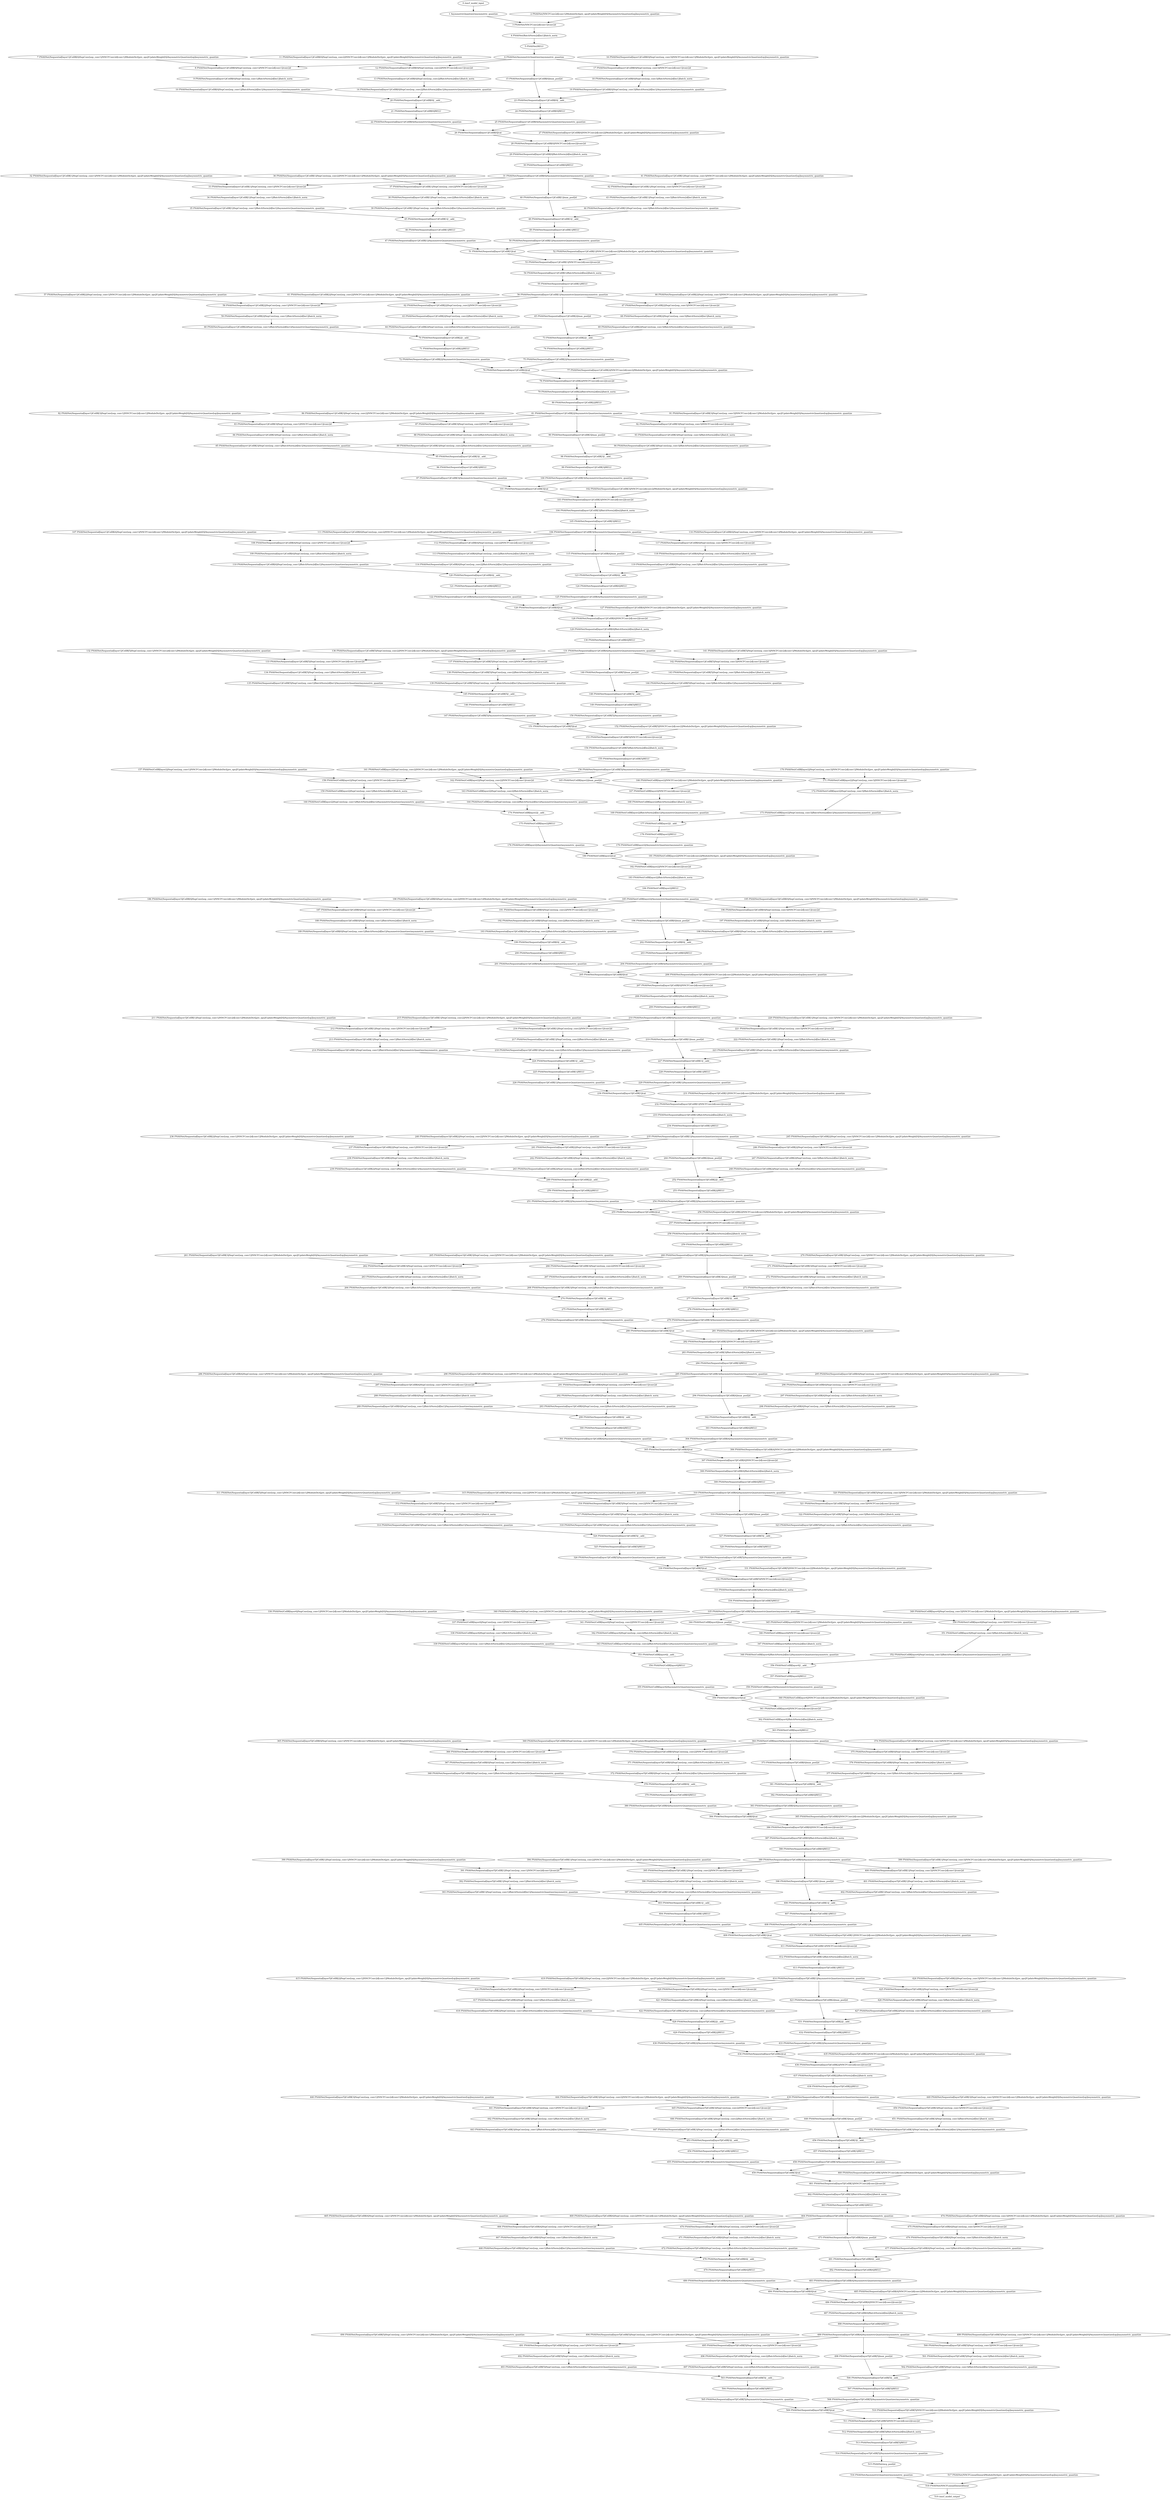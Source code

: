 strict digraph  {
"0 /nncf_model_input" [id=0, scope="", type=nncf_model_input];
"1 AsymmetricQuantizer/asymmetric_quantize" [id=1, scope=AsymmetricQuantizer, type=asymmetric_quantize];
"2 PNASNet/NNCFConv2d[conv1]/ModuleDict[pre_ops]/UpdateWeight[0]/AsymmetricQuantizer[op]/asymmetric_quantize" [id=2, scope="PNASNet/NNCFConv2d[conv1]/ModuleDict[pre_ops]/UpdateWeight[0]/AsymmetricQuantizer[op]", type=asymmetric_quantize];
"3 PNASNet/NNCFConv2d[conv1]/conv2d" [id=3, scope="PNASNet/NNCFConv2d[conv1]", type=conv2d];
"4 PNASNet/BatchNorm2d[bn1]/batch_norm" [id=4, scope="PNASNet/BatchNorm2d[bn1]", type=batch_norm];
"5 PNASNet/RELU" [id=5, scope=PNASNet, type=RELU];
"6 PNASNet/AsymmetricQuantizer/asymmetric_quantize" [id=6, scope="PNASNet/AsymmetricQuantizer", type=asymmetric_quantize];
"7 PNASNet/Sequential[layer1]/CellB[0]/SepConv[sep_conv1]/NNCFConv2d[conv1]/ModuleDict[pre_ops]/UpdateWeight[0]/AsymmetricQuantizer[op]/asymmetric_quantize" [id=7, scope="PNASNet/Sequential[layer1]/CellB[0]/SepConv[sep_conv1]/NNCFConv2d[conv1]/ModuleDict[pre_ops]/UpdateWeight[0]/AsymmetricQuantizer[op]", type=asymmetric_quantize];
"8 PNASNet/Sequential[layer1]/CellB[0]/SepConv[sep_conv1]/NNCFConv2d[conv1]/conv2d" [id=8, scope="PNASNet/Sequential[layer1]/CellB[0]/SepConv[sep_conv1]/NNCFConv2d[conv1]", type=conv2d];
"9 PNASNet/Sequential[layer1]/CellB[0]/SepConv[sep_conv1]/BatchNorm2d[bn1]/batch_norm" [id=9, scope="PNASNet/Sequential[layer1]/CellB[0]/SepConv[sep_conv1]/BatchNorm2d[bn1]", type=batch_norm];
"10 PNASNet/Sequential[layer1]/CellB[0]/SepConv[sep_conv1]/BatchNorm2d[bn1]/AsymmetricQuantizer/asymmetric_quantize" [id=10, scope="PNASNet/Sequential[layer1]/CellB[0]/SepConv[sep_conv1]/BatchNorm2d[bn1]/AsymmetricQuantizer", type=asymmetric_quantize];
"11 PNASNet/Sequential[layer1]/CellB[0]/SepConv[sep_conv2]/NNCFConv2d[conv1]/ModuleDict[pre_ops]/UpdateWeight[0]/AsymmetricQuantizer[op]/asymmetric_quantize" [id=11, scope="PNASNet/Sequential[layer1]/CellB[0]/SepConv[sep_conv2]/NNCFConv2d[conv1]/ModuleDict[pre_ops]/UpdateWeight[0]/AsymmetricQuantizer[op]", type=asymmetric_quantize];
"12 PNASNet/Sequential[layer1]/CellB[0]/SepConv[sep_conv2]/NNCFConv2d[conv1]/conv2d" [id=12, scope="PNASNet/Sequential[layer1]/CellB[0]/SepConv[sep_conv2]/NNCFConv2d[conv1]", type=conv2d];
"13 PNASNet/Sequential[layer1]/CellB[0]/SepConv[sep_conv2]/BatchNorm2d[bn1]/batch_norm" [id=13, scope="PNASNet/Sequential[layer1]/CellB[0]/SepConv[sep_conv2]/BatchNorm2d[bn1]", type=batch_norm];
"14 PNASNet/Sequential[layer1]/CellB[0]/SepConv[sep_conv2]/BatchNorm2d[bn1]/AsymmetricQuantizer/asymmetric_quantize" [id=14, scope="PNASNet/Sequential[layer1]/CellB[0]/SepConv[sep_conv2]/BatchNorm2d[bn1]/AsymmetricQuantizer", type=asymmetric_quantize];
"15 PNASNet/Sequential[layer1]/CellB[0]/max_pool2d" [id=15, scope="PNASNet/Sequential[layer1]/CellB[0]", type=max_pool2d];
"16 PNASNet/Sequential[layer1]/CellB[0]/SepConv[sep_conv3]/NNCFConv2d[conv1]/ModuleDict[pre_ops]/UpdateWeight[0]/AsymmetricQuantizer[op]/asymmetric_quantize" [id=16, scope="PNASNet/Sequential[layer1]/CellB[0]/SepConv[sep_conv3]/NNCFConv2d[conv1]/ModuleDict[pre_ops]/UpdateWeight[0]/AsymmetricQuantizer[op]", type=asymmetric_quantize];
"17 PNASNet/Sequential[layer1]/CellB[0]/SepConv[sep_conv3]/NNCFConv2d[conv1]/conv2d" [id=17, scope="PNASNet/Sequential[layer1]/CellB[0]/SepConv[sep_conv3]/NNCFConv2d[conv1]", type=conv2d];
"18 PNASNet/Sequential[layer1]/CellB[0]/SepConv[sep_conv3]/BatchNorm2d[bn1]/batch_norm" [id=18, scope="PNASNet/Sequential[layer1]/CellB[0]/SepConv[sep_conv3]/BatchNorm2d[bn1]", type=batch_norm];
"19 PNASNet/Sequential[layer1]/CellB[0]/SepConv[sep_conv3]/BatchNorm2d[bn1]/AsymmetricQuantizer/asymmetric_quantize" [id=19, scope="PNASNet/Sequential[layer1]/CellB[0]/SepConv[sep_conv3]/BatchNorm2d[bn1]/AsymmetricQuantizer", type=asymmetric_quantize];
"20 PNASNet/Sequential[layer1]/CellB[0]/__add__" [id=20, scope="PNASNet/Sequential[layer1]/CellB[0]", type=__add__];
"21 PNASNet/Sequential[layer1]/CellB[0]/RELU" [id=21, scope="PNASNet/Sequential[layer1]/CellB[0]", type=RELU];
"22 PNASNet/Sequential[layer1]/CellB[0]/AsymmetricQuantizer/asymmetric_quantize" [id=22, scope="PNASNet/Sequential[layer1]/CellB[0]/AsymmetricQuantizer", type=asymmetric_quantize];
"23 PNASNet/Sequential[layer1]/CellB[0]/__add__" [id=23, scope="PNASNet/Sequential[layer1]/CellB[0]", type=__add__];
"24 PNASNet/Sequential[layer1]/CellB[0]/RELU" [id=24, scope="PNASNet/Sequential[layer1]/CellB[0]", type=RELU];
"25 PNASNet/Sequential[layer1]/CellB[0]/AsymmetricQuantizer/asymmetric_quantize" [id=25, scope="PNASNet/Sequential[layer1]/CellB[0]/AsymmetricQuantizer", type=asymmetric_quantize];
"26 PNASNet/Sequential[layer1]/CellB[0]/cat" [id=26, scope="PNASNet/Sequential[layer1]/CellB[0]", type=cat];
"27 PNASNet/Sequential[layer1]/CellB[0]/NNCFConv2d[conv2]/ModuleDict[pre_ops]/UpdateWeight[0]/AsymmetricQuantizer[op]/asymmetric_quantize" [id=27, scope="PNASNet/Sequential[layer1]/CellB[0]/NNCFConv2d[conv2]/ModuleDict[pre_ops]/UpdateWeight[0]/AsymmetricQuantizer[op]", type=asymmetric_quantize];
"28 PNASNet/Sequential[layer1]/CellB[0]/NNCFConv2d[conv2]/conv2d" [id=28, scope="PNASNet/Sequential[layer1]/CellB[0]/NNCFConv2d[conv2]", type=conv2d];
"29 PNASNet/Sequential[layer1]/CellB[0]/BatchNorm2d[bn2]/batch_norm" [id=29, scope="PNASNet/Sequential[layer1]/CellB[0]/BatchNorm2d[bn2]", type=batch_norm];
"30 PNASNet/Sequential[layer1]/CellB[0]/RELU" [id=30, scope="PNASNet/Sequential[layer1]/CellB[0]", type=RELU];
"31 PNASNet/Sequential[layer1]/CellB[0]/AsymmetricQuantizer/asymmetric_quantize" [id=31, scope="PNASNet/Sequential[layer1]/CellB[0]/AsymmetricQuantizer", type=asymmetric_quantize];
"32 PNASNet/Sequential[layer1]/CellB[1]/SepConv[sep_conv1]/NNCFConv2d[conv1]/ModuleDict[pre_ops]/UpdateWeight[0]/AsymmetricQuantizer[op]/asymmetric_quantize" [id=32, scope="PNASNet/Sequential[layer1]/CellB[1]/SepConv[sep_conv1]/NNCFConv2d[conv1]/ModuleDict[pre_ops]/UpdateWeight[0]/AsymmetricQuantizer[op]", type=asymmetric_quantize];
"33 PNASNet/Sequential[layer1]/CellB[1]/SepConv[sep_conv1]/NNCFConv2d[conv1]/conv2d" [id=33, scope="PNASNet/Sequential[layer1]/CellB[1]/SepConv[sep_conv1]/NNCFConv2d[conv1]", type=conv2d];
"34 PNASNet/Sequential[layer1]/CellB[1]/SepConv[sep_conv1]/BatchNorm2d[bn1]/batch_norm" [id=34, scope="PNASNet/Sequential[layer1]/CellB[1]/SepConv[sep_conv1]/BatchNorm2d[bn1]", type=batch_norm];
"35 PNASNet/Sequential[layer1]/CellB[1]/SepConv[sep_conv1]/BatchNorm2d[bn1]/AsymmetricQuantizer/asymmetric_quantize" [id=35, scope="PNASNet/Sequential[layer1]/CellB[1]/SepConv[sep_conv1]/BatchNorm2d[bn1]/AsymmetricQuantizer", type=asymmetric_quantize];
"36 PNASNet/Sequential[layer1]/CellB[1]/SepConv[sep_conv2]/NNCFConv2d[conv1]/ModuleDict[pre_ops]/UpdateWeight[0]/AsymmetricQuantizer[op]/asymmetric_quantize" [id=36, scope="PNASNet/Sequential[layer1]/CellB[1]/SepConv[sep_conv2]/NNCFConv2d[conv1]/ModuleDict[pre_ops]/UpdateWeight[0]/AsymmetricQuantizer[op]", type=asymmetric_quantize];
"37 PNASNet/Sequential[layer1]/CellB[1]/SepConv[sep_conv2]/NNCFConv2d[conv1]/conv2d" [id=37, scope="PNASNet/Sequential[layer1]/CellB[1]/SepConv[sep_conv2]/NNCFConv2d[conv1]", type=conv2d];
"38 PNASNet/Sequential[layer1]/CellB[1]/SepConv[sep_conv2]/BatchNorm2d[bn1]/batch_norm" [id=38, scope="PNASNet/Sequential[layer1]/CellB[1]/SepConv[sep_conv2]/BatchNorm2d[bn1]", type=batch_norm];
"39 PNASNet/Sequential[layer1]/CellB[1]/SepConv[sep_conv2]/BatchNorm2d[bn1]/AsymmetricQuantizer/asymmetric_quantize" [id=39, scope="PNASNet/Sequential[layer1]/CellB[1]/SepConv[sep_conv2]/BatchNorm2d[bn1]/AsymmetricQuantizer", type=asymmetric_quantize];
"40 PNASNet/Sequential[layer1]/CellB[1]/max_pool2d" [id=40, scope="PNASNet/Sequential[layer1]/CellB[1]", type=max_pool2d];
"41 PNASNet/Sequential[layer1]/CellB[1]/SepConv[sep_conv3]/NNCFConv2d[conv1]/ModuleDict[pre_ops]/UpdateWeight[0]/AsymmetricQuantizer[op]/asymmetric_quantize" [id=41, scope="PNASNet/Sequential[layer1]/CellB[1]/SepConv[sep_conv3]/NNCFConv2d[conv1]/ModuleDict[pre_ops]/UpdateWeight[0]/AsymmetricQuantizer[op]", type=asymmetric_quantize];
"42 PNASNet/Sequential[layer1]/CellB[1]/SepConv[sep_conv3]/NNCFConv2d[conv1]/conv2d" [id=42, scope="PNASNet/Sequential[layer1]/CellB[1]/SepConv[sep_conv3]/NNCFConv2d[conv1]", type=conv2d];
"43 PNASNet/Sequential[layer1]/CellB[1]/SepConv[sep_conv3]/BatchNorm2d[bn1]/batch_norm" [id=43, scope="PNASNet/Sequential[layer1]/CellB[1]/SepConv[sep_conv3]/BatchNorm2d[bn1]", type=batch_norm];
"44 PNASNet/Sequential[layer1]/CellB[1]/SepConv[sep_conv3]/BatchNorm2d[bn1]/AsymmetricQuantizer/asymmetric_quantize" [id=44, scope="PNASNet/Sequential[layer1]/CellB[1]/SepConv[sep_conv3]/BatchNorm2d[bn1]/AsymmetricQuantizer", type=asymmetric_quantize];
"45 PNASNet/Sequential[layer1]/CellB[1]/__add__" [id=45, scope="PNASNet/Sequential[layer1]/CellB[1]", type=__add__];
"46 PNASNet/Sequential[layer1]/CellB[1]/RELU" [id=46, scope="PNASNet/Sequential[layer1]/CellB[1]", type=RELU];
"47 PNASNet/Sequential[layer1]/CellB[1]/AsymmetricQuantizer/asymmetric_quantize" [id=47, scope="PNASNet/Sequential[layer1]/CellB[1]/AsymmetricQuantizer", type=asymmetric_quantize];
"48 PNASNet/Sequential[layer1]/CellB[1]/__add__" [id=48, scope="PNASNet/Sequential[layer1]/CellB[1]", type=__add__];
"49 PNASNet/Sequential[layer1]/CellB[1]/RELU" [id=49, scope="PNASNet/Sequential[layer1]/CellB[1]", type=RELU];
"50 PNASNet/Sequential[layer1]/CellB[1]/AsymmetricQuantizer/asymmetric_quantize" [id=50, scope="PNASNet/Sequential[layer1]/CellB[1]/AsymmetricQuantizer", type=asymmetric_quantize];
"51 PNASNet/Sequential[layer1]/CellB[1]/cat" [id=51, scope="PNASNet/Sequential[layer1]/CellB[1]", type=cat];
"52 PNASNet/Sequential[layer1]/CellB[1]/NNCFConv2d[conv2]/ModuleDict[pre_ops]/UpdateWeight[0]/AsymmetricQuantizer[op]/asymmetric_quantize" [id=52, scope="PNASNet/Sequential[layer1]/CellB[1]/NNCFConv2d[conv2]/ModuleDict[pre_ops]/UpdateWeight[0]/AsymmetricQuantizer[op]", type=asymmetric_quantize];
"53 PNASNet/Sequential[layer1]/CellB[1]/NNCFConv2d[conv2]/conv2d" [id=53, scope="PNASNet/Sequential[layer1]/CellB[1]/NNCFConv2d[conv2]", type=conv2d];
"54 PNASNet/Sequential[layer1]/CellB[1]/BatchNorm2d[bn2]/batch_norm" [id=54, scope="PNASNet/Sequential[layer1]/CellB[1]/BatchNorm2d[bn2]", type=batch_norm];
"55 PNASNet/Sequential[layer1]/CellB[1]/RELU" [id=55, scope="PNASNet/Sequential[layer1]/CellB[1]", type=RELU];
"56 PNASNet/Sequential[layer1]/CellB[1]/AsymmetricQuantizer/asymmetric_quantize" [id=56, scope="PNASNet/Sequential[layer1]/CellB[1]/AsymmetricQuantizer", type=asymmetric_quantize];
"57 PNASNet/Sequential[layer1]/CellB[2]/SepConv[sep_conv1]/NNCFConv2d[conv1]/ModuleDict[pre_ops]/UpdateWeight[0]/AsymmetricQuantizer[op]/asymmetric_quantize" [id=57, scope="PNASNet/Sequential[layer1]/CellB[2]/SepConv[sep_conv1]/NNCFConv2d[conv1]/ModuleDict[pre_ops]/UpdateWeight[0]/AsymmetricQuantizer[op]", type=asymmetric_quantize];
"58 PNASNet/Sequential[layer1]/CellB[2]/SepConv[sep_conv1]/NNCFConv2d[conv1]/conv2d" [id=58, scope="PNASNet/Sequential[layer1]/CellB[2]/SepConv[sep_conv1]/NNCFConv2d[conv1]", type=conv2d];
"59 PNASNet/Sequential[layer1]/CellB[2]/SepConv[sep_conv1]/BatchNorm2d[bn1]/batch_norm" [id=59, scope="PNASNet/Sequential[layer1]/CellB[2]/SepConv[sep_conv1]/BatchNorm2d[bn1]", type=batch_norm];
"60 PNASNet/Sequential[layer1]/CellB[2]/SepConv[sep_conv1]/BatchNorm2d[bn1]/AsymmetricQuantizer/asymmetric_quantize" [id=60, scope="PNASNet/Sequential[layer1]/CellB[2]/SepConv[sep_conv1]/BatchNorm2d[bn1]/AsymmetricQuantizer", type=asymmetric_quantize];
"61 PNASNet/Sequential[layer1]/CellB[2]/SepConv[sep_conv2]/NNCFConv2d[conv1]/ModuleDict[pre_ops]/UpdateWeight[0]/AsymmetricQuantizer[op]/asymmetric_quantize" [id=61, scope="PNASNet/Sequential[layer1]/CellB[2]/SepConv[sep_conv2]/NNCFConv2d[conv1]/ModuleDict[pre_ops]/UpdateWeight[0]/AsymmetricQuantizer[op]", type=asymmetric_quantize];
"62 PNASNet/Sequential[layer1]/CellB[2]/SepConv[sep_conv2]/NNCFConv2d[conv1]/conv2d" [id=62, scope="PNASNet/Sequential[layer1]/CellB[2]/SepConv[sep_conv2]/NNCFConv2d[conv1]", type=conv2d];
"63 PNASNet/Sequential[layer1]/CellB[2]/SepConv[sep_conv2]/BatchNorm2d[bn1]/batch_norm" [id=63, scope="PNASNet/Sequential[layer1]/CellB[2]/SepConv[sep_conv2]/BatchNorm2d[bn1]", type=batch_norm];
"64 PNASNet/Sequential[layer1]/CellB[2]/SepConv[sep_conv2]/BatchNorm2d[bn1]/AsymmetricQuantizer/asymmetric_quantize" [id=64, scope="PNASNet/Sequential[layer1]/CellB[2]/SepConv[sep_conv2]/BatchNorm2d[bn1]/AsymmetricQuantizer", type=asymmetric_quantize];
"65 PNASNet/Sequential[layer1]/CellB[2]/max_pool2d" [id=65, scope="PNASNet/Sequential[layer1]/CellB[2]", type=max_pool2d];
"66 PNASNet/Sequential[layer1]/CellB[2]/SepConv[sep_conv3]/NNCFConv2d[conv1]/ModuleDict[pre_ops]/UpdateWeight[0]/AsymmetricQuantizer[op]/asymmetric_quantize" [id=66, scope="PNASNet/Sequential[layer1]/CellB[2]/SepConv[sep_conv3]/NNCFConv2d[conv1]/ModuleDict[pre_ops]/UpdateWeight[0]/AsymmetricQuantizer[op]", type=asymmetric_quantize];
"67 PNASNet/Sequential[layer1]/CellB[2]/SepConv[sep_conv3]/NNCFConv2d[conv1]/conv2d" [id=67, scope="PNASNet/Sequential[layer1]/CellB[2]/SepConv[sep_conv3]/NNCFConv2d[conv1]", type=conv2d];
"68 PNASNet/Sequential[layer1]/CellB[2]/SepConv[sep_conv3]/BatchNorm2d[bn1]/batch_norm" [id=68, scope="PNASNet/Sequential[layer1]/CellB[2]/SepConv[sep_conv3]/BatchNorm2d[bn1]", type=batch_norm];
"69 PNASNet/Sequential[layer1]/CellB[2]/SepConv[sep_conv3]/BatchNorm2d[bn1]/AsymmetricQuantizer/asymmetric_quantize" [id=69, scope="PNASNet/Sequential[layer1]/CellB[2]/SepConv[sep_conv3]/BatchNorm2d[bn1]/AsymmetricQuantizer", type=asymmetric_quantize];
"70 PNASNet/Sequential[layer1]/CellB[2]/__add__" [id=70, scope="PNASNet/Sequential[layer1]/CellB[2]", type=__add__];
"71 PNASNet/Sequential[layer1]/CellB[2]/RELU" [id=71, scope="PNASNet/Sequential[layer1]/CellB[2]", type=RELU];
"72 PNASNet/Sequential[layer1]/CellB[2]/AsymmetricQuantizer/asymmetric_quantize" [id=72, scope="PNASNet/Sequential[layer1]/CellB[2]/AsymmetricQuantizer", type=asymmetric_quantize];
"73 PNASNet/Sequential[layer1]/CellB[2]/__add__" [id=73, scope="PNASNet/Sequential[layer1]/CellB[2]", type=__add__];
"74 PNASNet/Sequential[layer1]/CellB[2]/RELU" [id=74, scope="PNASNet/Sequential[layer1]/CellB[2]", type=RELU];
"75 PNASNet/Sequential[layer1]/CellB[2]/AsymmetricQuantizer/asymmetric_quantize" [id=75, scope="PNASNet/Sequential[layer1]/CellB[2]/AsymmetricQuantizer", type=asymmetric_quantize];
"76 PNASNet/Sequential[layer1]/CellB[2]/cat" [id=76, scope="PNASNet/Sequential[layer1]/CellB[2]", type=cat];
"77 PNASNet/Sequential[layer1]/CellB[2]/NNCFConv2d[conv2]/ModuleDict[pre_ops]/UpdateWeight[0]/AsymmetricQuantizer[op]/asymmetric_quantize" [id=77, scope="PNASNet/Sequential[layer1]/CellB[2]/NNCFConv2d[conv2]/ModuleDict[pre_ops]/UpdateWeight[0]/AsymmetricQuantizer[op]", type=asymmetric_quantize];
"78 PNASNet/Sequential[layer1]/CellB[2]/NNCFConv2d[conv2]/conv2d" [id=78, scope="PNASNet/Sequential[layer1]/CellB[2]/NNCFConv2d[conv2]", type=conv2d];
"79 PNASNet/Sequential[layer1]/CellB[2]/BatchNorm2d[bn2]/batch_norm" [id=79, scope="PNASNet/Sequential[layer1]/CellB[2]/BatchNorm2d[bn2]", type=batch_norm];
"80 PNASNet/Sequential[layer1]/CellB[2]/RELU" [id=80, scope="PNASNet/Sequential[layer1]/CellB[2]", type=RELU];
"81 PNASNet/Sequential[layer1]/CellB[2]/AsymmetricQuantizer/asymmetric_quantize" [id=81, scope="PNASNet/Sequential[layer1]/CellB[2]/AsymmetricQuantizer", type=asymmetric_quantize];
"82 PNASNet/Sequential[layer1]/CellB[3]/SepConv[sep_conv1]/NNCFConv2d[conv1]/ModuleDict[pre_ops]/UpdateWeight[0]/AsymmetricQuantizer[op]/asymmetric_quantize" [id=82, scope="PNASNet/Sequential[layer1]/CellB[3]/SepConv[sep_conv1]/NNCFConv2d[conv1]/ModuleDict[pre_ops]/UpdateWeight[0]/AsymmetricQuantizer[op]", type=asymmetric_quantize];
"83 PNASNet/Sequential[layer1]/CellB[3]/SepConv[sep_conv1]/NNCFConv2d[conv1]/conv2d" [id=83, scope="PNASNet/Sequential[layer1]/CellB[3]/SepConv[sep_conv1]/NNCFConv2d[conv1]", type=conv2d];
"84 PNASNet/Sequential[layer1]/CellB[3]/SepConv[sep_conv1]/BatchNorm2d[bn1]/batch_norm" [id=84, scope="PNASNet/Sequential[layer1]/CellB[3]/SepConv[sep_conv1]/BatchNorm2d[bn1]", type=batch_norm];
"85 PNASNet/Sequential[layer1]/CellB[3]/SepConv[sep_conv1]/BatchNorm2d[bn1]/AsymmetricQuantizer/asymmetric_quantize" [id=85, scope="PNASNet/Sequential[layer1]/CellB[3]/SepConv[sep_conv1]/BatchNorm2d[bn1]/AsymmetricQuantizer", type=asymmetric_quantize];
"86 PNASNet/Sequential[layer1]/CellB[3]/SepConv[sep_conv2]/NNCFConv2d[conv1]/ModuleDict[pre_ops]/UpdateWeight[0]/AsymmetricQuantizer[op]/asymmetric_quantize" [id=86, scope="PNASNet/Sequential[layer1]/CellB[3]/SepConv[sep_conv2]/NNCFConv2d[conv1]/ModuleDict[pre_ops]/UpdateWeight[0]/AsymmetricQuantizer[op]", type=asymmetric_quantize];
"87 PNASNet/Sequential[layer1]/CellB[3]/SepConv[sep_conv2]/NNCFConv2d[conv1]/conv2d" [id=87, scope="PNASNet/Sequential[layer1]/CellB[3]/SepConv[sep_conv2]/NNCFConv2d[conv1]", type=conv2d];
"88 PNASNet/Sequential[layer1]/CellB[3]/SepConv[sep_conv2]/BatchNorm2d[bn1]/batch_norm" [id=88, scope="PNASNet/Sequential[layer1]/CellB[3]/SepConv[sep_conv2]/BatchNorm2d[bn1]", type=batch_norm];
"89 PNASNet/Sequential[layer1]/CellB[3]/SepConv[sep_conv2]/BatchNorm2d[bn1]/AsymmetricQuantizer/asymmetric_quantize" [id=89, scope="PNASNet/Sequential[layer1]/CellB[3]/SepConv[sep_conv2]/BatchNorm2d[bn1]/AsymmetricQuantizer", type=asymmetric_quantize];
"90 PNASNet/Sequential[layer1]/CellB[3]/max_pool2d" [id=90, scope="PNASNet/Sequential[layer1]/CellB[3]", type=max_pool2d];
"91 PNASNet/Sequential[layer1]/CellB[3]/SepConv[sep_conv3]/NNCFConv2d[conv1]/ModuleDict[pre_ops]/UpdateWeight[0]/AsymmetricQuantizer[op]/asymmetric_quantize" [id=91, scope="PNASNet/Sequential[layer1]/CellB[3]/SepConv[sep_conv3]/NNCFConv2d[conv1]/ModuleDict[pre_ops]/UpdateWeight[0]/AsymmetricQuantizer[op]", type=asymmetric_quantize];
"92 PNASNet/Sequential[layer1]/CellB[3]/SepConv[sep_conv3]/NNCFConv2d[conv1]/conv2d" [id=92, scope="PNASNet/Sequential[layer1]/CellB[3]/SepConv[sep_conv3]/NNCFConv2d[conv1]", type=conv2d];
"93 PNASNet/Sequential[layer1]/CellB[3]/SepConv[sep_conv3]/BatchNorm2d[bn1]/batch_norm" [id=93, scope="PNASNet/Sequential[layer1]/CellB[3]/SepConv[sep_conv3]/BatchNorm2d[bn1]", type=batch_norm];
"94 PNASNet/Sequential[layer1]/CellB[3]/SepConv[sep_conv3]/BatchNorm2d[bn1]/AsymmetricQuantizer/asymmetric_quantize" [id=94, scope="PNASNet/Sequential[layer1]/CellB[3]/SepConv[sep_conv3]/BatchNorm2d[bn1]/AsymmetricQuantizer", type=asymmetric_quantize];
"95 PNASNet/Sequential[layer1]/CellB[3]/__add__" [id=95, scope="PNASNet/Sequential[layer1]/CellB[3]", type=__add__];
"96 PNASNet/Sequential[layer1]/CellB[3]/RELU" [id=96, scope="PNASNet/Sequential[layer1]/CellB[3]", type=RELU];
"97 PNASNet/Sequential[layer1]/CellB[3]/AsymmetricQuantizer/asymmetric_quantize" [id=97, scope="PNASNet/Sequential[layer1]/CellB[3]/AsymmetricQuantizer", type=asymmetric_quantize];
"98 PNASNet/Sequential[layer1]/CellB[3]/__add__" [id=98, scope="PNASNet/Sequential[layer1]/CellB[3]", type=__add__];
"99 PNASNet/Sequential[layer1]/CellB[3]/RELU" [id=99, scope="PNASNet/Sequential[layer1]/CellB[3]", type=RELU];
"100 PNASNet/Sequential[layer1]/CellB[3]/AsymmetricQuantizer/asymmetric_quantize" [id=100, scope="PNASNet/Sequential[layer1]/CellB[3]/AsymmetricQuantizer", type=asymmetric_quantize];
"101 PNASNet/Sequential[layer1]/CellB[3]/cat" [id=101, scope="PNASNet/Sequential[layer1]/CellB[3]", type=cat];
"102 PNASNet/Sequential[layer1]/CellB[3]/NNCFConv2d[conv2]/ModuleDict[pre_ops]/UpdateWeight[0]/AsymmetricQuantizer[op]/asymmetric_quantize" [id=102, scope="PNASNet/Sequential[layer1]/CellB[3]/NNCFConv2d[conv2]/ModuleDict[pre_ops]/UpdateWeight[0]/AsymmetricQuantizer[op]", type=asymmetric_quantize];
"103 PNASNet/Sequential[layer1]/CellB[3]/NNCFConv2d[conv2]/conv2d" [id=103, scope="PNASNet/Sequential[layer1]/CellB[3]/NNCFConv2d[conv2]", type=conv2d];
"104 PNASNet/Sequential[layer1]/CellB[3]/BatchNorm2d[bn2]/batch_norm" [id=104, scope="PNASNet/Sequential[layer1]/CellB[3]/BatchNorm2d[bn2]", type=batch_norm];
"105 PNASNet/Sequential[layer1]/CellB[3]/RELU" [id=105, scope="PNASNet/Sequential[layer1]/CellB[3]", type=RELU];
"106 PNASNet/Sequential[layer1]/CellB[3]/AsymmetricQuantizer/asymmetric_quantize" [id=106, scope="PNASNet/Sequential[layer1]/CellB[3]/AsymmetricQuantizer", type=asymmetric_quantize];
"107 PNASNet/Sequential[layer1]/CellB[4]/SepConv[sep_conv1]/NNCFConv2d[conv1]/ModuleDict[pre_ops]/UpdateWeight[0]/AsymmetricQuantizer[op]/asymmetric_quantize" [id=107, scope="PNASNet/Sequential[layer1]/CellB[4]/SepConv[sep_conv1]/NNCFConv2d[conv1]/ModuleDict[pre_ops]/UpdateWeight[0]/AsymmetricQuantizer[op]", type=asymmetric_quantize];
"108 PNASNet/Sequential[layer1]/CellB[4]/SepConv[sep_conv1]/NNCFConv2d[conv1]/conv2d" [id=108, scope="PNASNet/Sequential[layer1]/CellB[4]/SepConv[sep_conv1]/NNCFConv2d[conv1]", type=conv2d];
"109 PNASNet/Sequential[layer1]/CellB[4]/SepConv[sep_conv1]/BatchNorm2d[bn1]/batch_norm" [id=109, scope="PNASNet/Sequential[layer1]/CellB[4]/SepConv[sep_conv1]/BatchNorm2d[bn1]", type=batch_norm];
"110 PNASNet/Sequential[layer1]/CellB[4]/SepConv[sep_conv1]/BatchNorm2d[bn1]/AsymmetricQuantizer/asymmetric_quantize" [id=110, scope="PNASNet/Sequential[layer1]/CellB[4]/SepConv[sep_conv1]/BatchNorm2d[bn1]/AsymmetricQuantizer", type=asymmetric_quantize];
"111 PNASNet/Sequential[layer1]/CellB[4]/SepConv[sep_conv2]/NNCFConv2d[conv1]/ModuleDict[pre_ops]/UpdateWeight[0]/AsymmetricQuantizer[op]/asymmetric_quantize" [id=111, scope="PNASNet/Sequential[layer1]/CellB[4]/SepConv[sep_conv2]/NNCFConv2d[conv1]/ModuleDict[pre_ops]/UpdateWeight[0]/AsymmetricQuantizer[op]", type=asymmetric_quantize];
"112 PNASNet/Sequential[layer1]/CellB[4]/SepConv[sep_conv2]/NNCFConv2d[conv1]/conv2d" [id=112, scope="PNASNet/Sequential[layer1]/CellB[4]/SepConv[sep_conv2]/NNCFConv2d[conv1]", type=conv2d];
"113 PNASNet/Sequential[layer1]/CellB[4]/SepConv[sep_conv2]/BatchNorm2d[bn1]/batch_norm" [id=113, scope="PNASNet/Sequential[layer1]/CellB[4]/SepConv[sep_conv2]/BatchNorm2d[bn1]", type=batch_norm];
"114 PNASNet/Sequential[layer1]/CellB[4]/SepConv[sep_conv2]/BatchNorm2d[bn1]/AsymmetricQuantizer/asymmetric_quantize" [id=114, scope="PNASNet/Sequential[layer1]/CellB[4]/SepConv[sep_conv2]/BatchNorm2d[bn1]/AsymmetricQuantizer", type=asymmetric_quantize];
"115 PNASNet/Sequential[layer1]/CellB[4]/max_pool2d" [id=115, scope="PNASNet/Sequential[layer1]/CellB[4]", type=max_pool2d];
"116 PNASNet/Sequential[layer1]/CellB[4]/SepConv[sep_conv3]/NNCFConv2d[conv1]/ModuleDict[pre_ops]/UpdateWeight[0]/AsymmetricQuantizer[op]/asymmetric_quantize" [id=116, scope="PNASNet/Sequential[layer1]/CellB[4]/SepConv[sep_conv3]/NNCFConv2d[conv1]/ModuleDict[pre_ops]/UpdateWeight[0]/AsymmetricQuantizer[op]", type=asymmetric_quantize];
"117 PNASNet/Sequential[layer1]/CellB[4]/SepConv[sep_conv3]/NNCFConv2d[conv1]/conv2d" [id=117, scope="PNASNet/Sequential[layer1]/CellB[4]/SepConv[sep_conv3]/NNCFConv2d[conv1]", type=conv2d];
"118 PNASNet/Sequential[layer1]/CellB[4]/SepConv[sep_conv3]/BatchNorm2d[bn1]/batch_norm" [id=118, scope="PNASNet/Sequential[layer1]/CellB[4]/SepConv[sep_conv3]/BatchNorm2d[bn1]", type=batch_norm];
"119 PNASNet/Sequential[layer1]/CellB[4]/SepConv[sep_conv3]/BatchNorm2d[bn1]/AsymmetricQuantizer/asymmetric_quantize" [id=119, scope="PNASNet/Sequential[layer1]/CellB[4]/SepConv[sep_conv3]/BatchNorm2d[bn1]/AsymmetricQuantizer", type=asymmetric_quantize];
"120 PNASNet/Sequential[layer1]/CellB[4]/__add__" [id=120, scope="PNASNet/Sequential[layer1]/CellB[4]", type=__add__];
"121 PNASNet/Sequential[layer1]/CellB[4]/RELU" [id=121, scope="PNASNet/Sequential[layer1]/CellB[4]", type=RELU];
"122 PNASNet/Sequential[layer1]/CellB[4]/AsymmetricQuantizer/asymmetric_quantize" [id=122, scope="PNASNet/Sequential[layer1]/CellB[4]/AsymmetricQuantizer", type=asymmetric_quantize];
"123 PNASNet/Sequential[layer1]/CellB[4]/__add__" [id=123, scope="PNASNet/Sequential[layer1]/CellB[4]", type=__add__];
"124 PNASNet/Sequential[layer1]/CellB[4]/RELU" [id=124, scope="PNASNet/Sequential[layer1]/CellB[4]", type=RELU];
"125 PNASNet/Sequential[layer1]/CellB[4]/AsymmetricQuantizer/asymmetric_quantize" [id=125, scope="PNASNet/Sequential[layer1]/CellB[4]/AsymmetricQuantizer", type=asymmetric_quantize];
"126 PNASNet/Sequential[layer1]/CellB[4]/cat" [id=126, scope="PNASNet/Sequential[layer1]/CellB[4]", type=cat];
"127 PNASNet/Sequential[layer1]/CellB[4]/NNCFConv2d[conv2]/ModuleDict[pre_ops]/UpdateWeight[0]/AsymmetricQuantizer[op]/asymmetric_quantize" [id=127, scope="PNASNet/Sequential[layer1]/CellB[4]/NNCFConv2d[conv2]/ModuleDict[pre_ops]/UpdateWeight[0]/AsymmetricQuantizer[op]", type=asymmetric_quantize];
"128 PNASNet/Sequential[layer1]/CellB[4]/NNCFConv2d[conv2]/conv2d" [id=128, scope="PNASNet/Sequential[layer1]/CellB[4]/NNCFConv2d[conv2]", type=conv2d];
"129 PNASNet/Sequential[layer1]/CellB[4]/BatchNorm2d[bn2]/batch_norm" [id=129, scope="PNASNet/Sequential[layer1]/CellB[4]/BatchNorm2d[bn2]", type=batch_norm];
"130 PNASNet/Sequential[layer1]/CellB[4]/RELU" [id=130, scope="PNASNet/Sequential[layer1]/CellB[4]", type=RELU];
"131 PNASNet/Sequential[layer1]/CellB[4]/AsymmetricQuantizer/asymmetric_quantize" [id=131, scope="PNASNet/Sequential[layer1]/CellB[4]/AsymmetricQuantizer", type=asymmetric_quantize];
"132 PNASNet/Sequential[layer1]/CellB[5]/SepConv[sep_conv1]/NNCFConv2d[conv1]/ModuleDict[pre_ops]/UpdateWeight[0]/AsymmetricQuantizer[op]/asymmetric_quantize" [id=132, scope="PNASNet/Sequential[layer1]/CellB[5]/SepConv[sep_conv1]/NNCFConv2d[conv1]/ModuleDict[pre_ops]/UpdateWeight[0]/AsymmetricQuantizer[op]", type=asymmetric_quantize];
"133 PNASNet/Sequential[layer1]/CellB[5]/SepConv[sep_conv1]/NNCFConv2d[conv1]/conv2d" [id=133, scope="PNASNet/Sequential[layer1]/CellB[5]/SepConv[sep_conv1]/NNCFConv2d[conv1]", type=conv2d];
"134 PNASNet/Sequential[layer1]/CellB[5]/SepConv[sep_conv1]/BatchNorm2d[bn1]/batch_norm" [id=134, scope="PNASNet/Sequential[layer1]/CellB[5]/SepConv[sep_conv1]/BatchNorm2d[bn1]", type=batch_norm];
"135 PNASNet/Sequential[layer1]/CellB[5]/SepConv[sep_conv1]/BatchNorm2d[bn1]/AsymmetricQuantizer/asymmetric_quantize" [id=135, scope="PNASNet/Sequential[layer1]/CellB[5]/SepConv[sep_conv1]/BatchNorm2d[bn1]/AsymmetricQuantizer", type=asymmetric_quantize];
"136 PNASNet/Sequential[layer1]/CellB[5]/SepConv[sep_conv2]/NNCFConv2d[conv1]/ModuleDict[pre_ops]/UpdateWeight[0]/AsymmetricQuantizer[op]/asymmetric_quantize" [id=136, scope="PNASNet/Sequential[layer1]/CellB[5]/SepConv[sep_conv2]/NNCFConv2d[conv1]/ModuleDict[pre_ops]/UpdateWeight[0]/AsymmetricQuantizer[op]", type=asymmetric_quantize];
"137 PNASNet/Sequential[layer1]/CellB[5]/SepConv[sep_conv2]/NNCFConv2d[conv1]/conv2d" [id=137, scope="PNASNet/Sequential[layer1]/CellB[5]/SepConv[sep_conv2]/NNCFConv2d[conv1]", type=conv2d];
"138 PNASNet/Sequential[layer1]/CellB[5]/SepConv[sep_conv2]/BatchNorm2d[bn1]/batch_norm" [id=138, scope="PNASNet/Sequential[layer1]/CellB[5]/SepConv[sep_conv2]/BatchNorm2d[bn1]", type=batch_norm];
"139 PNASNet/Sequential[layer1]/CellB[5]/SepConv[sep_conv2]/BatchNorm2d[bn1]/AsymmetricQuantizer/asymmetric_quantize" [id=139, scope="PNASNet/Sequential[layer1]/CellB[5]/SepConv[sep_conv2]/BatchNorm2d[bn1]/AsymmetricQuantizer", type=asymmetric_quantize];
"140 PNASNet/Sequential[layer1]/CellB[5]/max_pool2d" [id=140, scope="PNASNet/Sequential[layer1]/CellB[5]", type=max_pool2d];
"141 PNASNet/Sequential[layer1]/CellB[5]/SepConv[sep_conv3]/NNCFConv2d[conv1]/ModuleDict[pre_ops]/UpdateWeight[0]/AsymmetricQuantizer[op]/asymmetric_quantize" [id=141, scope="PNASNet/Sequential[layer1]/CellB[5]/SepConv[sep_conv3]/NNCFConv2d[conv1]/ModuleDict[pre_ops]/UpdateWeight[0]/AsymmetricQuantizer[op]", type=asymmetric_quantize];
"142 PNASNet/Sequential[layer1]/CellB[5]/SepConv[sep_conv3]/NNCFConv2d[conv1]/conv2d" [id=142, scope="PNASNet/Sequential[layer1]/CellB[5]/SepConv[sep_conv3]/NNCFConv2d[conv1]", type=conv2d];
"143 PNASNet/Sequential[layer1]/CellB[5]/SepConv[sep_conv3]/BatchNorm2d[bn1]/batch_norm" [id=143, scope="PNASNet/Sequential[layer1]/CellB[5]/SepConv[sep_conv3]/BatchNorm2d[bn1]", type=batch_norm];
"144 PNASNet/Sequential[layer1]/CellB[5]/SepConv[sep_conv3]/BatchNorm2d[bn1]/AsymmetricQuantizer/asymmetric_quantize" [id=144, scope="PNASNet/Sequential[layer1]/CellB[5]/SepConv[sep_conv3]/BatchNorm2d[bn1]/AsymmetricQuantizer", type=asymmetric_quantize];
"145 PNASNet/Sequential[layer1]/CellB[5]/__add__" [id=145, scope="PNASNet/Sequential[layer1]/CellB[5]", type=__add__];
"146 PNASNet/Sequential[layer1]/CellB[5]/RELU" [id=146, scope="PNASNet/Sequential[layer1]/CellB[5]", type=RELU];
"147 PNASNet/Sequential[layer1]/CellB[5]/AsymmetricQuantizer/asymmetric_quantize" [id=147, scope="PNASNet/Sequential[layer1]/CellB[5]/AsymmetricQuantizer", type=asymmetric_quantize];
"148 PNASNet/Sequential[layer1]/CellB[5]/__add__" [id=148, scope="PNASNet/Sequential[layer1]/CellB[5]", type=__add__];
"149 PNASNet/Sequential[layer1]/CellB[5]/RELU" [id=149, scope="PNASNet/Sequential[layer1]/CellB[5]", type=RELU];
"150 PNASNet/Sequential[layer1]/CellB[5]/AsymmetricQuantizer/asymmetric_quantize" [id=150, scope="PNASNet/Sequential[layer1]/CellB[5]/AsymmetricQuantizer", type=asymmetric_quantize];
"151 PNASNet/Sequential[layer1]/CellB[5]/cat" [id=151, scope="PNASNet/Sequential[layer1]/CellB[5]", type=cat];
"152 PNASNet/Sequential[layer1]/CellB[5]/NNCFConv2d[conv2]/ModuleDict[pre_ops]/UpdateWeight[0]/AsymmetricQuantizer[op]/asymmetric_quantize" [id=152, scope="PNASNet/Sequential[layer1]/CellB[5]/NNCFConv2d[conv2]/ModuleDict[pre_ops]/UpdateWeight[0]/AsymmetricQuantizer[op]", type=asymmetric_quantize];
"153 PNASNet/Sequential[layer1]/CellB[5]/NNCFConv2d[conv2]/conv2d" [id=153, scope="PNASNet/Sequential[layer1]/CellB[5]/NNCFConv2d[conv2]", type=conv2d];
"154 PNASNet/Sequential[layer1]/CellB[5]/BatchNorm2d[bn2]/batch_norm" [id=154, scope="PNASNet/Sequential[layer1]/CellB[5]/BatchNorm2d[bn2]", type=batch_norm];
"155 PNASNet/Sequential[layer1]/CellB[5]/RELU" [id=155, scope="PNASNet/Sequential[layer1]/CellB[5]", type=RELU];
"156 PNASNet/Sequential[layer1]/CellB[5]/AsymmetricQuantizer/asymmetric_quantize" [id=156, scope="PNASNet/Sequential[layer1]/CellB[5]/AsymmetricQuantizer", type=asymmetric_quantize];
"157 PNASNet/CellB[layer2]/SepConv[sep_conv1]/NNCFConv2d[conv1]/ModuleDict[pre_ops]/UpdateWeight[0]/AsymmetricQuantizer[op]/asymmetric_quantize" [id=157, scope="PNASNet/CellB[layer2]/SepConv[sep_conv1]/NNCFConv2d[conv1]/ModuleDict[pre_ops]/UpdateWeight[0]/AsymmetricQuantizer[op]", type=asymmetric_quantize];
"158 PNASNet/CellB[layer2]/SepConv[sep_conv1]/NNCFConv2d[conv1]/conv2d" [id=158, scope="PNASNet/CellB[layer2]/SepConv[sep_conv1]/NNCFConv2d[conv1]", type=conv2d];
"159 PNASNet/CellB[layer2]/SepConv[sep_conv1]/BatchNorm2d[bn1]/batch_norm" [id=159, scope="PNASNet/CellB[layer2]/SepConv[sep_conv1]/BatchNorm2d[bn1]", type=batch_norm];
"160 PNASNet/CellB[layer2]/SepConv[sep_conv1]/BatchNorm2d[bn1]/AsymmetricQuantizer/asymmetric_quantize" [id=160, scope="PNASNet/CellB[layer2]/SepConv[sep_conv1]/BatchNorm2d[bn1]/AsymmetricQuantizer", type=asymmetric_quantize];
"161 PNASNet/CellB[layer2]/SepConv[sep_conv2]/NNCFConv2d[conv1]/ModuleDict[pre_ops]/UpdateWeight[0]/AsymmetricQuantizer[op]/asymmetric_quantize" [id=161, scope="PNASNet/CellB[layer2]/SepConv[sep_conv2]/NNCFConv2d[conv1]/ModuleDict[pre_ops]/UpdateWeight[0]/AsymmetricQuantizer[op]", type=asymmetric_quantize];
"162 PNASNet/CellB[layer2]/SepConv[sep_conv2]/NNCFConv2d[conv1]/conv2d" [id=162, scope="PNASNet/CellB[layer2]/SepConv[sep_conv2]/NNCFConv2d[conv1]", type=conv2d];
"163 PNASNet/CellB[layer2]/SepConv[sep_conv2]/BatchNorm2d[bn1]/batch_norm" [id=163, scope="PNASNet/CellB[layer2]/SepConv[sep_conv2]/BatchNorm2d[bn1]", type=batch_norm];
"164 PNASNet/CellB[layer2]/SepConv[sep_conv2]/BatchNorm2d[bn1]/AsymmetricQuantizer/asymmetric_quantize" [id=164, scope="PNASNet/CellB[layer2]/SepConv[sep_conv2]/BatchNorm2d[bn1]/AsymmetricQuantizer", type=asymmetric_quantize];
"165 PNASNet/CellB[layer2]/max_pool2d" [id=165, scope="PNASNet/CellB[layer2]", type=max_pool2d];
"166 PNASNet/CellB[layer2]/NNCFConv2d[conv1]/ModuleDict[pre_ops]/UpdateWeight[0]/AsymmetricQuantizer[op]/asymmetric_quantize" [id=166, scope="PNASNet/CellB[layer2]/NNCFConv2d[conv1]/ModuleDict[pre_ops]/UpdateWeight[0]/AsymmetricQuantizer[op]", type=asymmetric_quantize];
"167 PNASNet/CellB[layer2]/NNCFConv2d[conv1]/conv2d" [id=167, scope="PNASNet/CellB[layer2]/NNCFConv2d[conv1]", type=conv2d];
"168 PNASNet/CellB[layer2]/BatchNorm2d[bn1]/batch_norm" [id=168, scope="PNASNet/CellB[layer2]/BatchNorm2d[bn1]", type=batch_norm];
"169 PNASNet/CellB[layer2]/BatchNorm2d[bn1]/AsymmetricQuantizer/asymmetric_quantize" [id=169, scope="PNASNet/CellB[layer2]/BatchNorm2d[bn1]/AsymmetricQuantizer", type=asymmetric_quantize];
"170 PNASNet/CellB[layer2]/SepConv[sep_conv3]/NNCFConv2d[conv1]/ModuleDict[pre_ops]/UpdateWeight[0]/AsymmetricQuantizer[op]/asymmetric_quantize" [id=170, scope="PNASNet/CellB[layer2]/SepConv[sep_conv3]/NNCFConv2d[conv1]/ModuleDict[pre_ops]/UpdateWeight[0]/AsymmetricQuantizer[op]", type=asymmetric_quantize];
"171 PNASNet/CellB[layer2]/SepConv[sep_conv3]/NNCFConv2d[conv1]/conv2d" [id=171, scope="PNASNet/CellB[layer2]/SepConv[sep_conv3]/NNCFConv2d[conv1]", type=conv2d];
"172 PNASNet/CellB[layer2]/SepConv[sep_conv3]/BatchNorm2d[bn1]/batch_norm" [id=172, scope="PNASNet/CellB[layer2]/SepConv[sep_conv3]/BatchNorm2d[bn1]", type=batch_norm];
"173 PNASNet/CellB[layer2]/SepConv[sep_conv3]/BatchNorm2d[bn1]/AsymmetricQuantizer/asymmetric_quantize" [id=173, scope="PNASNet/CellB[layer2]/SepConv[sep_conv3]/BatchNorm2d[bn1]/AsymmetricQuantizer", type=asymmetric_quantize];
"174 PNASNet/CellB[layer2]/__add__" [id=174, scope="PNASNet/CellB[layer2]", type=__add__];
"175 PNASNet/CellB[layer2]/RELU" [id=175, scope="PNASNet/CellB[layer2]", type=RELU];
"176 PNASNet/CellB[layer2]/AsymmetricQuantizer/asymmetric_quantize" [id=176, scope="PNASNet/CellB[layer2]/AsymmetricQuantizer", type=asymmetric_quantize];
"177 PNASNet/CellB[layer2]/__add__" [id=177, scope="PNASNet/CellB[layer2]", type=__add__];
"178 PNASNet/CellB[layer2]/RELU" [id=178, scope="PNASNet/CellB[layer2]", type=RELU];
"179 PNASNet/CellB[layer2]/AsymmetricQuantizer/asymmetric_quantize" [id=179, scope="PNASNet/CellB[layer2]/AsymmetricQuantizer", type=asymmetric_quantize];
"180 PNASNet/CellB[layer2]/cat" [id=180, scope="PNASNet/CellB[layer2]", type=cat];
"181 PNASNet/CellB[layer2]/NNCFConv2d[conv2]/ModuleDict[pre_ops]/UpdateWeight[0]/AsymmetricQuantizer[op]/asymmetric_quantize" [id=181, scope="PNASNet/CellB[layer2]/NNCFConv2d[conv2]/ModuleDict[pre_ops]/UpdateWeight[0]/AsymmetricQuantizer[op]", type=asymmetric_quantize];
"182 PNASNet/CellB[layer2]/NNCFConv2d[conv2]/conv2d" [id=182, scope="PNASNet/CellB[layer2]/NNCFConv2d[conv2]", type=conv2d];
"183 PNASNet/CellB[layer2]/BatchNorm2d[bn2]/batch_norm" [id=183, scope="PNASNet/CellB[layer2]/BatchNorm2d[bn2]", type=batch_norm];
"184 PNASNet/CellB[layer2]/RELU" [id=184, scope="PNASNet/CellB[layer2]", type=RELU];
"185 PNASNet/CellB[layer2]/AsymmetricQuantizer/asymmetric_quantize" [id=185, scope="PNASNet/CellB[layer2]/AsymmetricQuantizer", type=asymmetric_quantize];
"186 PNASNet/Sequential[layer3]/CellB[0]/SepConv[sep_conv1]/NNCFConv2d[conv1]/ModuleDict[pre_ops]/UpdateWeight[0]/AsymmetricQuantizer[op]/asymmetric_quantize" [id=186, scope="PNASNet/Sequential[layer3]/CellB[0]/SepConv[sep_conv1]/NNCFConv2d[conv1]/ModuleDict[pre_ops]/UpdateWeight[0]/AsymmetricQuantizer[op]", type=asymmetric_quantize];
"187 PNASNet/Sequential[layer3]/CellB[0]/SepConv[sep_conv1]/NNCFConv2d[conv1]/conv2d" [id=187, scope="PNASNet/Sequential[layer3]/CellB[0]/SepConv[sep_conv1]/NNCFConv2d[conv1]", type=conv2d];
"188 PNASNet/Sequential[layer3]/CellB[0]/SepConv[sep_conv1]/BatchNorm2d[bn1]/batch_norm" [id=188, scope="PNASNet/Sequential[layer3]/CellB[0]/SepConv[sep_conv1]/BatchNorm2d[bn1]", type=batch_norm];
"189 PNASNet/Sequential[layer3]/CellB[0]/SepConv[sep_conv1]/BatchNorm2d[bn1]/AsymmetricQuantizer/asymmetric_quantize" [id=189, scope="PNASNet/Sequential[layer3]/CellB[0]/SepConv[sep_conv1]/BatchNorm2d[bn1]/AsymmetricQuantizer", type=asymmetric_quantize];
"190 PNASNet/Sequential[layer3]/CellB[0]/SepConv[sep_conv2]/NNCFConv2d[conv1]/ModuleDict[pre_ops]/UpdateWeight[0]/AsymmetricQuantizer[op]/asymmetric_quantize" [id=190, scope="PNASNet/Sequential[layer3]/CellB[0]/SepConv[sep_conv2]/NNCFConv2d[conv1]/ModuleDict[pre_ops]/UpdateWeight[0]/AsymmetricQuantizer[op]", type=asymmetric_quantize];
"191 PNASNet/Sequential[layer3]/CellB[0]/SepConv[sep_conv2]/NNCFConv2d[conv1]/conv2d" [id=191, scope="PNASNet/Sequential[layer3]/CellB[0]/SepConv[sep_conv2]/NNCFConv2d[conv1]", type=conv2d];
"192 PNASNet/Sequential[layer3]/CellB[0]/SepConv[sep_conv2]/BatchNorm2d[bn1]/batch_norm" [id=192, scope="PNASNet/Sequential[layer3]/CellB[0]/SepConv[sep_conv2]/BatchNorm2d[bn1]", type=batch_norm];
"193 PNASNet/Sequential[layer3]/CellB[0]/SepConv[sep_conv2]/BatchNorm2d[bn1]/AsymmetricQuantizer/asymmetric_quantize" [id=193, scope="PNASNet/Sequential[layer3]/CellB[0]/SepConv[sep_conv2]/BatchNorm2d[bn1]/AsymmetricQuantizer", type=asymmetric_quantize];
"194 PNASNet/Sequential[layer3]/CellB[0]/max_pool2d" [id=194, scope="PNASNet/Sequential[layer3]/CellB[0]", type=max_pool2d];
"195 PNASNet/Sequential[layer3]/CellB[0]/SepConv[sep_conv3]/NNCFConv2d[conv1]/ModuleDict[pre_ops]/UpdateWeight[0]/AsymmetricQuantizer[op]/asymmetric_quantize" [id=195, scope="PNASNet/Sequential[layer3]/CellB[0]/SepConv[sep_conv3]/NNCFConv2d[conv1]/ModuleDict[pre_ops]/UpdateWeight[0]/AsymmetricQuantizer[op]", type=asymmetric_quantize];
"196 PNASNet/Sequential[layer3]/CellB[0]/SepConv[sep_conv3]/NNCFConv2d[conv1]/conv2d" [id=196, scope="PNASNet/Sequential[layer3]/CellB[0]/SepConv[sep_conv3]/NNCFConv2d[conv1]", type=conv2d];
"197 PNASNet/Sequential[layer3]/CellB[0]/SepConv[sep_conv3]/BatchNorm2d[bn1]/batch_norm" [id=197, scope="PNASNet/Sequential[layer3]/CellB[0]/SepConv[sep_conv3]/BatchNorm2d[bn1]", type=batch_norm];
"198 PNASNet/Sequential[layer3]/CellB[0]/SepConv[sep_conv3]/BatchNorm2d[bn1]/AsymmetricQuantizer/asymmetric_quantize" [id=198, scope="PNASNet/Sequential[layer3]/CellB[0]/SepConv[sep_conv3]/BatchNorm2d[bn1]/AsymmetricQuantizer", type=asymmetric_quantize];
"199 PNASNet/Sequential[layer3]/CellB[0]/__add__" [id=199, scope="PNASNet/Sequential[layer3]/CellB[0]", type=__add__];
"200 PNASNet/Sequential[layer3]/CellB[0]/RELU" [id=200, scope="PNASNet/Sequential[layer3]/CellB[0]", type=RELU];
"201 PNASNet/Sequential[layer3]/CellB[0]/AsymmetricQuantizer/asymmetric_quantize" [id=201, scope="PNASNet/Sequential[layer3]/CellB[0]/AsymmetricQuantizer", type=asymmetric_quantize];
"202 PNASNet/Sequential[layer3]/CellB[0]/__add__" [id=202, scope="PNASNet/Sequential[layer3]/CellB[0]", type=__add__];
"203 PNASNet/Sequential[layer3]/CellB[0]/RELU" [id=203, scope="PNASNet/Sequential[layer3]/CellB[0]", type=RELU];
"204 PNASNet/Sequential[layer3]/CellB[0]/AsymmetricQuantizer/asymmetric_quantize" [id=204, scope="PNASNet/Sequential[layer3]/CellB[0]/AsymmetricQuantizer", type=asymmetric_quantize];
"205 PNASNet/Sequential[layer3]/CellB[0]/cat" [id=205, scope="PNASNet/Sequential[layer3]/CellB[0]", type=cat];
"206 PNASNet/Sequential[layer3]/CellB[0]/NNCFConv2d[conv2]/ModuleDict[pre_ops]/UpdateWeight[0]/AsymmetricQuantizer[op]/asymmetric_quantize" [id=206, scope="PNASNet/Sequential[layer3]/CellB[0]/NNCFConv2d[conv2]/ModuleDict[pre_ops]/UpdateWeight[0]/AsymmetricQuantizer[op]", type=asymmetric_quantize];
"207 PNASNet/Sequential[layer3]/CellB[0]/NNCFConv2d[conv2]/conv2d" [id=207, scope="PNASNet/Sequential[layer3]/CellB[0]/NNCFConv2d[conv2]", type=conv2d];
"208 PNASNet/Sequential[layer3]/CellB[0]/BatchNorm2d[bn2]/batch_norm" [id=208, scope="PNASNet/Sequential[layer3]/CellB[0]/BatchNorm2d[bn2]", type=batch_norm];
"209 PNASNet/Sequential[layer3]/CellB[0]/RELU" [id=209, scope="PNASNet/Sequential[layer3]/CellB[0]", type=RELU];
"210 PNASNet/Sequential[layer3]/CellB[0]/AsymmetricQuantizer/asymmetric_quantize" [id=210, scope="PNASNet/Sequential[layer3]/CellB[0]/AsymmetricQuantizer", type=asymmetric_quantize];
"211 PNASNet/Sequential[layer3]/CellB[1]/SepConv[sep_conv1]/NNCFConv2d[conv1]/ModuleDict[pre_ops]/UpdateWeight[0]/AsymmetricQuantizer[op]/asymmetric_quantize" [id=211, scope="PNASNet/Sequential[layer3]/CellB[1]/SepConv[sep_conv1]/NNCFConv2d[conv1]/ModuleDict[pre_ops]/UpdateWeight[0]/AsymmetricQuantizer[op]", type=asymmetric_quantize];
"212 PNASNet/Sequential[layer3]/CellB[1]/SepConv[sep_conv1]/NNCFConv2d[conv1]/conv2d" [id=212, scope="PNASNet/Sequential[layer3]/CellB[1]/SepConv[sep_conv1]/NNCFConv2d[conv1]", type=conv2d];
"213 PNASNet/Sequential[layer3]/CellB[1]/SepConv[sep_conv1]/BatchNorm2d[bn1]/batch_norm" [id=213, scope="PNASNet/Sequential[layer3]/CellB[1]/SepConv[sep_conv1]/BatchNorm2d[bn1]", type=batch_norm];
"214 PNASNet/Sequential[layer3]/CellB[1]/SepConv[sep_conv1]/BatchNorm2d[bn1]/AsymmetricQuantizer/asymmetric_quantize" [id=214, scope="PNASNet/Sequential[layer3]/CellB[1]/SepConv[sep_conv1]/BatchNorm2d[bn1]/AsymmetricQuantizer", type=asymmetric_quantize];
"215 PNASNet/Sequential[layer3]/CellB[1]/SepConv[sep_conv2]/NNCFConv2d[conv1]/ModuleDict[pre_ops]/UpdateWeight[0]/AsymmetricQuantizer[op]/asymmetric_quantize" [id=215, scope="PNASNet/Sequential[layer3]/CellB[1]/SepConv[sep_conv2]/NNCFConv2d[conv1]/ModuleDict[pre_ops]/UpdateWeight[0]/AsymmetricQuantizer[op]", type=asymmetric_quantize];
"216 PNASNet/Sequential[layer3]/CellB[1]/SepConv[sep_conv2]/NNCFConv2d[conv1]/conv2d" [id=216, scope="PNASNet/Sequential[layer3]/CellB[1]/SepConv[sep_conv2]/NNCFConv2d[conv1]", type=conv2d];
"217 PNASNet/Sequential[layer3]/CellB[1]/SepConv[sep_conv2]/BatchNorm2d[bn1]/batch_norm" [id=217, scope="PNASNet/Sequential[layer3]/CellB[1]/SepConv[sep_conv2]/BatchNorm2d[bn1]", type=batch_norm];
"218 PNASNet/Sequential[layer3]/CellB[1]/SepConv[sep_conv2]/BatchNorm2d[bn1]/AsymmetricQuantizer/asymmetric_quantize" [id=218, scope="PNASNet/Sequential[layer3]/CellB[1]/SepConv[sep_conv2]/BatchNorm2d[bn1]/AsymmetricQuantizer", type=asymmetric_quantize];
"219 PNASNet/Sequential[layer3]/CellB[1]/max_pool2d" [id=219, scope="PNASNet/Sequential[layer3]/CellB[1]", type=max_pool2d];
"220 PNASNet/Sequential[layer3]/CellB[1]/SepConv[sep_conv3]/NNCFConv2d[conv1]/ModuleDict[pre_ops]/UpdateWeight[0]/AsymmetricQuantizer[op]/asymmetric_quantize" [id=220, scope="PNASNet/Sequential[layer3]/CellB[1]/SepConv[sep_conv3]/NNCFConv2d[conv1]/ModuleDict[pre_ops]/UpdateWeight[0]/AsymmetricQuantizer[op]", type=asymmetric_quantize];
"221 PNASNet/Sequential[layer3]/CellB[1]/SepConv[sep_conv3]/NNCFConv2d[conv1]/conv2d" [id=221, scope="PNASNet/Sequential[layer3]/CellB[1]/SepConv[sep_conv3]/NNCFConv2d[conv1]", type=conv2d];
"222 PNASNet/Sequential[layer3]/CellB[1]/SepConv[sep_conv3]/BatchNorm2d[bn1]/batch_norm" [id=222, scope="PNASNet/Sequential[layer3]/CellB[1]/SepConv[sep_conv3]/BatchNorm2d[bn1]", type=batch_norm];
"223 PNASNet/Sequential[layer3]/CellB[1]/SepConv[sep_conv3]/BatchNorm2d[bn1]/AsymmetricQuantizer/asymmetric_quantize" [id=223, scope="PNASNet/Sequential[layer3]/CellB[1]/SepConv[sep_conv3]/BatchNorm2d[bn1]/AsymmetricQuantizer", type=asymmetric_quantize];
"224 PNASNet/Sequential[layer3]/CellB[1]/__add__" [id=224, scope="PNASNet/Sequential[layer3]/CellB[1]", type=__add__];
"225 PNASNet/Sequential[layer3]/CellB[1]/RELU" [id=225, scope="PNASNet/Sequential[layer3]/CellB[1]", type=RELU];
"226 PNASNet/Sequential[layer3]/CellB[1]/AsymmetricQuantizer/asymmetric_quantize" [id=226, scope="PNASNet/Sequential[layer3]/CellB[1]/AsymmetricQuantizer", type=asymmetric_quantize];
"227 PNASNet/Sequential[layer3]/CellB[1]/__add__" [id=227, scope="PNASNet/Sequential[layer3]/CellB[1]", type=__add__];
"228 PNASNet/Sequential[layer3]/CellB[1]/RELU" [id=228, scope="PNASNet/Sequential[layer3]/CellB[1]", type=RELU];
"229 PNASNet/Sequential[layer3]/CellB[1]/AsymmetricQuantizer/asymmetric_quantize" [id=229, scope="PNASNet/Sequential[layer3]/CellB[1]/AsymmetricQuantizer", type=asymmetric_quantize];
"230 PNASNet/Sequential[layer3]/CellB[1]/cat" [id=230, scope="PNASNet/Sequential[layer3]/CellB[1]", type=cat];
"231 PNASNet/Sequential[layer3]/CellB[1]/NNCFConv2d[conv2]/ModuleDict[pre_ops]/UpdateWeight[0]/AsymmetricQuantizer[op]/asymmetric_quantize" [id=231, scope="PNASNet/Sequential[layer3]/CellB[1]/NNCFConv2d[conv2]/ModuleDict[pre_ops]/UpdateWeight[0]/AsymmetricQuantizer[op]", type=asymmetric_quantize];
"232 PNASNet/Sequential[layer3]/CellB[1]/NNCFConv2d[conv2]/conv2d" [id=232, scope="PNASNet/Sequential[layer3]/CellB[1]/NNCFConv2d[conv2]", type=conv2d];
"233 PNASNet/Sequential[layer3]/CellB[1]/BatchNorm2d[bn2]/batch_norm" [id=233, scope="PNASNet/Sequential[layer3]/CellB[1]/BatchNorm2d[bn2]", type=batch_norm];
"234 PNASNet/Sequential[layer3]/CellB[1]/RELU" [id=234, scope="PNASNet/Sequential[layer3]/CellB[1]", type=RELU];
"235 PNASNet/Sequential[layer3]/CellB[1]/AsymmetricQuantizer/asymmetric_quantize" [id=235, scope="PNASNet/Sequential[layer3]/CellB[1]/AsymmetricQuantizer", type=asymmetric_quantize];
"236 PNASNet/Sequential[layer3]/CellB[2]/SepConv[sep_conv1]/NNCFConv2d[conv1]/ModuleDict[pre_ops]/UpdateWeight[0]/AsymmetricQuantizer[op]/asymmetric_quantize" [id=236, scope="PNASNet/Sequential[layer3]/CellB[2]/SepConv[sep_conv1]/NNCFConv2d[conv1]/ModuleDict[pre_ops]/UpdateWeight[0]/AsymmetricQuantizer[op]", type=asymmetric_quantize];
"237 PNASNet/Sequential[layer3]/CellB[2]/SepConv[sep_conv1]/NNCFConv2d[conv1]/conv2d" [id=237, scope="PNASNet/Sequential[layer3]/CellB[2]/SepConv[sep_conv1]/NNCFConv2d[conv1]", type=conv2d];
"238 PNASNet/Sequential[layer3]/CellB[2]/SepConv[sep_conv1]/BatchNorm2d[bn1]/batch_norm" [id=238, scope="PNASNet/Sequential[layer3]/CellB[2]/SepConv[sep_conv1]/BatchNorm2d[bn1]", type=batch_norm];
"239 PNASNet/Sequential[layer3]/CellB[2]/SepConv[sep_conv1]/BatchNorm2d[bn1]/AsymmetricQuantizer/asymmetric_quantize" [id=239, scope="PNASNet/Sequential[layer3]/CellB[2]/SepConv[sep_conv1]/BatchNorm2d[bn1]/AsymmetricQuantizer", type=asymmetric_quantize];
"240 PNASNet/Sequential[layer3]/CellB[2]/SepConv[sep_conv2]/NNCFConv2d[conv1]/ModuleDict[pre_ops]/UpdateWeight[0]/AsymmetricQuantizer[op]/asymmetric_quantize" [id=240, scope="PNASNet/Sequential[layer3]/CellB[2]/SepConv[sep_conv2]/NNCFConv2d[conv1]/ModuleDict[pre_ops]/UpdateWeight[0]/AsymmetricQuantizer[op]", type=asymmetric_quantize];
"241 PNASNet/Sequential[layer3]/CellB[2]/SepConv[sep_conv2]/NNCFConv2d[conv1]/conv2d" [id=241, scope="PNASNet/Sequential[layer3]/CellB[2]/SepConv[sep_conv2]/NNCFConv2d[conv1]", type=conv2d];
"242 PNASNet/Sequential[layer3]/CellB[2]/SepConv[sep_conv2]/BatchNorm2d[bn1]/batch_norm" [id=242, scope="PNASNet/Sequential[layer3]/CellB[2]/SepConv[sep_conv2]/BatchNorm2d[bn1]", type=batch_norm];
"243 PNASNet/Sequential[layer3]/CellB[2]/SepConv[sep_conv2]/BatchNorm2d[bn1]/AsymmetricQuantizer/asymmetric_quantize" [id=243, scope="PNASNet/Sequential[layer3]/CellB[2]/SepConv[sep_conv2]/BatchNorm2d[bn1]/AsymmetricQuantizer", type=asymmetric_quantize];
"244 PNASNet/Sequential[layer3]/CellB[2]/max_pool2d" [id=244, scope="PNASNet/Sequential[layer3]/CellB[2]", type=max_pool2d];
"245 PNASNet/Sequential[layer3]/CellB[2]/SepConv[sep_conv3]/NNCFConv2d[conv1]/ModuleDict[pre_ops]/UpdateWeight[0]/AsymmetricQuantizer[op]/asymmetric_quantize" [id=245, scope="PNASNet/Sequential[layer3]/CellB[2]/SepConv[sep_conv3]/NNCFConv2d[conv1]/ModuleDict[pre_ops]/UpdateWeight[0]/AsymmetricQuantizer[op]", type=asymmetric_quantize];
"246 PNASNet/Sequential[layer3]/CellB[2]/SepConv[sep_conv3]/NNCFConv2d[conv1]/conv2d" [id=246, scope="PNASNet/Sequential[layer3]/CellB[2]/SepConv[sep_conv3]/NNCFConv2d[conv1]", type=conv2d];
"247 PNASNet/Sequential[layer3]/CellB[2]/SepConv[sep_conv3]/BatchNorm2d[bn1]/batch_norm" [id=247, scope="PNASNet/Sequential[layer3]/CellB[2]/SepConv[sep_conv3]/BatchNorm2d[bn1]", type=batch_norm];
"248 PNASNet/Sequential[layer3]/CellB[2]/SepConv[sep_conv3]/BatchNorm2d[bn1]/AsymmetricQuantizer/asymmetric_quantize" [id=248, scope="PNASNet/Sequential[layer3]/CellB[2]/SepConv[sep_conv3]/BatchNorm2d[bn1]/AsymmetricQuantizer", type=asymmetric_quantize];
"249 PNASNet/Sequential[layer3]/CellB[2]/__add__" [id=249, scope="PNASNet/Sequential[layer3]/CellB[2]", type=__add__];
"250 PNASNet/Sequential[layer3]/CellB[2]/RELU" [id=250, scope="PNASNet/Sequential[layer3]/CellB[2]", type=RELU];
"251 PNASNet/Sequential[layer3]/CellB[2]/AsymmetricQuantizer/asymmetric_quantize" [id=251, scope="PNASNet/Sequential[layer3]/CellB[2]/AsymmetricQuantizer", type=asymmetric_quantize];
"252 PNASNet/Sequential[layer3]/CellB[2]/__add__" [id=252, scope="PNASNet/Sequential[layer3]/CellB[2]", type=__add__];
"253 PNASNet/Sequential[layer3]/CellB[2]/RELU" [id=253, scope="PNASNet/Sequential[layer3]/CellB[2]", type=RELU];
"254 PNASNet/Sequential[layer3]/CellB[2]/AsymmetricQuantizer/asymmetric_quantize" [id=254, scope="PNASNet/Sequential[layer3]/CellB[2]/AsymmetricQuantizer", type=asymmetric_quantize];
"255 PNASNet/Sequential[layer3]/CellB[2]/cat" [id=255, scope="PNASNet/Sequential[layer3]/CellB[2]", type=cat];
"256 PNASNet/Sequential[layer3]/CellB[2]/NNCFConv2d[conv2]/ModuleDict[pre_ops]/UpdateWeight[0]/AsymmetricQuantizer[op]/asymmetric_quantize" [id=256, scope="PNASNet/Sequential[layer3]/CellB[2]/NNCFConv2d[conv2]/ModuleDict[pre_ops]/UpdateWeight[0]/AsymmetricQuantizer[op]", type=asymmetric_quantize];
"257 PNASNet/Sequential[layer3]/CellB[2]/NNCFConv2d[conv2]/conv2d" [id=257, scope="PNASNet/Sequential[layer3]/CellB[2]/NNCFConv2d[conv2]", type=conv2d];
"258 PNASNet/Sequential[layer3]/CellB[2]/BatchNorm2d[bn2]/batch_norm" [id=258, scope="PNASNet/Sequential[layer3]/CellB[2]/BatchNorm2d[bn2]", type=batch_norm];
"259 PNASNet/Sequential[layer3]/CellB[2]/RELU" [id=259, scope="PNASNet/Sequential[layer3]/CellB[2]", type=RELU];
"260 PNASNet/Sequential[layer3]/CellB[2]/AsymmetricQuantizer/asymmetric_quantize" [id=260, scope="PNASNet/Sequential[layer3]/CellB[2]/AsymmetricQuantizer", type=asymmetric_quantize];
"261 PNASNet/Sequential[layer3]/CellB[3]/SepConv[sep_conv1]/NNCFConv2d[conv1]/ModuleDict[pre_ops]/UpdateWeight[0]/AsymmetricQuantizer[op]/asymmetric_quantize" [id=261, scope="PNASNet/Sequential[layer3]/CellB[3]/SepConv[sep_conv1]/NNCFConv2d[conv1]/ModuleDict[pre_ops]/UpdateWeight[0]/AsymmetricQuantizer[op]", type=asymmetric_quantize];
"262 PNASNet/Sequential[layer3]/CellB[3]/SepConv[sep_conv1]/NNCFConv2d[conv1]/conv2d" [id=262, scope="PNASNet/Sequential[layer3]/CellB[3]/SepConv[sep_conv1]/NNCFConv2d[conv1]", type=conv2d];
"263 PNASNet/Sequential[layer3]/CellB[3]/SepConv[sep_conv1]/BatchNorm2d[bn1]/batch_norm" [id=263, scope="PNASNet/Sequential[layer3]/CellB[3]/SepConv[sep_conv1]/BatchNorm2d[bn1]", type=batch_norm];
"264 PNASNet/Sequential[layer3]/CellB[3]/SepConv[sep_conv1]/BatchNorm2d[bn1]/AsymmetricQuantizer/asymmetric_quantize" [id=264, scope="PNASNet/Sequential[layer3]/CellB[3]/SepConv[sep_conv1]/BatchNorm2d[bn1]/AsymmetricQuantizer", type=asymmetric_quantize];
"265 PNASNet/Sequential[layer3]/CellB[3]/SepConv[sep_conv2]/NNCFConv2d[conv1]/ModuleDict[pre_ops]/UpdateWeight[0]/AsymmetricQuantizer[op]/asymmetric_quantize" [id=265, scope="PNASNet/Sequential[layer3]/CellB[3]/SepConv[sep_conv2]/NNCFConv2d[conv1]/ModuleDict[pre_ops]/UpdateWeight[0]/AsymmetricQuantizer[op]", type=asymmetric_quantize];
"266 PNASNet/Sequential[layer3]/CellB[3]/SepConv[sep_conv2]/NNCFConv2d[conv1]/conv2d" [id=266, scope="PNASNet/Sequential[layer3]/CellB[3]/SepConv[sep_conv2]/NNCFConv2d[conv1]", type=conv2d];
"267 PNASNet/Sequential[layer3]/CellB[3]/SepConv[sep_conv2]/BatchNorm2d[bn1]/batch_norm" [id=267, scope="PNASNet/Sequential[layer3]/CellB[3]/SepConv[sep_conv2]/BatchNorm2d[bn1]", type=batch_norm];
"268 PNASNet/Sequential[layer3]/CellB[3]/SepConv[sep_conv2]/BatchNorm2d[bn1]/AsymmetricQuantizer/asymmetric_quantize" [id=268, scope="PNASNet/Sequential[layer3]/CellB[3]/SepConv[sep_conv2]/BatchNorm2d[bn1]/AsymmetricQuantizer", type=asymmetric_quantize];
"269 PNASNet/Sequential[layer3]/CellB[3]/max_pool2d" [id=269, scope="PNASNet/Sequential[layer3]/CellB[3]", type=max_pool2d];
"270 PNASNet/Sequential[layer3]/CellB[3]/SepConv[sep_conv3]/NNCFConv2d[conv1]/ModuleDict[pre_ops]/UpdateWeight[0]/AsymmetricQuantizer[op]/asymmetric_quantize" [id=270, scope="PNASNet/Sequential[layer3]/CellB[3]/SepConv[sep_conv3]/NNCFConv2d[conv1]/ModuleDict[pre_ops]/UpdateWeight[0]/AsymmetricQuantizer[op]", type=asymmetric_quantize];
"271 PNASNet/Sequential[layer3]/CellB[3]/SepConv[sep_conv3]/NNCFConv2d[conv1]/conv2d" [id=271, scope="PNASNet/Sequential[layer3]/CellB[3]/SepConv[sep_conv3]/NNCFConv2d[conv1]", type=conv2d];
"272 PNASNet/Sequential[layer3]/CellB[3]/SepConv[sep_conv3]/BatchNorm2d[bn1]/batch_norm" [id=272, scope="PNASNet/Sequential[layer3]/CellB[3]/SepConv[sep_conv3]/BatchNorm2d[bn1]", type=batch_norm];
"273 PNASNet/Sequential[layer3]/CellB[3]/SepConv[sep_conv3]/BatchNorm2d[bn1]/AsymmetricQuantizer/asymmetric_quantize" [id=273, scope="PNASNet/Sequential[layer3]/CellB[3]/SepConv[sep_conv3]/BatchNorm2d[bn1]/AsymmetricQuantizer", type=asymmetric_quantize];
"274 PNASNet/Sequential[layer3]/CellB[3]/__add__" [id=274, scope="PNASNet/Sequential[layer3]/CellB[3]", type=__add__];
"275 PNASNet/Sequential[layer3]/CellB[3]/RELU" [id=275, scope="PNASNet/Sequential[layer3]/CellB[3]", type=RELU];
"276 PNASNet/Sequential[layer3]/CellB[3]/AsymmetricQuantizer/asymmetric_quantize" [id=276, scope="PNASNet/Sequential[layer3]/CellB[3]/AsymmetricQuantizer", type=asymmetric_quantize];
"277 PNASNet/Sequential[layer3]/CellB[3]/__add__" [id=277, scope="PNASNet/Sequential[layer3]/CellB[3]", type=__add__];
"278 PNASNet/Sequential[layer3]/CellB[3]/RELU" [id=278, scope="PNASNet/Sequential[layer3]/CellB[3]", type=RELU];
"279 PNASNet/Sequential[layer3]/CellB[3]/AsymmetricQuantizer/asymmetric_quantize" [id=279, scope="PNASNet/Sequential[layer3]/CellB[3]/AsymmetricQuantizer", type=asymmetric_quantize];
"280 PNASNet/Sequential[layer3]/CellB[3]/cat" [id=280, scope="PNASNet/Sequential[layer3]/CellB[3]", type=cat];
"281 PNASNet/Sequential[layer3]/CellB[3]/NNCFConv2d[conv2]/ModuleDict[pre_ops]/UpdateWeight[0]/AsymmetricQuantizer[op]/asymmetric_quantize" [id=281, scope="PNASNet/Sequential[layer3]/CellB[3]/NNCFConv2d[conv2]/ModuleDict[pre_ops]/UpdateWeight[0]/AsymmetricQuantizer[op]", type=asymmetric_quantize];
"282 PNASNet/Sequential[layer3]/CellB[3]/NNCFConv2d[conv2]/conv2d" [id=282, scope="PNASNet/Sequential[layer3]/CellB[3]/NNCFConv2d[conv2]", type=conv2d];
"283 PNASNet/Sequential[layer3]/CellB[3]/BatchNorm2d[bn2]/batch_norm" [id=283, scope="PNASNet/Sequential[layer3]/CellB[3]/BatchNorm2d[bn2]", type=batch_norm];
"284 PNASNet/Sequential[layer3]/CellB[3]/RELU" [id=284, scope="PNASNet/Sequential[layer3]/CellB[3]", type=RELU];
"285 PNASNet/Sequential[layer3]/CellB[3]/AsymmetricQuantizer/asymmetric_quantize" [id=285, scope="PNASNet/Sequential[layer3]/CellB[3]/AsymmetricQuantizer", type=asymmetric_quantize];
"286 PNASNet/Sequential[layer3]/CellB[4]/SepConv[sep_conv1]/NNCFConv2d[conv1]/ModuleDict[pre_ops]/UpdateWeight[0]/AsymmetricQuantizer[op]/asymmetric_quantize" [id=286, scope="PNASNet/Sequential[layer3]/CellB[4]/SepConv[sep_conv1]/NNCFConv2d[conv1]/ModuleDict[pre_ops]/UpdateWeight[0]/AsymmetricQuantizer[op]", type=asymmetric_quantize];
"287 PNASNet/Sequential[layer3]/CellB[4]/SepConv[sep_conv1]/NNCFConv2d[conv1]/conv2d" [id=287, scope="PNASNet/Sequential[layer3]/CellB[4]/SepConv[sep_conv1]/NNCFConv2d[conv1]", type=conv2d];
"288 PNASNet/Sequential[layer3]/CellB[4]/SepConv[sep_conv1]/BatchNorm2d[bn1]/batch_norm" [id=288, scope="PNASNet/Sequential[layer3]/CellB[4]/SepConv[sep_conv1]/BatchNorm2d[bn1]", type=batch_norm];
"289 PNASNet/Sequential[layer3]/CellB[4]/SepConv[sep_conv1]/BatchNorm2d[bn1]/AsymmetricQuantizer/asymmetric_quantize" [id=289, scope="PNASNet/Sequential[layer3]/CellB[4]/SepConv[sep_conv1]/BatchNorm2d[bn1]/AsymmetricQuantizer", type=asymmetric_quantize];
"290 PNASNet/Sequential[layer3]/CellB[4]/SepConv[sep_conv2]/NNCFConv2d[conv1]/ModuleDict[pre_ops]/UpdateWeight[0]/AsymmetricQuantizer[op]/asymmetric_quantize" [id=290, scope="PNASNet/Sequential[layer3]/CellB[4]/SepConv[sep_conv2]/NNCFConv2d[conv1]/ModuleDict[pre_ops]/UpdateWeight[0]/AsymmetricQuantizer[op]", type=asymmetric_quantize];
"291 PNASNet/Sequential[layer3]/CellB[4]/SepConv[sep_conv2]/NNCFConv2d[conv1]/conv2d" [id=291, scope="PNASNet/Sequential[layer3]/CellB[4]/SepConv[sep_conv2]/NNCFConv2d[conv1]", type=conv2d];
"292 PNASNet/Sequential[layer3]/CellB[4]/SepConv[sep_conv2]/BatchNorm2d[bn1]/batch_norm" [id=292, scope="PNASNet/Sequential[layer3]/CellB[4]/SepConv[sep_conv2]/BatchNorm2d[bn1]", type=batch_norm];
"293 PNASNet/Sequential[layer3]/CellB[4]/SepConv[sep_conv2]/BatchNorm2d[bn1]/AsymmetricQuantizer/asymmetric_quantize" [id=293, scope="PNASNet/Sequential[layer3]/CellB[4]/SepConv[sep_conv2]/BatchNorm2d[bn1]/AsymmetricQuantizer", type=asymmetric_quantize];
"294 PNASNet/Sequential[layer3]/CellB[4]/max_pool2d" [id=294, scope="PNASNet/Sequential[layer3]/CellB[4]", type=max_pool2d];
"295 PNASNet/Sequential[layer3]/CellB[4]/SepConv[sep_conv3]/NNCFConv2d[conv1]/ModuleDict[pre_ops]/UpdateWeight[0]/AsymmetricQuantizer[op]/asymmetric_quantize" [id=295, scope="PNASNet/Sequential[layer3]/CellB[4]/SepConv[sep_conv3]/NNCFConv2d[conv1]/ModuleDict[pre_ops]/UpdateWeight[0]/AsymmetricQuantizer[op]", type=asymmetric_quantize];
"296 PNASNet/Sequential[layer3]/CellB[4]/SepConv[sep_conv3]/NNCFConv2d[conv1]/conv2d" [id=296, scope="PNASNet/Sequential[layer3]/CellB[4]/SepConv[sep_conv3]/NNCFConv2d[conv1]", type=conv2d];
"297 PNASNet/Sequential[layer3]/CellB[4]/SepConv[sep_conv3]/BatchNorm2d[bn1]/batch_norm" [id=297, scope="PNASNet/Sequential[layer3]/CellB[4]/SepConv[sep_conv3]/BatchNorm2d[bn1]", type=batch_norm];
"298 PNASNet/Sequential[layer3]/CellB[4]/SepConv[sep_conv3]/BatchNorm2d[bn1]/AsymmetricQuantizer/asymmetric_quantize" [id=298, scope="PNASNet/Sequential[layer3]/CellB[4]/SepConv[sep_conv3]/BatchNorm2d[bn1]/AsymmetricQuantizer", type=asymmetric_quantize];
"299 PNASNet/Sequential[layer3]/CellB[4]/__add__" [id=299, scope="PNASNet/Sequential[layer3]/CellB[4]", type=__add__];
"300 PNASNet/Sequential[layer3]/CellB[4]/RELU" [id=300, scope="PNASNet/Sequential[layer3]/CellB[4]", type=RELU];
"301 PNASNet/Sequential[layer3]/CellB[4]/AsymmetricQuantizer/asymmetric_quantize" [id=301, scope="PNASNet/Sequential[layer3]/CellB[4]/AsymmetricQuantizer", type=asymmetric_quantize];
"302 PNASNet/Sequential[layer3]/CellB[4]/__add__" [id=302, scope="PNASNet/Sequential[layer3]/CellB[4]", type=__add__];
"303 PNASNet/Sequential[layer3]/CellB[4]/RELU" [id=303, scope="PNASNet/Sequential[layer3]/CellB[4]", type=RELU];
"304 PNASNet/Sequential[layer3]/CellB[4]/AsymmetricQuantizer/asymmetric_quantize" [id=304, scope="PNASNet/Sequential[layer3]/CellB[4]/AsymmetricQuantizer", type=asymmetric_quantize];
"305 PNASNet/Sequential[layer3]/CellB[4]/cat" [id=305, scope="PNASNet/Sequential[layer3]/CellB[4]", type=cat];
"306 PNASNet/Sequential[layer3]/CellB[4]/NNCFConv2d[conv2]/ModuleDict[pre_ops]/UpdateWeight[0]/AsymmetricQuantizer[op]/asymmetric_quantize" [id=306, scope="PNASNet/Sequential[layer3]/CellB[4]/NNCFConv2d[conv2]/ModuleDict[pre_ops]/UpdateWeight[0]/AsymmetricQuantizer[op]", type=asymmetric_quantize];
"307 PNASNet/Sequential[layer3]/CellB[4]/NNCFConv2d[conv2]/conv2d" [id=307, scope="PNASNet/Sequential[layer3]/CellB[4]/NNCFConv2d[conv2]", type=conv2d];
"308 PNASNet/Sequential[layer3]/CellB[4]/BatchNorm2d[bn2]/batch_norm" [id=308, scope="PNASNet/Sequential[layer3]/CellB[4]/BatchNorm2d[bn2]", type=batch_norm];
"309 PNASNet/Sequential[layer3]/CellB[4]/RELU" [id=309, scope="PNASNet/Sequential[layer3]/CellB[4]", type=RELU];
"310 PNASNet/Sequential[layer3]/CellB[4]/AsymmetricQuantizer/asymmetric_quantize" [id=310, scope="PNASNet/Sequential[layer3]/CellB[4]/AsymmetricQuantizer", type=asymmetric_quantize];
"311 PNASNet/Sequential[layer3]/CellB[5]/SepConv[sep_conv1]/NNCFConv2d[conv1]/ModuleDict[pre_ops]/UpdateWeight[0]/AsymmetricQuantizer[op]/asymmetric_quantize" [id=311, scope="PNASNet/Sequential[layer3]/CellB[5]/SepConv[sep_conv1]/NNCFConv2d[conv1]/ModuleDict[pre_ops]/UpdateWeight[0]/AsymmetricQuantizer[op]", type=asymmetric_quantize];
"312 PNASNet/Sequential[layer3]/CellB[5]/SepConv[sep_conv1]/NNCFConv2d[conv1]/conv2d" [id=312, scope="PNASNet/Sequential[layer3]/CellB[5]/SepConv[sep_conv1]/NNCFConv2d[conv1]", type=conv2d];
"313 PNASNet/Sequential[layer3]/CellB[5]/SepConv[sep_conv1]/BatchNorm2d[bn1]/batch_norm" [id=313, scope="PNASNet/Sequential[layer3]/CellB[5]/SepConv[sep_conv1]/BatchNorm2d[bn1]", type=batch_norm];
"314 PNASNet/Sequential[layer3]/CellB[5]/SepConv[sep_conv1]/BatchNorm2d[bn1]/AsymmetricQuantizer/asymmetric_quantize" [id=314, scope="PNASNet/Sequential[layer3]/CellB[5]/SepConv[sep_conv1]/BatchNorm2d[bn1]/AsymmetricQuantizer", type=asymmetric_quantize];
"315 PNASNet/Sequential[layer3]/CellB[5]/SepConv[sep_conv2]/NNCFConv2d[conv1]/ModuleDict[pre_ops]/UpdateWeight[0]/AsymmetricQuantizer[op]/asymmetric_quantize" [id=315, scope="PNASNet/Sequential[layer3]/CellB[5]/SepConv[sep_conv2]/NNCFConv2d[conv1]/ModuleDict[pre_ops]/UpdateWeight[0]/AsymmetricQuantizer[op]", type=asymmetric_quantize];
"316 PNASNet/Sequential[layer3]/CellB[5]/SepConv[sep_conv2]/NNCFConv2d[conv1]/conv2d" [id=316, scope="PNASNet/Sequential[layer3]/CellB[5]/SepConv[sep_conv2]/NNCFConv2d[conv1]", type=conv2d];
"317 PNASNet/Sequential[layer3]/CellB[5]/SepConv[sep_conv2]/BatchNorm2d[bn1]/batch_norm" [id=317, scope="PNASNet/Sequential[layer3]/CellB[5]/SepConv[sep_conv2]/BatchNorm2d[bn1]", type=batch_norm];
"318 PNASNet/Sequential[layer3]/CellB[5]/SepConv[sep_conv2]/BatchNorm2d[bn1]/AsymmetricQuantizer/asymmetric_quantize" [id=318, scope="PNASNet/Sequential[layer3]/CellB[5]/SepConv[sep_conv2]/BatchNorm2d[bn1]/AsymmetricQuantizer", type=asymmetric_quantize];
"319 PNASNet/Sequential[layer3]/CellB[5]/max_pool2d" [id=319, scope="PNASNet/Sequential[layer3]/CellB[5]", type=max_pool2d];
"320 PNASNet/Sequential[layer3]/CellB[5]/SepConv[sep_conv3]/NNCFConv2d[conv1]/ModuleDict[pre_ops]/UpdateWeight[0]/AsymmetricQuantizer[op]/asymmetric_quantize" [id=320, scope="PNASNet/Sequential[layer3]/CellB[5]/SepConv[sep_conv3]/NNCFConv2d[conv1]/ModuleDict[pre_ops]/UpdateWeight[0]/AsymmetricQuantizer[op]", type=asymmetric_quantize];
"321 PNASNet/Sequential[layer3]/CellB[5]/SepConv[sep_conv3]/NNCFConv2d[conv1]/conv2d" [id=321, scope="PNASNet/Sequential[layer3]/CellB[5]/SepConv[sep_conv3]/NNCFConv2d[conv1]", type=conv2d];
"322 PNASNet/Sequential[layer3]/CellB[5]/SepConv[sep_conv3]/BatchNorm2d[bn1]/batch_norm" [id=322, scope="PNASNet/Sequential[layer3]/CellB[5]/SepConv[sep_conv3]/BatchNorm2d[bn1]", type=batch_norm];
"323 PNASNet/Sequential[layer3]/CellB[5]/SepConv[sep_conv3]/BatchNorm2d[bn1]/AsymmetricQuantizer/asymmetric_quantize" [id=323, scope="PNASNet/Sequential[layer3]/CellB[5]/SepConv[sep_conv3]/BatchNorm2d[bn1]/AsymmetricQuantizer", type=asymmetric_quantize];
"324 PNASNet/Sequential[layer3]/CellB[5]/__add__" [id=324, scope="PNASNet/Sequential[layer3]/CellB[5]", type=__add__];
"325 PNASNet/Sequential[layer3]/CellB[5]/RELU" [id=325, scope="PNASNet/Sequential[layer3]/CellB[5]", type=RELU];
"326 PNASNet/Sequential[layer3]/CellB[5]/AsymmetricQuantizer/asymmetric_quantize" [id=326, scope="PNASNet/Sequential[layer3]/CellB[5]/AsymmetricQuantizer", type=asymmetric_quantize];
"327 PNASNet/Sequential[layer3]/CellB[5]/__add__" [id=327, scope="PNASNet/Sequential[layer3]/CellB[5]", type=__add__];
"328 PNASNet/Sequential[layer3]/CellB[5]/RELU" [id=328, scope="PNASNet/Sequential[layer3]/CellB[5]", type=RELU];
"329 PNASNet/Sequential[layer3]/CellB[5]/AsymmetricQuantizer/asymmetric_quantize" [id=329, scope="PNASNet/Sequential[layer3]/CellB[5]/AsymmetricQuantizer", type=asymmetric_quantize];
"330 PNASNet/Sequential[layer3]/CellB[5]/cat" [id=330, scope="PNASNet/Sequential[layer3]/CellB[5]", type=cat];
"331 PNASNet/Sequential[layer3]/CellB[5]/NNCFConv2d[conv2]/ModuleDict[pre_ops]/UpdateWeight[0]/AsymmetricQuantizer[op]/asymmetric_quantize" [id=331, scope="PNASNet/Sequential[layer3]/CellB[5]/NNCFConv2d[conv2]/ModuleDict[pre_ops]/UpdateWeight[0]/AsymmetricQuantizer[op]", type=asymmetric_quantize];
"332 PNASNet/Sequential[layer3]/CellB[5]/NNCFConv2d[conv2]/conv2d" [id=332, scope="PNASNet/Sequential[layer3]/CellB[5]/NNCFConv2d[conv2]", type=conv2d];
"333 PNASNet/Sequential[layer3]/CellB[5]/BatchNorm2d[bn2]/batch_norm" [id=333, scope="PNASNet/Sequential[layer3]/CellB[5]/BatchNorm2d[bn2]", type=batch_norm];
"334 PNASNet/Sequential[layer3]/CellB[5]/RELU" [id=334, scope="PNASNet/Sequential[layer3]/CellB[5]", type=RELU];
"335 PNASNet/Sequential[layer3]/CellB[5]/AsymmetricQuantizer/asymmetric_quantize" [id=335, scope="PNASNet/Sequential[layer3]/CellB[5]/AsymmetricQuantizer", type=asymmetric_quantize];
"336 PNASNet/CellB[layer4]/SepConv[sep_conv1]/NNCFConv2d[conv1]/ModuleDict[pre_ops]/UpdateWeight[0]/AsymmetricQuantizer[op]/asymmetric_quantize" [id=336, scope="PNASNet/CellB[layer4]/SepConv[sep_conv1]/NNCFConv2d[conv1]/ModuleDict[pre_ops]/UpdateWeight[0]/AsymmetricQuantizer[op]", type=asymmetric_quantize];
"337 PNASNet/CellB[layer4]/SepConv[sep_conv1]/NNCFConv2d[conv1]/conv2d" [id=337, scope="PNASNet/CellB[layer4]/SepConv[sep_conv1]/NNCFConv2d[conv1]", type=conv2d];
"338 PNASNet/CellB[layer4]/SepConv[sep_conv1]/BatchNorm2d[bn1]/batch_norm" [id=338, scope="PNASNet/CellB[layer4]/SepConv[sep_conv1]/BatchNorm2d[bn1]", type=batch_norm];
"339 PNASNet/CellB[layer4]/SepConv[sep_conv1]/BatchNorm2d[bn1]/AsymmetricQuantizer/asymmetric_quantize" [id=339, scope="PNASNet/CellB[layer4]/SepConv[sep_conv1]/BatchNorm2d[bn1]/AsymmetricQuantizer", type=asymmetric_quantize];
"340 PNASNet/CellB[layer4]/SepConv[sep_conv2]/NNCFConv2d[conv1]/ModuleDict[pre_ops]/UpdateWeight[0]/AsymmetricQuantizer[op]/asymmetric_quantize" [id=340, scope="PNASNet/CellB[layer4]/SepConv[sep_conv2]/NNCFConv2d[conv1]/ModuleDict[pre_ops]/UpdateWeight[0]/AsymmetricQuantizer[op]", type=asymmetric_quantize];
"341 PNASNet/CellB[layer4]/SepConv[sep_conv2]/NNCFConv2d[conv1]/conv2d" [id=341, scope="PNASNet/CellB[layer4]/SepConv[sep_conv2]/NNCFConv2d[conv1]", type=conv2d];
"342 PNASNet/CellB[layer4]/SepConv[sep_conv2]/BatchNorm2d[bn1]/batch_norm" [id=342, scope="PNASNet/CellB[layer4]/SepConv[sep_conv2]/BatchNorm2d[bn1]", type=batch_norm];
"343 PNASNet/CellB[layer4]/SepConv[sep_conv2]/BatchNorm2d[bn1]/AsymmetricQuantizer/asymmetric_quantize" [id=343, scope="PNASNet/CellB[layer4]/SepConv[sep_conv2]/BatchNorm2d[bn1]/AsymmetricQuantizer", type=asymmetric_quantize];
"344 PNASNet/CellB[layer4]/max_pool2d" [id=344, scope="PNASNet/CellB[layer4]", type=max_pool2d];
"345 PNASNet/CellB[layer4]/NNCFConv2d[conv1]/ModuleDict[pre_ops]/UpdateWeight[0]/AsymmetricQuantizer[op]/asymmetric_quantize" [id=345, scope="PNASNet/CellB[layer4]/NNCFConv2d[conv1]/ModuleDict[pre_ops]/UpdateWeight[0]/AsymmetricQuantizer[op]", type=asymmetric_quantize];
"346 PNASNet/CellB[layer4]/NNCFConv2d[conv1]/conv2d" [id=346, scope="PNASNet/CellB[layer4]/NNCFConv2d[conv1]", type=conv2d];
"347 PNASNet/CellB[layer4]/BatchNorm2d[bn1]/batch_norm" [id=347, scope="PNASNet/CellB[layer4]/BatchNorm2d[bn1]", type=batch_norm];
"348 PNASNet/CellB[layer4]/BatchNorm2d[bn1]/AsymmetricQuantizer/asymmetric_quantize" [id=348, scope="PNASNet/CellB[layer4]/BatchNorm2d[bn1]/AsymmetricQuantizer", type=asymmetric_quantize];
"349 PNASNet/CellB[layer4]/SepConv[sep_conv3]/NNCFConv2d[conv1]/ModuleDict[pre_ops]/UpdateWeight[0]/AsymmetricQuantizer[op]/asymmetric_quantize" [id=349, scope="PNASNet/CellB[layer4]/SepConv[sep_conv3]/NNCFConv2d[conv1]/ModuleDict[pre_ops]/UpdateWeight[0]/AsymmetricQuantizer[op]", type=asymmetric_quantize];
"350 PNASNet/CellB[layer4]/SepConv[sep_conv3]/NNCFConv2d[conv1]/conv2d" [id=350, scope="PNASNet/CellB[layer4]/SepConv[sep_conv3]/NNCFConv2d[conv1]", type=conv2d];
"351 PNASNet/CellB[layer4]/SepConv[sep_conv3]/BatchNorm2d[bn1]/batch_norm" [id=351, scope="PNASNet/CellB[layer4]/SepConv[sep_conv3]/BatchNorm2d[bn1]", type=batch_norm];
"352 PNASNet/CellB[layer4]/SepConv[sep_conv3]/BatchNorm2d[bn1]/AsymmetricQuantizer/asymmetric_quantize" [id=352, scope="PNASNet/CellB[layer4]/SepConv[sep_conv3]/BatchNorm2d[bn1]/AsymmetricQuantizer", type=asymmetric_quantize];
"353 PNASNet/CellB[layer4]/__add__" [id=353, scope="PNASNet/CellB[layer4]", type=__add__];
"354 PNASNet/CellB[layer4]/RELU" [id=354, scope="PNASNet/CellB[layer4]", type=RELU];
"355 PNASNet/CellB[layer4]/AsymmetricQuantizer/asymmetric_quantize" [id=355, scope="PNASNet/CellB[layer4]/AsymmetricQuantizer", type=asymmetric_quantize];
"356 PNASNet/CellB[layer4]/__add__" [id=356, scope="PNASNet/CellB[layer4]", type=__add__];
"357 PNASNet/CellB[layer4]/RELU" [id=357, scope="PNASNet/CellB[layer4]", type=RELU];
"358 PNASNet/CellB[layer4]/AsymmetricQuantizer/asymmetric_quantize" [id=358, scope="PNASNet/CellB[layer4]/AsymmetricQuantizer", type=asymmetric_quantize];
"359 PNASNet/CellB[layer4]/cat" [id=359, scope="PNASNet/CellB[layer4]", type=cat];
"360 PNASNet/CellB[layer4]/NNCFConv2d[conv2]/ModuleDict[pre_ops]/UpdateWeight[0]/AsymmetricQuantizer[op]/asymmetric_quantize" [id=360, scope="PNASNet/CellB[layer4]/NNCFConv2d[conv2]/ModuleDict[pre_ops]/UpdateWeight[0]/AsymmetricQuantizer[op]", type=asymmetric_quantize];
"361 PNASNet/CellB[layer4]/NNCFConv2d[conv2]/conv2d" [id=361, scope="PNASNet/CellB[layer4]/NNCFConv2d[conv2]", type=conv2d];
"362 PNASNet/CellB[layer4]/BatchNorm2d[bn2]/batch_norm" [id=362, scope="PNASNet/CellB[layer4]/BatchNorm2d[bn2]", type=batch_norm];
"363 PNASNet/CellB[layer4]/RELU" [id=363, scope="PNASNet/CellB[layer4]", type=RELU];
"364 PNASNet/CellB[layer4]/AsymmetricQuantizer/asymmetric_quantize" [id=364, scope="PNASNet/CellB[layer4]/AsymmetricQuantizer", type=asymmetric_quantize];
"365 PNASNet/Sequential[layer5]/CellB[0]/SepConv[sep_conv1]/NNCFConv2d[conv1]/ModuleDict[pre_ops]/UpdateWeight[0]/AsymmetricQuantizer[op]/asymmetric_quantize" [id=365, scope="PNASNet/Sequential[layer5]/CellB[0]/SepConv[sep_conv1]/NNCFConv2d[conv1]/ModuleDict[pre_ops]/UpdateWeight[0]/AsymmetricQuantizer[op]", type=asymmetric_quantize];
"366 PNASNet/Sequential[layer5]/CellB[0]/SepConv[sep_conv1]/NNCFConv2d[conv1]/conv2d" [id=366, scope="PNASNet/Sequential[layer5]/CellB[0]/SepConv[sep_conv1]/NNCFConv2d[conv1]", type=conv2d];
"367 PNASNet/Sequential[layer5]/CellB[0]/SepConv[sep_conv1]/BatchNorm2d[bn1]/batch_norm" [id=367, scope="PNASNet/Sequential[layer5]/CellB[0]/SepConv[sep_conv1]/BatchNorm2d[bn1]", type=batch_norm];
"368 PNASNet/Sequential[layer5]/CellB[0]/SepConv[sep_conv1]/BatchNorm2d[bn1]/AsymmetricQuantizer/asymmetric_quantize" [id=368, scope="PNASNet/Sequential[layer5]/CellB[0]/SepConv[sep_conv1]/BatchNorm2d[bn1]/AsymmetricQuantizer", type=asymmetric_quantize];
"369 PNASNet/Sequential[layer5]/CellB[0]/SepConv[sep_conv2]/NNCFConv2d[conv1]/ModuleDict[pre_ops]/UpdateWeight[0]/AsymmetricQuantizer[op]/asymmetric_quantize" [id=369, scope="PNASNet/Sequential[layer5]/CellB[0]/SepConv[sep_conv2]/NNCFConv2d[conv1]/ModuleDict[pre_ops]/UpdateWeight[0]/AsymmetricQuantizer[op]", type=asymmetric_quantize];
"370 PNASNet/Sequential[layer5]/CellB[0]/SepConv[sep_conv2]/NNCFConv2d[conv1]/conv2d" [id=370, scope="PNASNet/Sequential[layer5]/CellB[0]/SepConv[sep_conv2]/NNCFConv2d[conv1]", type=conv2d];
"371 PNASNet/Sequential[layer5]/CellB[0]/SepConv[sep_conv2]/BatchNorm2d[bn1]/batch_norm" [id=371, scope="PNASNet/Sequential[layer5]/CellB[0]/SepConv[sep_conv2]/BatchNorm2d[bn1]", type=batch_norm];
"372 PNASNet/Sequential[layer5]/CellB[0]/SepConv[sep_conv2]/BatchNorm2d[bn1]/AsymmetricQuantizer/asymmetric_quantize" [id=372, scope="PNASNet/Sequential[layer5]/CellB[0]/SepConv[sep_conv2]/BatchNorm2d[bn1]/AsymmetricQuantizer", type=asymmetric_quantize];
"373 PNASNet/Sequential[layer5]/CellB[0]/max_pool2d" [id=373, scope="PNASNet/Sequential[layer5]/CellB[0]", type=max_pool2d];
"374 PNASNet/Sequential[layer5]/CellB[0]/SepConv[sep_conv3]/NNCFConv2d[conv1]/ModuleDict[pre_ops]/UpdateWeight[0]/AsymmetricQuantizer[op]/asymmetric_quantize" [id=374, scope="PNASNet/Sequential[layer5]/CellB[0]/SepConv[sep_conv3]/NNCFConv2d[conv1]/ModuleDict[pre_ops]/UpdateWeight[0]/AsymmetricQuantizer[op]", type=asymmetric_quantize];
"375 PNASNet/Sequential[layer5]/CellB[0]/SepConv[sep_conv3]/NNCFConv2d[conv1]/conv2d" [id=375, scope="PNASNet/Sequential[layer5]/CellB[0]/SepConv[sep_conv3]/NNCFConv2d[conv1]", type=conv2d];
"376 PNASNet/Sequential[layer5]/CellB[0]/SepConv[sep_conv3]/BatchNorm2d[bn1]/batch_norm" [id=376, scope="PNASNet/Sequential[layer5]/CellB[0]/SepConv[sep_conv3]/BatchNorm2d[bn1]", type=batch_norm];
"377 PNASNet/Sequential[layer5]/CellB[0]/SepConv[sep_conv3]/BatchNorm2d[bn1]/AsymmetricQuantizer/asymmetric_quantize" [id=377, scope="PNASNet/Sequential[layer5]/CellB[0]/SepConv[sep_conv3]/BatchNorm2d[bn1]/AsymmetricQuantizer", type=asymmetric_quantize];
"378 PNASNet/Sequential[layer5]/CellB[0]/__add__" [id=378, scope="PNASNet/Sequential[layer5]/CellB[0]", type=__add__];
"379 PNASNet/Sequential[layer5]/CellB[0]/RELU" [id=379, scope="PNASNet/Sequential[layer5]/CellB[0]", type=RELU];
"380 PNASNet/Sequential[layer5]/CellB[0]/AsymmetricQuantizer/asymmetric_quantize" [id=380, scope="PNASNet/Sequential[layer5]/CellB[0]/AsymmetricQuantizer", type=asymmetric_quantize];
"381 PNASNet/Sequential[layer5]/CellB[0]/__add__" [id=381, scope="PNASNet/Sequential[layer5]/CellB[0]", type=__add__];
"382 PNASNet/Sequential[layer5]/CellB[0]/RELU" [id=382, scope="PNASNet/Sequential[layer5]/CellB[0]", type=RELU];
"383 PNASNet/Sequential[layer5]/CellB[0]/AsymmetricQuantizer/asymmetric_quantize" [id=383, scope="PNASNet/Sequential[layer5]/CellB[0]/AsymmetricQuantizer", type=asymmetric_quantize];
"384 PNASNet/Sequential[layer5]/CellB[0]/cat" [id=384, scope="PNASNet/Sequential[layer5]/CellB[0]", type=cat];
"385 PNASNet/Sequential[layer5]/CellB[0]/NNCFConv2d[conv2]/ModuleDict[pre_ops]/UpdateWeight[0]/AsymmetricQuantizer[op]/asymmetric_quantize" [id=385, scope="PNASNet/Sequential[layer5]/CellB[0]/NNCFConv2d[conv2]/ModuleDict[pre_ops]/UpdateWeight[0]/AsymmetricQuantizer[op]", type=asymmetric_quantize];
"386 PNASNet/Sequential[layer5]/CellB[0]/NNCFConv2d[conv2]/conv2d" [id=386, scope="PNASNet/Sequential[layer5]/CellB[0]/NNCFConv2d[conv2]", type=conv2d];
"387 PNASNet/Sequential[layer5]/CellB[0]/BatchNorm2d[bn2]/batch_norm" [id=387, scope="PNASNet/Sequential[layer5]/CellB[0]/BatchNorm2d[bn2]", type=batch_norm];
"388 PNASNet/Sequential[layer5]/CellB[0]/RELU" [id=388, scope="PNASNet/Sequential[layer5]/CellB[0]", type=RELU];
"389 PNASNet/Sequential[layer5]/CellB[0]/AsymmetricQuantizer/asymmetric_quantize" [id=389, scope="PNASNet/Sequential[layer5]/CellB[0]/AsymmetricQuantizer", type=asymmetric_quantize];
"390 PNASNet/Sequential[layer5]/CellB[1]/SepConv[sep_conv1]/NNCFConv2d[conv1]/ModuleDict[pre_ops]/UpdateWeight[0]/AsymmetricQuantizer[op]/asymmetric_quantize" [id=390, scope="PNASNet/Sequential[layer5]/CellB[1]/SepConv[sep_conv1]/NNCFConv2d[conv1]/ModuleDict[pre_ops]/UpdateWeight[0]/AsymmetricQuantizer[op]", type=asymmetric_quantize];
"391 PNASNet/Sequential[layer5]/CellB[1]/SepConv[sep_conv1]/NNCFConv2d[conv1]/conv2d" [id=391, scope="PNASNet/Sequential[layer5]/CellB[1]/SepConv[sep_conv1]/NNCFConv2d[conv1]", type=conv2d];
"392 PNASNet/Sequential[layer5]/CellB[1]/SepConv[sep_conv1]/BatchNorm2d[bn1]/batch_norm" [id=392, scope="PNASNet/Sequential[layer5]/CellB[1]/SepConv[sep_conv1]/BatchNorm2d[bn1]", type=batch_norm];
"393 PNASNet/Sequential[layer5]/CellB[1]/SepConv[sep_conv1]/BatchNorm2d[bn1]/AsymmetricQuantizer/asymmetric_quantize" [id=393, scope="PNASNet/Sequential[layer5]/CellB[1]/SepConv[sep_conv1]/BatchNorm2d[bn1]/AsymmetricQuantizer", type=asymmetric_quantize];
"394 PNASNet/Sequential[layer5]/CellB[1]/SepConv[sep_conv2]/NNCFConv2d[conv1]/ModuleDict[pre_ops]/UpdateWeight[0]/AsymmetricQuantizer[op]/asymmetric_quantize" [id=394, scope="PNASNet/Sequential[layer5]/CellB[1]/SepConv[sep_conv2]/NNCFConv2d[conv1]/ModuleDict[pre_ops]/UpdateWeight[0]/AsymmetricQuantizer[op]", type=asymmetric_quantize];
"395 PNASNet/Sequential[layer5]/CellB[1]/SepConv[sep_conv2]/NNCFConv2d[conv1]/conv2d" [id=395, scope="PNASNet/Sequential[layer5]/CellB[1]/SepConv[sep_conv2]/NNCFConv2d[conv1]", type=conv2d];
"396 PNASNet/Sequential[layer5]/CellB[1]/SepConv[sep_conv2]/BatchNorm2d[bn1]/batch_norm" [id=396, scope="PNASNet/Sequential[layer5]/CellB[1]/SepConv[sep_conv2]/BatchNorm2d[bn1]", type=batch_norm];
"397 PNASNet/Sequential[layer5]/CellB[1]/SepConv[sep_conv2]/BatchNorm2d[bn1]/AsymmetricQuantizer/asymmetric_quantize" [id=397, scope="PNASNet/Sequential[layer5]/CellB[1]/SepConv[sep_conv2]/BatchNorm2d[bn1]/AsymmetricQuantizer", type=asymmetric_quantize];
"398 PNASNet/Sequential[layer5]/CellB[1]/max_pool2d" [id=398, scope="PNASNet/Sequential[layer5]/CellB[1]", type=max_pool2d];
"399 PNASNet/Sequential[layer5]/CellB[1]/SepConv[sep_conv3]/NNCFConv2d[conv1]/ModuleDict[pre_ops]/UpdateWeight[0]/AsymmetricQuantizer[op]/asymmetric_quantize" [id=399, scope="PNASNet/Sequential[layer5]/CellB[1]/SepConv[sep_conv3]/NNCFConv2d[conv1]/ModuleDict[pre_ops]/UpdateWeight[0]/AsymmetricQuantizer[op]", type=asymmetric_quantize];
"400 PNASNet/Sequential[layer5]/CellB[1]/SepConv[sep_conv3]/NNCFConv2d[conv1]/conv2d" [id=400, scope="PNASNet/Sequential[layer5]/CellB[1]/SepConv[sep_conv3]/NNCFConv2d[conv1]", type=conv2d];
"401 PNASNet/Sequential[layer5]/CellB[1]/SepConv[sep_conv3]/BatchNorm2d[bn1]/batch_norm" [id=401, scope="PNASNet/Sequential[layer5]/CellB[1]/SepConv[sep_conv3]/BatchNorm2d[bn1]", type=batch_norm];
"402 PNASNet/Sequential[layer5]/CellB[1]/SepConv[sep_conv3]/BatchNorm2d[bn1]/AsymmetricQuantizer/asymmetric_quantize" [id=402, scope="PNASNet/Sequential[layer5]/CellB[1]/SepConv[sep_conv3]/BatchNorm2d[bn1]/AsymmetricQuantizer", type=asymmetric_quantize];
"403 PNASNet/Sequential[layer5]/CellB[1]/__add__" [id=403, scope="PNASNet/Sequential[layer5]/CellB[1]", type=__add__];
"404 PNASNet/Sequential[layer5]/CellB[1]/RELU" [id=404, scope="PNASNet/Sequential[layer5]/CellB[1]", type=RELU];
"405 PNASNet/Sequential[layer5]/CellB[1]/AsymmetricQuantizer/asymmetric_quantize" [id=405, scope="PNASNet/Sequential[layer5]/CellB[1]/AsymmetricQuantizer", type=asymmetric_quantize];
"406 PNASNet/Sequential[layer5]/CellB[1]/__add__" [id=406, scope="PNASNet/Sequential[layer5]/CellB[1]", type=__add__];
"407 PNASNet/Sequential[layer5]/CellB[1]/RELU" [id=407, scope="PNASNet/Sequential[layer5]/CellB[1]", type=RELU];
"408 PNASNet/Sequential[layer5]/CellB[1]/AsymmetricQuantizer/asymmetric_quantize" [id=408, scope="PNASNet/Sequential[layer5]/CellB[1]/AsymmetricQuantizer", type=asymmetric_quantize];
"409 PNASNet/Sequential[layer5]/CellB[1]/cat" [id=409, scope="PNASNet/Sequential[layer5]/CellB[1]", type=cat];
"410 PNASNet/Sequential[layer5]/CellB[1]/NNCFConv2d[conv2]/ModuleDict[pre_ops]/UpdateWeight[0]/AsymmetricQuantizer[op]/asymmetric_quantize" [id=410, scope="PNASNet/Sequential[layer5]/CellB[1]/NNCFConv2d[conv2]/ModuleDict[pre_ops]/UpdateWeight[0]/AsymmetricQuantizer[op]", type=asymmetric_quantize];
"411 PNASNet/Sequential[layer5]/CellB[1]/NNCFConv2d[conv2]/conv2d" [id=411, scope="PNASNet/Sequential[layer5]/CellB[1]/NNCFConv2d[conv2]", type=conv2d];
"412 PNASNet/Sequential[layer5]/CellB[1]/BatchNorm2d[bn2]/batch_norm" [id=412, scope="PNASNet/Sequential[layer5]/CellB[1]/BatchNorm2d[bn2]", type=batch_norm];
"413 PNASNet/Sequential[layer5]/CellB[1]/RELU" [id=413, scope="PNASNet/Sequential[layer5]/CellB[1]", type=RELU];
"414 PNASNet/Sequential[layer5]/CellB[1]/AsymmetricQuantizer/asymmetric_quantize" [id=414, scope="PNASNet/Sequential[layer5]/CellB[1]/AsymmetricQuantizer", type=asymmetric_quantize];
"415 PNASNet/Sequential[layer5]/CellB[2]/SepConv[sep_conv1]/NNCFConv2d[conv1]/ModuleDict[pre_ops]/UpdateWeight[0]/AsymmetricQuantizer[op]/asymmetric_quantize" [id=415, scope="PNASNet/Sequential[layer5]/CellB[2]/SepConv[sep_conv1]/NNCFConv2d[conv1]/ModuleDict[pre_ops]/UpdateWeight[0]/AsymmetricQuantizer[op]", type=asymmetric_quantize];
"416 PNASNet/Sequential[layer5]/CellB[2]/SepConv[sep_conv1]/NNCFConv2d[conv1]/conv2d" [id=416, scope="PNASNet/Sequential[layer5]/CellB[2]/SepConv[sep_conv1]/NNCFConv2d[conv1]", type=conv2d];
"417 PNASNet/Sequential[layer5]/CellB[2]/SepConv[sep_conv1]/BatchNorm2d[bn1]/batch_norm" [id=417, scope="PNASNet/Sequential[layer5]/CellB[2]/SepConv[sep_conv1]/BatchNorm2d[bn1]", type=batch_norm];
"418 PNASNet/Sequential[layer5]/CellB[2]/SepConv[sep_conv1]/BatchNorm2d[bn1]/AsymmetricQuantizer/asymmetric_quantize" [id=418, scope="PNASNet/Sequential[layer5]/CellB[2]/SepConv[sep_conv1]/BatchNorm2d[bn1]/AsymmetricQuantizer", type=asymmetric_quantize];
"419 PNASNet/Sequential[layer5]/CellB[2]/SepConv[sep_conv2]/NNCFConv2d[conv1]/ModuleDict[pre_ops]/UpdateWeight[0]/AsymmetricQuantizer[op]/asymmetric_quantize" [id=419, scope="PNASNet/Sequential[layer5]/CellB[2]/SepConv[sep_conv2]/NNCFConv2d[conv1]/ModuleDict[pre_ops]/UpdateWeight[0]/AsymmetricQuantizer[op]", type=asymmetric_quantize];
"420 PNASNet/Sequential[layer5]/CellB[2]/SepConv[sep_conv2]/NNCFConv2d[conv1]/conv2d" [id=420, scope="PNASNet/Sequential[layer5]/CellB[2]/SepConv[sep_conv2]/NNCFConv2d[conv1]", type=conv2d];
"421 PNASNet/Sequential[layer5]/CellB[2]/SepConv[sep_conv2]/BatchNorm2d[bn1]/batch_norm" [id=421, scope="PNASNet/Sequential[layer5]/CellB[2]/SepConv[sep_conv2]/BatchNorm2d[bn1]", type=batch_norm];
"422 PNASNet/Sequential[layer5]/CellB[2]/SepConv[sep_conv2]/BatchNorm2d[bn1]/AsymmetricQuantizer/asymmetric_quantize" [id=422, scope="PNASNet/Sequential[layer5]/CellB[2]/SepConv[sep_conv2]/BatchNorm2d[bn1]/AsymmetricQuantizer", type=asymmetric_quantize];
"423 PNASNet/Sequential[layer5]/CellB[2]/max_pool2d" [id=423, scope="PNASNet/Sequential[layer5]/CellB[2]", type=max_pool2d];
"424 PNASNet/Sequential[layer5]/CellB[2]/SepConv[sep_conv3]/NNCFConv2d[conv1]/ModuleDict[pre_ops]/UpdateWeight[0]/AsymmetricQuantizer[op]/asymmetric_quantize" [id=424, scope="PNASNet/Sequential[layer5]/CellB[2]/SepConv[sep_conv3]/NNCFConv2d[conv1]/ModuleDict[pre_ops]/UpdateWeight[0]/AsymmetricQuantizer[op]", type=asymmetric_quantize];
"425 PNASNet/Sequential[layer5]/CellB[2]/SepConv[sep_conv3]/NNCFConv2d[conv1]/conv2d" [id=425, scope="PNASNet/Sequential[layer5]/CellB[2]/SepConv[sep_conv3]/NNCFConv2d[conv1]", type=conv2d];
"426 PNASNet/Sequential[layer5]/CellB[2]/SepConv[sep_conv3]/BatchNorm2d[bn1]/batch_norm" [id=426, scope="PNASNet/Sequential[layer5]/CellB[2]/SepConv[sep_conv3]/BatchNorm2d[bn1]", type=batch_norm];
"427 PNASNet/Sequential[layer5]/CellB[2]/SepConv[sep_conv3]/BatchNorm2d[bn1]/AsymmetricQuantizer/asymmetric_quantize" [id=427, scope="PNASNet/Sequential[layer5]/CellB[2]/SepConv[sep_conv3]/BatchNorm2d[bn1]/AsymmetricQuantizer", type=asymmetric_quantize];
"428 PNASNet/Sequential[layer5]/CellB[2]/__add__" [id=428, scope="PNASNet/Sequential[layer5]/CellB[2]", type=__add__];
"429 PNASNet/Sequential[layer5]/CellB[2]/RELU" [id=429, scope="PNASNet/Sequential[layer5]/CellB[2]", type=RELU];
"430 PNASNet/Sequential[layer5]/CellB[2]/AsymmetricQuantizer/asymmetric_quantize" [id=430, scope="PNASNet/Sequential[layer5]/CellB[2]/AsymmetricQuantizer", type=asymmetric_quantize];
"431 PNASNet/Sequential[layer5]/CellB[2]/__add__" [id=431, scope="PNASNet/Sequential[layer5]/CellB[2]", type=__add__];
"432 PNASNet/Sequential[layer5]/CellB[2]/RELU" [id=432, scope="PNASNet/Sequential[layer5]/CellB[2]", type=RELU];
"433 PNASNet/Sequential[layer5]/CellB[2]/AsymmetricQuantizer/asymmetric_quantize" [id=433, scope="PNASNet/Sequential[layer5]/CellB[2]/AsymmetricQuantizer", type=asymmetric_quantize];
"434 PNASNet/Sequential[layer5]/CellB[2]/cat" [id=434, scope="PNASNet/Sequential[layer5]/CellB[2]", type=cat];
"435 PNASNet/Sequential[layer5]/CellB[2]/NNCFConv2d[conv2]/ModuleDict[pre_ops]/UpdateWeight[0]/AsymmetricQuantizer[op]/asymmetric_quantize" [id=435, scope="PNASNet/Sequential[layer5]/CellB[2]/NNCFConv2d[conv2]/ModuleDict[pre_ops]/UpdateWeight[0]/AsymmetricQuantizer[op]", type=asymmetric_quantize];
"436 PNASNet/Sequential[layer5]/CellB[2]/NNCFConv2d[conv2]/conv2d" [id=436, scope="PNASNet/Sequential[layer5]/CellB[2]/NNCFConv2d[conv2]", type=conv2d];
"437 PNASNet/Sequential[layer5]/CellB[2]/BatchNorm2d[bn2]/batch_norm" [id=437, scope="PNASNet/Sequential[layer5]/CellB[2]/BatchNorm2d[bn2]", type=batch_norm];
"438 PNASNet/Sequential[layer5]/CellB[2]/RELU" [id=438, scope="PNASNet/Sequential[layer5]/CellB[2]", type=RELU];
"439 PNASNet/Sequential[layer5]/CellB[2]/AsymmetricQuantizer/asymmetric_quantize" [id=439, scope="PNASNet/Sequential[layer5]/CellB[2]/AsymmetricQuantizer", type=asymmetric_quantize];
"440 PNASNet/Sequential[layer5]/CellB[3]/SepConv[sep_conv1]/NNCFConv2d[conv1]/ModuleDict[pre_ops]/UpdateWeight[0]/AsymmetricQuantizer[op]/asymmetric_quantize" [id=440, scope="PNASNet/Sequential[layer5]/CellB[3]/SepConv[sep_conv1]/NNCFConv2d[conv1]/ModuleDict[pre_ops]/UpdateWeight[0]/AsymmetricQuantizer[op]", type=asymmetric_quantize];
"441 PNASNet/Sequential[layer5]/CellB[3]/SepConv[sep_conv1]/NNCFConv2d[conv1]/conv2d" [id=441, scope="PNASNet/Sequential[layer5]/CellB[3]/SepConv[sep_conv1]/NNCFConv2d[conv1]", type=conv2d];
"442 PNASNet/Sequential[layer5]/CellB[3]/SepConv[sep_conv1]/BatchNorm2d[bn1]/batch_norm" [id=442, scope="PNASNet/Sequential[layer5]/CellB[3]/SepConv[sep_conv1]/BatchNorm2d[bn1]", type=batch_norm];
"443 PNASNet/Sequential[layer5]/CellB[3]/SepConv[sep_conv1]/BatchNorm2d[bn1]/AsymmetricQuantizer/asymmetric_quantize" [id=443, scope="PNASNet/Sequential[layer5]/CellB[3]/SepConv[sep_conv1]/BatchNorm2d[bn1]/AsymmetricQuantizer", type=asymmetric_quantize];
"444 PNASNet/Sequential[layer5]/CellB[3]/SepConv[sep_conv2]/NNCFConv2d[conv1]/ModuleDict[pre_ops]/UpdateWeight[0]/AsymmetricQuantizer[op]/asymmetric_quantize" [id=444, scope="PNASNet/Sequential[layer5]/CellB[3]/SepConv[sep_conv2]/NNCFConv2d[conv1]/ModuleDict[pre_ops]/UpdateWeight[0]/AsymmetricQuantizer[op]", type=asymmetric_quantize];
"445 PNASNet/Sequential[layer5]/CellB[3]/SepConv[sep_conv2]/NNCFConv2d[conv1]/conv2d" [id=445, scope="PNASNet/Sequential[layer5]/CellB[3]/SepConv[sep_conv2]/NNCFConv2d[conv1]", type=conv2d];
"446 PNASNet/Sequential[layer5]/CellB[3]/SepConv[sep_conv2]/BatchNorm2d[bn1]/batch_norm" [id=446, scope="PNASNet/Sequential[layer5]/CellB[3]/SepConv[sep_conv2]/BatchNorm2d[bn1]", type=batch_norm];
"447 PNASNet/Sequential[layer5]/CellB[3]/SepConv[sep_conv2]/BatchNorm2d[bn1]/AsymmetricQuantizer/asymmetric_quantize" [id=447, scope="PNASNet/Sequential[layer5]/CellB[3]/SepConv[sep_conv2]/BatchNorm2d[bn1]/AsymmetricQuantizer", type=asymmetric_quantize];
"448 PNASNet/Sequential[layer5]/CellB[3]/max_pool2d" [id=448, scope="PNASNet/Sequential[layer5]/CellB[3]", type=max_pool2d];
"449 PNASNet/Sequential[layer5]/CellB[3]/SepConv[sep_conv3]/NNCFConv2d[conv1]/ModuleDict[pre_ops]/UpdateWeight[0]/AsymmetricQuantizer[op]/asymmetric_quantize" [id=449, scope="PNASNet/Sequential[layer5]/CellB[3]/SepConv[sep_conv3]/NNCFConv2d[conv1]/ModuleDict[pre_ops]/UpdateWeight[0]/AsymmetricQuantizer[op]", type=asymmetric_quantize];
"450 PNASNet/Sequential[layer5]/CellB[3]/SepConv[sep_conv3]/NNCFConv2d[conv1]/conv2d" [id=450, scope="PNASNet/Sequential[layer5]/CellB[3]/SepConv[sep_conv3]/NNCFConv2d[conv1]", type=conv2d];
"451 PNASNet/Sequential[layer5]/CellB[3]/SepConv[sep_conv3]/BatchNorm2d[bn1]/batch_norm" [id=451, scope="PNASNet/Sequential[layer5]/CellB[3]/SepConv[sep_conv3]/BatchNorm2d[bn1]", type=batch_norm];
"452 PNASNet/Sequential[layer5]/CellB[3]/SepConv[sep_conv3]/BatchNorm2d[bn1]/AsymmetricQuantizer/asymmetric_quantize" [id=452, scope="PNASNet/Sequential[layer5]/CellB[3]/SepConv[sep_conv3]/BatchNorm2d[bn1]/AsymmetricQuantizer", type=asymmetric_quantize];
"453 PNASNet/Sequential[layer5]/CellB[3]/__add__" [id=453, scope="PNASNet/Sequential[layer5]/CellB[3]", type=__add__];
"454 PNASNet/Sequential[layer5]/CellB[3]/RELU" [id=454, scope="PNASNet/Sequential[layer5]/CellB[3]", type=RELU];
"455 PNASNet/Sequential[layer5]/CellB[3]/AsymmetricQuantizer/asymmetric_quantize" [id=455, scope="PNASNet/Sequential[layer5]/CellB[3]/AsymmetricQuantizer", type=asymmetric_quantize];
"456 PNASNet/Sequential[layer5]/CellB[3]/__add__" [id=456, scope="PNASNet/Sequential[layer5]/CellB[3]", type=__add__];
"457 PNASNet/Sequential[layer5]/CellB[3]/RELU" [id=457, scope="PNASNet/Sequential[layer5]/CellB[3]", type=RELU];
"458 PNASNet/Sequential[layer5]/CellB[3]/AsymmetricQuantizer/asymmetric_quantize" [id=458, scope="PNASNet/Sequential[layer5]/CellB[3]/AsymmetricQuantizer", type=asymmetric_quantize];
"459 PNASNet/Sequential[layer5]/CellB[3]/cat" [id=459, scope="PNASNet/Sequential[layer5]/CellB[3]", type=cat];
"460 PNASNet/Sequential[layer5]/CellB[3]/NNCFConv2d[conv2]/ModuleDict[pre_ops]/UpdateWeight[0]/AsymmetricQuantizer[op]/asymmetric_quantize" [id=460, scope="PNASNet/Sequential[layer5]/CellB[3]/NNCFConv2d[conv2]/ModuleDict[pre_ops]/UpdateWeight[0]/AsymmetricQuantizer[op]", type=asymmetric_quantize];
"461 PNASNet/Sequential[layer5]/CellB[3]/NNCFConv2d[conv2]/conv2d" [id=461, scope="PNASNet/Sequential[layer5]/CellB[3]/NNCFConv2d[conv2]", type=conv2d];
"462 PNASNet/Sequential[layer5]/CellB[3]/BatchNorm2d[bn2]/batch_norm" [id=462, scope="PNASNet/Sequential[layer5]/CellB[3]/BatchNorm2d[bn2]", type=batch_norm];
"463 PNASNet/Sequential[layer5]/CellB[3]/RELU" [id=463, scope="PNASNet/Sequential[layer5]/CellB[3]", type=RELU];
"464 PNASNet/Sequential[layer5]/CellB[3]/AsymmetricQuantizer/asymmetric_quantize" [id=464, scope="PNASNet/Sequential[layer5]/CellB[3]/AsymmetricQuantizer", type=asymmetric_quantize];
"465 PNASNet/Sequential[layer5]/CellB[4]/SepConv[sep_conv1]/NNCFConv2d[conv1]/ModuleDict[pre_ops]/UpdateWeight[0]/AsymmetricQuantizer[op]/asymmetric_quantize" [id=465, scope="PNASNet/Sequential[layer5]/CellB[4]/SepConv[sep_conv1]/NNCFConv2d[conv1]/ModuleDict[pre_ops]/UpdateWeight[0]/AsymmetricQuantizer[op]", type=asymmetric_quantize];
"466 PNASNet/Sequential[layer5]/CellB[4]/SepConv[sep_conv1]/NNCFConv2d[conv1]/conv2d" [id=466, scope="PNASNet/Sequential[layer5]/CellB[4]/SepConv[sep_conv1]/NNCFConv2d[conv1]", type=conv2d];
"467 PNASNet/Sequential[layer5]/CellB[4]/SepConv[sep_conv1]/BatchNorm2d[bn1]/batch_norm" [id=467, scope="PNASNet/Sequential[layer5]/CellB[4]/SepConv[sep_conv1]/BatchNorm2d[bn1]", type=batch_norm];
"468 PNASNet/Sequential[layer5]/CellB[4]/SepConv[sep_conv1]/BatchNorm2d[bn1]/AsymmetricQuantizer/asymmetric_quantize" [id=468, scope="PNASNet/Sequential[layer5]/CellB[4]/SepConv[sep_conv1]/BatchNorm2d[bn1]/AsymmetricQuantizer", type=asymmetric_quantize];
"469 PNASNet/Sequential[layer5]/CellB[4]/SepConv[sep_conv2]/NNCFConv2d[conv1]/ModuleDict[pre_ops]/UpdateWeight[0]/AsymmetricQuantizer[op]/asymmetric_quantize" [id=469, scope="PNASNet/Sequential[layer5]/CellB[4]/SepConv[sep_conv2]/NNCFConv2d[conv1]/ModuleDict[pre_ops]/UpdateWeight[0]/AsymmetricQuantizer[op]", type=asymmetric_quantize];
"470 PNASNet/Sequential[layer5]/CellB[4]/SepConv[sep_conv2]/NNCFConv2d[conv1]/conv2d" [id=470, scope="PNASNet/Sequential[layer5]/CellB[4]/SepConv[sep_conv2]/NNCFConv2d[conv1]", type=conv2d];
"471 PNASNet/Sequential[layer5]/CellB[4]/SepConv[sep_conv2]/BatchNorm2d[bn1]/batch_norm" [id=471, scope="PNASNet/Sequential[layer5]/CellB[4]/SepConv[sep_conv2]/BatchNorm2d[bn1]", type=batch_norm];
"472 PNASNet/Sequential[layer5]/CellB[4]/SepConv[sep_conv2]/BatchNorm2d[bn1]/AsymmetricQuantizer/asymmetric_quantize" [id=472, scope="PNASNet/Sequential[layer5]/CellB[4]/SepConv[sep_conv2]/BatchNorm2d[bn1]/AsymmetricQuantizer", type=asymmetric_quantize];
"473 PNASNet/Sequential[layer5]/CellB[4]/max_pool2d" [id=473, scope="PNASNet/Sequential[layer5]/CellB[4]", type=max_pool2d];
"474 PNASNet/Sequential[layer5]/CellB[4]/SepConv[sep_conv3]/NNCFConv2d[conv1]/ModuleDict[pre_ops]/UpdateWeight[0]/AsymmetricQuantizer[op]/asymmetric_quantize" [id=474, scope="PNASNet/Sequential[layer5]/CellB[4]/SepConv[sep_conv3]/NNCFConv2d[conv1]/ModuleDict[pre_ops]/UpdateWeight[0]/AsymmetricQuantizer[op]", type=asymmetric_quantize];
"475 PNASNet/Sequential[layer5]/CellB[4]/SepConv[sep_conv3]/NNCFConv2d[conv1]/conv2d" [id=475, scope="PNASNet/Sequential[layer5]/CellB[4]/SepConv[sep_conv3]/NNCFConv2d[conv1]", type=conv2d];
"476 PNASNet/Sequential[layer5]/CellB[4]/SepConv[sep_conv3]/BatchNorm2d[bn1]/batch_norm" [id=476, scope="PNASNet/Sequential[layer5]/CellB[4]/SepConv[sep_conv3]/BatchNorm2d[bn1]", type=batch_norm];
"477 PNASNet/Sequential[layer5]/CellB[4]/SepConv[sep_conv3]/BatchNorm2d[bn1]/AsymmetricQuantizer/asymmetric_quantize" [id=477, scope="PNASNet/Sequential[layer5]/CellB[4]/SepConv[sep_conv3]/BatchNorm2d[bn1]/AsymmetricQuantizer", type=asymmetric_quantize];
"478 PNASNet/Sequential[layer5]/CellB[4]/__add__" [id=478, scope="PNASNet/Sequential[layer5]/CellB[4]", type=__add__];
"479 PNASNet/Sequential[layer5]/CellB[4]/RELU" [id=479, scope="PNASNet/Sequential[layer5]/CellB[4]", type=RELU];
"480 PNASNet/Sequential[layer5]/CellB[4]/AsymmetricQuantizer/asymmetric_quantize" [id=480, scope="PNASNet/Sequential[layer5]/CellB[4]/AsymmetricQuantizer", type=asymmetric_quantize];
"481 PNASNet/Sequential[layer5]/CellB[4]/__add__" [id=481, scope="PNASNet/Sequential[layer5]/CellB[4]", type=__add__];
"482 PNASNet/Sequential[layer5]/CellB[4]/RELU" [id=482, scope="PNASNet/Sequential[layer5]/CellB[4]", type=RELU];
"483 PNASNet/Sequential[layer5]/CellB[4]/AsymmetricQuantizer/asymmetric_quantize" [id=483, scope="PNASNet/Sequential[layer5]/CellB[4]/AsymmetricQuantizer", type=asymmetric_quantize];
"484 PNASNet/Sequential[layer5]/CellB[4]/cat" [id=484, scope="PNASNet/Sequential[layer5]/CellB[4]", type=cat];
"485 PNASNet/Sequential[layer5]/CellB[4]/NNCFConv2d[conv2]/ModuleDict[pre_ops]/UpdateWeight[0]/AsymmetricQuantizer[op]/asymmetric_quantize" [id=485, scope="PNASNet/Sequential[layer5]/CellB[4]/NNCFConv2d[conv2]/ModuleDict[pre_ops]/UpdateWeight[0]/AsymmetricQuantizer[op]", type=asymmetric_quantize];
"486 PNASNet/Sequential[layer5]/CellB[4]/NNCFConv2d[conv2]/conv2d" [id=486, scope="PNASNet/Sequential[layer5]/CellB[4]/NNCFConv2d[conv2]", type=conv2d];
"487 PNASNet/Sequential[layer5]/CellB[4]/BatchNorm2d[bn2]/batch_norm" [id=487, scope="PNASNet/Sequential[layer5]/CellB[4]/BatchNorm2d[bn2]", type=batch_norm];
"488 PNASNet/Sequential[layer5]/CellB[4]/RELU" [id=488, scope="PNASNet/Sequential[layer5]/CellB[4]", type=RELU];
"489 PNASNet/Sequential[layer5]/CellB[4]/AsymmetricQuantizer/asymmetric_quantize" [id=489, scope="PNASNet/Sequential[layer5]/CellB[4]/AsymmetricQuantizer", type=asymmetric_quantize];
"490 PNASNet/Sequential[layer5]/CellB[5]/SepConv[sep_conv1]/NNCFConv2d[conv1]/ModuleDict[pre_ops]/UpdateWeight[0]/AsymmetricQuantizer[op]/asymmetric_quantize" [id=490, scope="PNASNet/Sequential[layer5]/CellB[5]/SepConv[sep_conv1]/NNCFConv2d[conv1]/ModuleDict[pre_ops]/UpdateWeight[0]/AsymmetricQuantizer[op]", type=asymmetric_quantize];
"491 PNASNet/Sequential[layer5]/CellB[5]/SepConv[sep_conv1]/NNCFConv2d[conv1]/conv2d" [id=491, scope="PNASNet/Sequential[layer5]/CellB[5]/SepConv[sep_conv1]/NNCFConv2d[conv1]", type=conv2d];
"492 PNASNet/Sequential[layer5]/CellB[5]/SepConv[sep_conv1]/BatchNorm2d[bn1]/batch_norm" [id=492, scope="PNASNet/Sequential[layer5]/CellB[5]/SepConv[sep_conv1]/BatchNorm2d[bn1]", type=batch_norm];
"493 PNASNet/Sequential[layer5]/CellB[5]/SepConv[sep_conv1]/BatchNorm2d[bn1]/AsymmetricQuantizer/asymmetric_quantize" [id=493, scope="PNASNet/Sequential[layer5]/CellB[5]/SepConv[sep_conv1]/BatchNorm2d[bn1]/AsymmetricQuantizer", type=asymmetric_quantize];
"494 PNASNet/Sequential[layer5]/CellB[5]/SepConv[sep_conv2]/NNCFConv2d[conv1]/ModuleDict[pre_ops]/UpdateWeight[0]/AsymmetricQuantizer[op]/asymmetric_quantize" [id=494, scope="PNASNet/Sequential[layer5]/CellB[5]/SepConv[sep_conv2]/NNCFConv2d[conv1]/ModuleDict[pre_ops]/UpdateWeight[0]/AsymmetricQuantizer[op]", type=asymmetric_quantize];
"495 PNASNet/Sequential[layer5]/CellB[5]/SepConv[sep_conv2]/NNCFConv2d[conv1]/conv2d" [id=495, scope="PNASNet/Sequential[layer5]/CellB[5]/SepConv[sep_conv2]/NNCFConv2d[conv1]", type=conv2d];
"496 PNASNet/Sequential[layer5]/CellB[5]/SepConv[sep_conv2]/BatchNorm2d[bn1]/batch_norm" [id=496, scope="PNASNet/Sequential[layer5]/CellB[5]/SepConv[sep_conv2]/BatchNorm2d[bn1]", type=batch_norm];
"497 PNASNet/Sequential[layer5]/CellB[5]/SepConv[sep_conv2]/BatchNorm2d[bn1]/AsymmetricQuantizer/asymmetric_quantize" [id=497, scope="PNASNet/Sequential[layer5]/CellB[5]/SepConv[sep_conv2]/BatchNorm2d[bn1]/AsymmetricQuantizer", type=asymmetric_quantize];
"498 PNASNet/Sequential[layer5]/CellB[5]/max_pool2d" [id=498, scope="PNASNet/Sequential[layer5]/CellB[5]", type=max_pool2d];
"499 PNASNet/Sequential[layer5]/CellB[5]/SepConv[sep_conv3]/NNCFConv2d[conv1]/ModuleDict[pre_ops]/UpdateWeight[0]/AsymmetricQuantizer[op]/asymmetric_quantize" [id=499, scope="PNASNet/Sequential[layer5]/CellB[5]/SepConv[sep_conv3]/NNCFConv2d[conv1]/ModuleDict[pre_ops]/UpdateWeight[0]/AsymmetricQuantizer[op]", type=asymmetric_quantize];
"500 PNASNet/Sequential[layer5]/CellB[5]/SepConv[sep_conv3]/NNCFConv2d[conv1]/conv2d" [id=500, scope="PNASNet/Sequential[layer5]/CellB[5]/SepConv[sep_conv3]/NNCFConv2d[conv1]", type=conv2d];
"501 PNASNet/Sequential[layer5]/CellB[5]/SepConv[sep_conv3]/BatchNorm2d[bn1]/batch_norm" [id=501, scope="PNASNet/Sequential[layer5]/CellB[5]/SepConv[sep_conv3]/BatchNorm2d[bn1]", type=batch_norm];
"502 PNASNet/Sequential[layer5]/CellB[5]/SepConv[sep_conv3]/BatchNorm2d[bn1]/AsymmetricQuantizer/asymmetric_quantize" [id=502, scope="PNASNet/Sequential[layer5]/CellB[5]/SepConv[sep_conv3]/BatchNorm2d[bn1]/AsymmetricQuantizer", type=asymmetric_quantize];
"503 PNASNet/Sequential[layer5]/CellB[5]/__add__" [id=503, scope="PNASNet/Sequential[layer5]/CellB[5]", type=__add__];
"504 PNASNet/Sequential[layer5]/CellB[5]/RELU" [id=504, scope="PNASNet/Sequential[layer5]/CellB[5]", type=RELU];
"505 PNASNet/Sequential[layer5]/CellB[5]/AsymmetricQuantizer/asymmetric_quantize" [id=505, scope="PNASNet/Sequential[layer5]/CellB[5]/AsymmetricQuantizer", type=asymmetric_quantize];
"506 PNASNet/Sequential[layer5]/CellB[5]/__add__" [id=506, scope="PNASNet/Sequential[layer5]/CellB[5]", type=__add__];
"507 PNASNet/Sequential[layer5]/CellB[5]/RELU" [id=507, scope="PNASNet/Sequential[layer5]/CellB[5]", type=RELU];
"508 PNASNet/Sequential[layer5]/CellB[5]/AsymmetricQuantizer/asymmetric_quantize" [id=508, scope="PNASNet/Sequential[layer5]/CellB[5]/AsymmetricQuantizer", type=asymmetric_quantize];
"509 PNASNet/Sequential[layer5]/CellB[5]/cat" [id=509, scope="PNASNet/Sequential[layer5]/CellB[5]", type=cat];
"510 PNASNet/Sequential[layer5]/CellB[5]/NNCFConv2d[conv2]/ModuleDict[pre_ops]/UpdateWeight[0]/AsymmetricQuantizer[op]/asymmetric_quantize" [id=510, scope="PNASNet/Sequential[layer5]/CellB[5]/NNCFConv2d[conv2]/ModuleDict[pre_ops]/UpdateWeight[0]/AsymmetricQuantizer[op]", type=asymmetric_quantize];
"511 PNASNet/Sequential[layer5]/CellB[5]/NNCFConv2d[conv2]/conv2d" [id=511, scope="PNASNet/Sequential[layer5]/CellB[5]/NNCFConv2d[conv2]", type=conv2d];
"512 PNASNet/Sequential[layer5]/CellB[5]/BatchNorm2d[bn2]/batch_norm" [id=512, scope="PNASNet/Sequential[layer5]/CellB[5]/BatchNorm2d[bn2]", type=batch_norm];
"513 PNASNet/Sequential[layer5]/CellB[5]/RELU" [id=513, scope="PNASNet/Sequential[layer5]/CellB[5]", type=RELU];
"514 PNASNet/Sequential[layer5]/CellB[5]/AsymmetricQuantizer/asymmetric_quantize" [id=514, scope="PNASNet/Sequential[layer5]/CellB[5]/AsymmetricQuantizer", type=asymmetric_quantize];
"515 PNASNet/avg_pool2d" [id=515, scope=PNASNet, type=avg_pool2d];
"516 PNASNet/AsymmetricQuantizer/asymmetric_quantize" [id=516, scope="PNASNet/AsymmetricQuantizer", type=asymmetric_quantize];
"517 PNASNet/NNCFLinear[linear]/ModuleDict[pre_ops]/UpdateWeight[0]/AsymmetricQuantizer[op]/asymmetric_quantize" [id=517, scope="PNASNet/NNCFLinear[linear]/ModuleDict[pre_ops]/UpdateWeight[0]/AsymmetricQuantizer[op]", type=asymmetric_quantize];
"518 PNASNet/NNCFLinear[linear]/linear" [id=518, scope="PNASNet/NNCFLinear[linear]", type=linear];
"519 /nncf_model_output" [id=519, scope="", type=nncf_model_output];
"0 /nncf_model_input" -> "1 AsymmetricQuantizer/asymmetric_quantize";
"1 AsymmetricQuantizer/asymmetric_quantize" -> "3 PNASNet/NNCFConv2d[conv1]/conv2d";
"2 PNASNet/NNCFConv2d[conv1]/ModuleDict[pre_ops]/UpdateWeight[0]/AsymmetricQuantizer[op]/asymmetric_quantize" -> "3 PNASNet/NNCFConv2d[conv1]/conv2d";
"3 PNASNet/NNCFConv2d[conv1]/conv2d" -> "4 PNASNet/BatchNorm2d[bn1]/batch_norm";
"4 PNASNet/BatchNorm2d[bn1]/batch_norm" -> "5 PNASNet/RELU";
"5 PNASNet/RELU" -> "6 PNASNet/AsymmetricQuantizer/asymmetric_quantize";
"6 PNASNet/AsymmetricQuantizer/asymmetric_quantize" -> "8 PNASNet/Sequential[layer1]/CellB[0]/SepConv[sep_conv1]/NNCFConv2d[conv1]/conv2d";
"7 PNASNet/Sequential[layer1]/CellB[0]/SepConv[sep_conv1]/NNCFConv2d[conv1]/ModuleDict[pre_ops]/UpdateWeight[0]/AsymmetricQuantizer[op]/asymmetric_quantize" -> "8 PNASNet/Sequential[layer1]/CellB[0]/SepConv[sep_conv1]/NNCFConv2d[conv1]/conv2d";
"8 PNASNet/Sequential[layer1]/CellB[0]/SepConv[sep_conv1]/NNCFConv2d[conv1]/conv2d" -> "9 PNASNet/Sequential[layer1]/CellB[0]/SepConv[sep_conv1]/BatchNorm2d[bn1]/batch_norm";
"6 PNASNet/AsymmetricQuantizer/asymmetric_quantize" -> "12 PNASNet/Sequential[layer1]/CellB[0]/SepConv[sep_conv2]/NNCFConv2d[conv1]/conv2d";
"6 PNASNet/AsymmetricQuantizer/asymmetric_quantize" -> "15 PNASNet/Sequential[layer1]/CellB[0]/max_pool2d";
"6 PNASNet/AsymmetricQuantizer/asymmetric_quantize" -> "17 PNASNet/Sequential[layer1]/CellB[0]/SepConv[sep_conv3]/NNCFConv2d[conv1]/conv2d";
"9 PNASNet/Sequential[layer1]/CellB[0]/SepConv[sep_conv1]/BatchNorm2d[bn1]/batch_norm" -> "10 PNASNet/Sequential[layer1]/CellB[0]/SepConv[sep_conv1]/BatchNorm2d[bn1]/AsymmetricQuantizer/asymmetric_quantize";
"10 PNASNet/Sequential[layer1]/CellB[0]/SepConv[sep_conv1]/BatchNorm2d[bn1]/AsymmetricQuantizer/asymmetric_quantize" -> "20 PNASNet/Sequential[layer1]/CellB[0]/__add__";
"11 PNASNet/Sequential[layer1]/CellB[0]/SepConv[sep_conv2]/NNCFConv2d[conv1]/ModuleDict[pre_ops]/UpdateWeight[0]/AsymmetricQuantizer[op]/asymmetric_quantize" -> "12 PNASNet/Sequential[layer1]/CellB[0]/SepConv[sep_conv2]/NNCFConv2d[conv1]/conv2d";
"12 PNASNet/Sequential[layer1]/CellB[0]/SepConv[sep_conv2]/NNCFConv2d[conv1]/conv2d" -> "13 PNASNet/Sequential[layer1]/CellB[0]/SepConv[sep_conv2]/BatchNorm2d[bn1]/batch_norm";
"13 PNASNet/Sequential[layer1]/CellB[0]/SepConv[sep_conv2]/BatchNorm2d[bn1]/batch_norm" -> "14 PNASNet/Sequential[layer1]/CellB[0]/SepConv[sep_conv2]/BatchNorm2d[bn1]/AsymmetricQuantizer/asymmetric_quantize";
"14 PNASNet/Sequential[layer1]/CellB[0]/SepConv[sep_conv2]/BatchNorm2d[bn1]/AsymmetricQuantizer/asymmetric_quantize" -> "20 PNASNet/Sequential[layer1]/CellB[0]/__add__";
"15 PNASNet/Sequential[layer1]/CellB[0]/max_pool2d" -> "23 PNASNet/Sequential[layer1]/CellB[0]/__add__";
"16 PNASNet/Sequential[layer1]/CellB[0]/SepConv[sep_conv3]/NNCFConv2d[conv1]/ModuleDict[pre_ops]/UpdateWeight[0]/AsymmetricQuantizer[op]/asymmetric_quantize" -> "17 PNASNet/Sequential[layer1]/CellB[0]/SepConv[sep_conv3]/NNCFConv2d[conv1]/conv2d";
"17 PNASNet/Sequential[layer1]/CellB[0]/SepConv[sep_conv3]/NNCFConv2d[conv1]/conv2d" -> "18 PNASNet/Sequential[layer1]/CellB[0]/SepConv[sep_conv3]/BatchNorm2d[bn1]/batch_norm";
"18 PNASNet/Sequential[layer1]/CellB[0]/SepConv[sep_conv3]/BatchNorm2d[bn1]/batch_norm" -> "19 PNASNet/Sequential[layer1]/CellB[0]/SepConv[sep_conv3]/BatchNorm2d[bn1]/AsymmetricQuantizer/asymmetric_quantize";
"19 PNASNet/Sequential[layer1]/CellB[0]/SepConv[sep_conv3]/BatchNorm2d[bn1]/AsymmetricQuantizer/asymmetric_quantize" -> "23 PNASNet/Sequential[layer1]/CellB[0]/__add__";
"20 PNASNet/Sequential[layer1]/CellB[0]/__add__" -> "21 PNASNet/Sequential[layer1]/CellB[0]/RELU";
"21 PNASNet/Sequential[layer1]/CellB[0]/RELU" -> "22 PNASNet/Sequential[layer1]/CellB[0]/AsymmetricQuantizer/asymmetric_quantize";
"22 PNASNet/Sequential[layer1]/CellB[0]/AsymmetricQuantizer/asymmetric_quantize" -> "26 PNASNet/Sequential[layer1]/CellB[0]/cat";
"23 PNASNet/Sequential[layer1]/CellB[0]/__add__" -> "24 PNASNet/Sequential[layer1]/CellB[0]/RELU";
"24 PNASNet/Sequential[layer1]/CellB[0]/RELU" -> "25 PNASNet/Sequential[layer1]/CellB[0]/AsymmetricQuantizer/asymmetric_quantize";
"25 PNASNet/Sequential[layer1]/CellB[0]/AsymmetricQuantizer/asymmetric_quantize" -> "26 PNASNet/Sequential[layer1]/CellB[0]/cat";
"26 PNASNet/Sequential[layer1]/CellB[0]/cat" -> "28 PNASNet/Sequential[layer1]/CellB[0]/NNCFConv2d[conv2]/conv2d";
"27 PNASNet/Sequential[layer1]/CellB[0]/NNCFConv2d[conv2]/ModuleDict[pre_ops]/UpdateWeight[0]/AsymmetricQuantizer[op]/asymmetric_quantize" -> "28 PNASNet/Sequential[layer1]/CellB[0]/NNCFConv2d[conv2]/conv2d";
"28 PNASNet/Sequential[layer1]/CellB[0]/NNCFConv2d[conv2]/conv2d" -> "29 PNASNet/Sequential[layer1]/CellB[0]/BatchNorm2d[bn2]/batch_norm";
"29 PNASNet/Sequential[layer1]/CellB[0]/BatchNorm2d[bn2]/batch_norm" -> "30 PNASNet/Sequential[layer1]/CellB[0]/RELU";
"30 PNASNet/Sequential[layer1]/CellB[0]/RELU" -> "31 PNASNet/Sequential[layer1]/CellB[0]/AsymmetricQuantizer/asymmetric_quantize";
"31 PNASNet/Sequential[layer1]/CellB[0]/AsymmetricQuantizer/asymmetric_quantize" -> "33 PNASNet/Sequential[layer1]/CellB[1]/SepConv[sep_conv1]/NNCFConv2d[conv1]/conv2d";
"31 PNASNet/Sequential[layer1]/CellB[0]/AsymmetricQuantizer/asymmetric_quantize" -> "37 PNASNet/Sequential[layer1]/CellB[1]/SepConv[sep_conv2]/NNCFConv2d[conv1]/conv2d";
"31 PNASNet/Sequential[layer1]/CellB[0]/AsymmetricQuantizer/asymmetric_quantize" -> "40 PNASNet/Sequential[layer1]/CellB[1]/max_pool2d";
"31 PNASNet/Sequential[layer1]/CellB[0]/AsymmetricQuantizer/asymmetric_quantize" -> "42 PNASNet/Sequential[layer1]/CellB[1]/SepConv[sep_conv3]/NNCFConv2d[conv1]/conv2d";
"32 PNASNet/Sequential[layer1]/CellB[1]/SepConv[sep_conv1]/NNCFConv2d[conv1]/ModuleDict[pre_ops]/UpdateWeight[0]/AsymmetricQuantizer[op]/asymmetric_quantize" -> "33 PNASNet/Sequential[layer1]/CellB[1]/SepConv[sep_conv1]/NNCFConv2d[conv1]/conv2d";
"33 PNASNet/Sequential[layer1]/CellB[1]/SepConv[sep_conv1]/NNCFConv2d[conv1]/conv2d" -> "34 PNASNet/Sequential[layer1]/CellB[1]/SepConv[sep_conv1]/BatchNorm2d[bn1]/batch_norm";
"34 PNASNet/Sequential[layer1]/CellB[1]/SepConv[sep_conv1]/BatchNorm2d[bn1]/batch_norm" -> "35 PNASNet/Sequential[layer1]/CellB[1]/SepConv[sep_conv1]/BatchNorm2d[bn1]/AsymmetricQuantizer/asymmetric_quantize";
"35 PNASNet/Sequential[layer1]/CellB[1]/SepConv[sep_conv1]/BatchNorm2d[bn1]/AsymmetricQuantizer/asymmetric_quantize" -> "45 PNASNet/Sequential[layer1]/CellB[1]/__add__";
"36 PNASNet/Sequential[layer1]/CellB[1]/SepConv[sep_conv2]/NNCFConv2d[conv1]/ModuleDict[pre_ops]/UpdateWeight[0]/AsymmetricQuantizer[op]/asymmetric_quantize" -> "37 PNASNet/Sequential[layer1]/CellB[1]/SepConv[sep_conv2]/NNCFConv2d[conv1]/conv2d";
"37 PNASNet/Sequential[layer1]/CellB[1]/SepConv[sep_conv2]/NNCFConv2d[conv1]/conv2d" -> "38 PNASNet/Sequential[layer1]/CellB[1]/SepConv[sep_conv2]/BatchNorm2d[bn1]/batch_norm";
"38 PNASNet/Sequential[layer1]/CellB[1]/SepConv[sep_conv2]/BatchNorm2d[bn1]/batch_norm" -> "39 PNASNet/Sequential[layer1]/CellB[1]/SepConv[sep_conv2]/BatchNorm2d[bn1]/AsymmetricQuantizer/asymmetric_quantize";
"39 PNASNet/Sequential[layer1]/CellB[1]/SepConv[sep_conv2]/BatchNorm2d[bn1]/AsymmetricQuantizer/asymmetric_quantize" -> "45 PNASNet/Sequential[layer1]/CellB[1]/__add__";
"40 PNASNet/Sequential[layer1]/CellB[1]/max_pool2d" -> "48 PNASNet/Sequential[layer1]/CellB[1]/__add__";
"41 PNASNet/Sequential[layer1]/CellB[1]/SepConv[sep_conv3]/NNCFConv2d[conv1]/ModuleDict[pre_ops]/UpdateWeight[0]/AsymmetricQuantizer[op]/asymmetric_quantize" -> "42 PNASNet/Sequential[layer1]/CellB[1]/SepConv[sep_conv3]/NNCFConv2d[conv1]/conv2d";
"42 PNASNet/Sequential[layer1]/CellB[1]/SepConv[sep_conv3]/NNCFConv2d[conv1]/conv2d" -> "43 PNASNet/Sequential[layer1]/CellB[1]/SepConv[sep_conv3]/BatchNorm2d[bn1]/batch_norm";
"43 PNASNet/Sequential[layer1]/CellB[1]/SepConv[sep_conv3]/BatchNorm2d[bn1]/batch_norm" -> "44 PNASNet/Sequential[layer1]/CellB[1]/SepConv[sep_conv3]/BatchNorm2d[bn1]/AsymmetricQuantizer/asymmetric_quantize";
"44 PNASNet/Sequential[layer1]/CellB[1]/SepConv[sep_conv3]/BatchNorm2d[bn1]/AsymmetricQuantizer/asymmetric_quantize" -> "48 PNASNet/Sequential[layer1]/CellB[1]/__add__";
"45 PNASNet/Sequential[layer1]/CellB[1]/__add__" -> "46 PNASNet/Sequential[layer1]/CellB[1]/RELU";
"46 PNASNet/Sequential[layer1]/CellB[1]/RELU" -> "47 PNASNet/Sequential[layer1]/CellB[1]/AsymmetricQuantizer/asymmetric_quantize";
"47 PNASNet/Sequential[layer1]/CellB[1]/AsymmetricQuantizer/asymmetric_quantize" -> "51 PNASNet/Sequential[layer1]/CellB[1]/cat";
"48 PNASNet/Sequential[layer1]/CellB[1]/__add__" -> "49 PNASNet/Sequential[layer1]/CellB[1]/RELU";
"49 PNASNet/Sequential[layer1]/CellB[1]/RELU" -> "50 PNASNet/Sequential[layer1]/CellB[1]/AsymmetricQuantizer/asymmetric_quantize";
"50 PNASNet/Sequential[layer1]/CellB[1]/AsymmetricQuantizer/asymmetric_quantize" -> "51 PNASNet/Sequential[layer1]/CellB[1]/cat";
"51 PNASNet/Sequential[layer1]/CellB[1]/cat" -> "53 PNASNet/Sequential[layer1]/CellB[1]/NNCFConv2d[conv2]/conv2d";
"52 PNASNet/Sequential[layer1]/CellB[1]/NNCFConv2d[conv2]/ModuleDict[pre_ops]/UpdateWeight[0]/AsymmetricQuantizer[op]/asymmetric_quantize" -> "53 PNASNet/Sequential[layer1]/CellB[1]/NNCFConv2d[conv2]/conv2d";
"53 PNASNet/Sequential[layer1]/CellB[1]/NNCFConv2d[conv2]/conv2d" -> "54 PNASNet/Sequential[layer1]/CellB[1]/BatchNorm2d[bn2]/batch_norm";
"54 PNASNet/Sequential[layer1]/CellB[1]/BatchNorm2d[bn2]/batch_norm" -> "55 PNASNet/Sequential[layer1]/CellB[1]/RELU";
"55 PNASNet/Sequential[layer1]/CellB[1]/RELU" -> "56 PNASNet/Sequential[layer1]/CellB[1]/AsymmetricQuantizer/asymmetric_quantize";
"56 PNASNet/Sequential[layer1]/CellB[1]/AsymmetricQuantizer/asymmetric_quantize" -> "58 PNASNet/Sequential[layer1]/CellB[2]/SepConv[sep_conv1]/NNCFConv2d[conv1]/conv2d";
"56 PNASNet/Sequential[layer1]/CellB[1]/AsymmetricQuantizer/asymmetric_quantize" -> "62 PNASNet/Sequential[layer1]/CellB[2]/SepConv[sep_conv2]/NNCFConv2d[conv1]/conv2d";
"56 PNASNet/Sequential[layer1]/CellB[1]/AsymmetricQuantizer/asymmetric_quantize" -> "65 PNASNet/Sequential[layer1]/CellB[2]/max_pool2d";
"56 PNASNet/Sequential[layer1]/CellB[1]/AsymmetricQuantizer/asymmetric_quantize" -> "67 PNASNet/Sequential[layer1]/CellB[2]/SepConv[sep_conv3]/NNCFConv2d[conv1]/conv2d";
"57 PNASNet/Sequential[layer1]/CellB[2]/SepConv[sep_conv1]/NNCFConv2d[conv1]/ModuleDict[pre_ops]/UpdateWeight[0]/AsymmetricQuantizer[op]/asymmetric_quantize" -> "58 PNASNet/Sequential[layer1]/CellB[2]/SepConv[sep_conv1]/NNCFConv2d[conv1]/conv2d";
"58 PNASNet/Sequential[layer1]/CellB[2]/SepConv[sep_conv1]/NNCFConv2d[conv1]/conv2d" -> "59 PNASNet/Sequential[layer1]/CellB[2]/SepConv[sep_conv1]/BatchNorm2d[bn1]/batch_norm";
"59 PNASNet/Sequential[layer1]/CellB[2]/SepConv[sep_conv1]/BatchNorm2d[bn1]/batch_norm" -> "60 PNASNet/Sequential[layer1]/CellB[2]/SepConv[sep_conv1]/BatchNorm2d[bn1]/AsymmetricQuantizer/asymmetric_quantize";
"60 PNASNet/Sequential[layer1]/CellB[2]/SepConv[sep_conv1]/BatchNorm2d[bn1]/AsymmetricQuantizer/asymmetric_quantize" -> "70 PNASNet/Sequential[layer1]/CellB[2]/__add__";
"61 PNASNet/Sequential[layer1]/CellB[2]/SepConv[sep_conv2]/NNCFConv2d[conv1]/ModuleDict[pre_ops]/UpdateWeight[0]/AsymmetricQuantizer[op]/asymmetric_quantize" -> "62 PNASNet/Sequential[layer1]/CellB[2]/SepConv[sep_conv2]/NNCFConv2d[conv1]/conv2d";
"62 PNASNet/Sequential[layer1]/CellB[2]/SepConv[sep_conv2]/NNCFConv2d[conv1]/conv2d" -> "63 PNASNet/Sequential[layer1]/CellB[2]/SepConv[sep_conv2]/BatchNorm2d[bn1]/batch_norm";
"63 PNASNet/Sequential[layer1]/CellB[2]/SepConv[sep_conv2]/BatchNorm2d[bn1]/batch_norm" -> "64 PNASNet/Sequential[layer1]/CellB[2]/SepConv[sep_conv2]/BatchNorm2d[bn1]/AsymmetricQuantizer/asymmetric_quantize";
"64 PNASNet/Sequential[layer1]/CellB[2]/SepConv[sep_conv2]/BatchNorm2d[bn1]/AsymmetricQuantizer/asymmetric_quantize" -> "70 PNASNet/Sequential[layer1]/CellB[2]/__add__";
"65 PNASNet/Sequential[layer1]/CellB[2]/max_pool2d" -> "73 PNASNet/Sequential[layer1]/CellB[2]/__add__";
"66 PNASNet/Sequential[layer1]/CellB[2]/SepConv[sep_conv3]/NNCFConv2d[conv1]/ModuleDict[pre_ops]/UpdateWeight[0]/AsymmetricQuantizer[op]/asymmetric_quantize" -> "67 PNASNet/Sequential[layer1]/CellB[2]/SepConv[sep_conv3]/NNCFConv2d[conv1]/conv2d";
"67 PNASNet/Sequential[layer1]/CellB[2]/SepConv[sep_conv3]/NNCFConv2d[conv1]/conv2d" -> "68 PNASNet/Sequential[layer1]/CellB[2]/SepConv[sep_conv3]/BatchNorm2d[bn1]/batch_norm";
"68 PNASNet/Sequential[layer1]/CellB[2]/SepConv[sep_conv3]/BatchNorm2d[bn1]/batch_norm" -> "69 PNASNet/Sequential[layer1]/CellB[2]/SepConv[sep_conv3]/BatchNorm2d[bn1]/AsymmetricQuantizer/asymmetric_quantize";
"69 PNASNet/Sequential[layer1]/CellB[2]/SepConv[sep_conv3]/BatchNorm2d[bn1]/AsymmetricQuantizer/asymmetric_quantize" -> "73 PNASNet/Sequential[layer1]/CellB[2]/__add__";
"70 PNASNet/Sequential[layer1]/CellB[2]/__add__" -> "71 PNASNet/Sequential[layer1]/CellB[2]/RELU";
"71 PNASNet/Sequential[layer1]/CellB[2]/RELU" -> "72 PNASNet/Sequential[layer1]/CellB[2]/AsymmetricQuantizer/asymmetric_quantize";
"72 PNASNet/Sequential[layer1]/CellB[2]/AsymmetricQuantizer/asymmetric_quantize" -> "76 PNASNet/Sequential[layer1]/CellB[2]/cat";
"73 PNASNet/Sequential[layer1]/CellB[2]/__add__" -> "74 PNASNet/Sequential[layer1]/CellB[2]/RELU";
"74 PNASNet/Sequential[layer1]/CellB[2]/RELU" -> "75 PNASNet/Sequential[layer1]/CellB[2]/AsymmetricQuantizer/asymmetric_quantize";
"75 PNASNet/Sequential[layer1]/CellB[2]/AsymmetricQuantizer/asymmetric_quantize" -> "76 PNASNet/Sequential[layer1]/CellB[2]/cat";
"76 PNASNet/Sequential[layer1]/CellB[2]/cat" -> "78 PNASNet/Sequential[layer1]/CellB[2]/NNCFConv2d[conv2]/conv2d";
"77 PNASNet/Sequential[layer1]/CellB[2]/NNCFConv2d[conv2]/ModuleDict[pre_ops]/UpdateWeight[0]/AsymmetricQuantizer[op]/asymmetric_quantize" -> "78 PNASNet/Sequential[layer1]/CellB[2]/NNCFConv2d[conv2]/conv2d";
"78 PNASNet/Sequential[layer1]/CellB[2]/NNCFConv2d[conv2]/conv2d" -> "79 PNASNet/Sequential[layer1]/CellB[2]/BatchNorm2d[bn2]/batch_norm";
"79 PNASNet/Sequential[layer1]/CellB[2]/BatchNorm2d[bn2]/batch_norm" -> "80 PNASNet/Sequential[layer1]/CellB[2]/RELU";
"80 PNASNet/Sequential[layer1]/CellB[2]/RELU" -> "81 PNASNet/Sequential[layer1]/CellB[2]/AsymmetricQuantizer/asymmetric_quantize";
"81 PNASNet/Sequential[layer1]/CellB[2]/AsymmetricQuantizer/asymmetric_quantize" -> "83 PNASNet/Sequential[layer1]/CellB[3]/SepConv[sep_conv1]/NNCFConv2d[conv1]/conv2d";
"81 PNASNet/Sequential[layer1]/CellB[2]/AsymmetricQuantizer/asymmetric_quantize" -> "87 PNASNet/Sequential[layer1]/CellB[3]/SepConv[sep_conv2]/NNCFConv2d[conv1]/conv2d";
"81 PNASNet/Sequential[layer1]/CellB[2]/AsymmetricQuantizer/asymmetric_quantize" -> "90 PNASNet/Sequential[layer1]/CellB[3]/max_pool2d";
"81 PNASNet/Sequential[layer1]/CellB[2]/AsymmetricQuantizer/asymmetric_quantize" -> "92 PNASNet/Sequential[layer1]/CellB[3]/SepConv[sep_conv3]/NNCFConv2d[conv1]/conv2d";
"82 PNASNet/Sequential[layer1]/CellB[3]/SepConv[sep_conv1]/NNCFConv2d[conv1]/ModuleDict[pre_ops]/UpdateWeight[0]/AsymmetricQuantizer[op]/asymmetric_quantize" -> "83 PNASNet/Sequential[layer1]/CellB[3]/SepConv[sep_conv1]/NNCFConv2d[conv1]/conv2d";
"83 PNASNet/Sequential[layer1]/CellB[3]/SepConv[sep_conv1]/NNCFConv2d[conv1]/conv2d" -> "84 PNASNet/Sequential[layer1]/CellB[3]/SepConv[sep_conv1]/BatchNorm2d[bn1]/batch_norm";
"84 PNASNet/Sequential[layer1]/CellB[3]/SepConv[sep_conv1]/BatchNorm2d[bn1]/batch_norm" -> "85 PNASNet/Sequential[layer1]/CellB[3]/SepConv[sep_conv1]/BatchNorm2d[bn1]/AsymmetricQuantizer/asymmetric_quantize";
"85 PNASNet/Sequential[layer1]/CellB[3]/SepConv[sep_conv1]/BatchNorm2d[bn1]/AsymmetricQuantizer/asymmetric_quantize" -> "95 PNASNet/Sequential[layer1]/CellB[3]/__add__";
"86 PNASNet/Sequential[layer1]/CellB[3]/SepConv[sep_conv2]/NNCFConv2d[conv1]/ModuleDict[pre_ops]/UpdateWeight[0]/AsymmetricQuantizer[op]/asymmetric_quantize" -> "87 PNASNet/Sequential[layer1]/CellB[3]/SepConv[sep_conv2]/NNCFConv2d[conv1]/conv2d";
"87 PNASNet/Sequential[layer1]/CellB[3]/SepConv[sep_conv2]/NNCFConv2d[conv1]/conv2d" -> "88 PNASNet/Sequential[layer1]/CellB[3]/SepConv[sep_conv2]/BatchNorm2d[bn1]/batch_norm";
"88 PNASNet/Sequential[layer1]/CellB[3]/SepConv[sep_conv2]/BatchNorm2d[bn1]/batch_norm" -> "89 PNASNet/Sequential[layer1]/CellB[3]/SepConv[sep_conv2]/BatchNorm2d[bn1]/AsymmetricQuantizer/asymmetric_quantize";
"89 PNASNet/Sequential[layer1]/CellB[3]/SepConv[sep_conv2]/BatchNorm2d[bn1]/AsymmetricQuantizer/asymmetric_quantize" -> "95 PNASNet/Sequential[layer1]/CellB[3]/__add__";
"90 PNASNet/Sequential[layer1]/CellB[3]/max_pool2d" -> "98 PNASNet/Sequential[layer1]/CellB[3]/__add__";
"91 PNASNet/Sequential[layer1]/CellB[3]/SepConv[sep_conv3]/NNCFConv2d[conv1]/ModuleDict[pre_ops]/UpdateWeight[0]/AsymmetricQuantizer[op]/asymmetric_quantize" -> "92 PNASNet/Sequential[layer1]/CellB[3]/SepConv[sep_conv3]/NNCFConv2d[conv1]/conv2d";
"92 PNASNet/Sequential[layer1]/CellB[3]/SepConv[sep_conv3]/NNCFConv2d[conv1]/conv2d" -> "93 PNASNet/Sequential[layer1]/CellB[3]/SepConv[sep_conv3]/BatchNorm2d[bn1]/batch_norm";
"93 PNASNet/Sequential[layer1]/CellB[3]/SepConv[sep_conv3]/BatchNorm2d[bn1]/batch_norm" -> "94 PNASNet/Sequential[layer1]/CellB[3]/SepConv[sep_conv3]/BatchNorm2d[bn1]/AsymmetricQuantizer/asymmetric_quantize";
"94 PNASNet/Sequential[layer1]/CellB[3]/SepConv[sep_conv3]/BatchNorm2d[bn1]/AsymmetricQuantizer/asymmetric_quantize" -> "98 PNASNet/Sequential[layer1]/CellB[3]/__add__";
"95 PNASNet/Sequential[layer1]/CellB[3]/__add__" -> "96 PNASNet/Sequential[layer1]/CellB[3]/RELU";
"96 PNASNet/Sequential[layer1]/CellB[3]/RELU" -> "97 PNASNet/Sequential[layer1]/CellB[3]/AsymmetricQuantizer/asymmetric_quantize";
"98 PNASNet/Sequential[layer1]/CellB[3]/__add__" -> "99 PNASNet/Sequential[layer1]/CellB[3]/RELU";
"97 PNASNet/Sequential[layer1]/CellB[3]/AsymmetricQuantizer/asymmetric_quantize" -> "101 PNASNet/Sequential[layer1]/CellB[3]/cat";
"99 PNASNet/Sequential[layer1]/CellB[3]/RELU" -> "100 PNASNet/Sequential[layer1]/CellB[3]/AsymmetricQuantizer/asymmetric_quantize";
"100 PNASNet/Sequential[layer1]/CellB[3]/AsymmetricQuantizer/asymmetric_quantize" -> "101 PNASNet/Sequential[layer1]/CellB[3]/cat";
"101 PNASNet/Sequential[layer1]/CellB[3]/cat" -> "103 PNASNet/Sequential[layer1]/CellB[3]/NNCFConv2d[conv2]/conv2d";
"102 PNASNet/Sequential[layer1]/CellB[3]/NNCFConv2d[conv2]/ModuleDict[pre_ops]/UpdateWeight[0]/AsymmetricQuantizer[op]/asymmetric_quantize" -> "103 PNASNet/Sequential[layer1]/CellB[3]/NNCFConv2d[conv2]/conv2d";
"103 PNASNet/Sequential[layer1]/CellB[3]/NNCFConv2d[conv2]/conv2d" -> "104 PNASNet/Sequential[layer1]/CellB[3]/BatchNorm2d[bn2]/batch_norm";
"104 PNASNet/Sequential[layer1]/CellB[3]/BatchNorm2d[bn2]/batch_norm" -> "105 PNASNet/Sequential[layer1]/CellB[3]/RELU";
"105 PNASNet/Sequential[layer1]/CellB[3]/RELU" -> "106 PNASNet/Sequential[layer1]/CellB[3]/AsymmetricQuantizer/asymmetric_quantize";
"106 PNASNet/Sequential[layer1]/CellB[3]/AsymmetricQuantizer/asymmetric_quantize" -> "108 PNASNet/Sequential[layer1]/CellB[4]/SepConv[sep_conv1]/NNCFConv2d[conv1]/conv2d";
"106 PNASNet/Sequential[layer1]/CellB[3]/AsymmetricQuantizer/asymmetric_quantize" -> "112 PNASNet/Sequential[layer1]/CellB[4]/SepConv[sep_conv2]/NNCFConv2d[conv1]/conv2d";
"106 PNASNet/Sequential[layer1]/CellB[3]/AsymmetricQuantizer/asymmetric_quantize" -> "115 PNASNet/Sequential[layer1]/CellB[4]/max_pool2d";
"106 PNASNet/Sequential[layer1]/CellB[3]/AsymmetricQuantizer/asymmetric_quantize" -> "117 PNASNet/Sequential[layer1]/CellB[4]/SepConv[sep_conv3]/NNCFConv2d[conv1]/conv2d";
"107 PNASNet/Sequential[layer1]/CellB[4]/SepConv[sep_conv1]/NNCFConv2d[conv1]/ModuleDict[pre_ops]/UpdateWeight[0]/AsymmetricQuantizer[op]/asymmetric_quantize" -> "108 PNASNet/Sequential[layer1]/CellB[4]/SepConv[sep_conv1]/NNCFConv2d[conv1]/conv2d";
"108 PNASNet/Sequential[layer1]/CellB[4]/SepConv[sep_conv1]/NNCFConv2d[conv1]/conv2d" -> "109 PNASNet/Sequential[layer1]/CellB[4]/SepConv[sep_conv1]/BatchNorm2d[bn1]/batch_norm";
"109 PNASNet/Sequential[layer1]/CellB[4]/SepConv[sep_conv1]/BatchNorm2d[bn1]/batch_norm" -> "110 PNASNet/Sequential[layer1]/CellB[4]/SepConv[sep_conv1]/BatchNorm2d[bn1]/AsymmetricQuantizer/asymmetric_quantize";
"110 PNASNet/Sequential[layer1]/CellB[4]/SepConv[sep_conv1]/BatchNorm2d[bn1]/AsymmetricQuantizer/asymmetric_quantize" -> "120 PNASNet/Sequential[layer1]/CellB[4]/__add__";
"111 PNASNet/Sequential[layer1]/CellB[4]/SepConv[sep_conv2]/NNCFConv2d[conv1]/ModuleDict[pre_ops]/UpdateWeight[0]/AsymmetricQuantizer[op]/asymmetric_quantize" -> "112 PNASNet/Sequential[layer1]/CellB[4]/SepConv[sep_conv2]/NNCFConv2d[conv1]/conv2d";
"112 PNASNet/Sequential[layer1]/CellB[4]/SepConv[sep_conv2]/NNCFConv2d[conv1]/conv2d" -> "113 PNASNet/Sequential[layer1]/CellB[4]/SepConv[sep_conv2]/BatchNorm2d[bn1]/batch_norm";
"113 PNASNet/Sequential[layer1]/CellB[4]/SepConv[sep_conv2]/BatchNorm2d[bn1]/batch_norm" -> "114 PNASNet/Sequential[layer1]/CellB[4]/SepConv[sep_conv2]/BatchNorm2d[bn1]/AsymmetricQuantizer/asymmetric_quantize";
"114 PNASNet/Sequential[layer1]/CellB[4]/SepConv[sep_conv2]/BatchNorm2d[bn1]/AsymmetricQuantizer/asymmetric_quantize" -> "120 PNASNet/Sequential[layer1]/CellB[4]/__add__";
"115 PNASNet/Sequential[layer1]/CellB[4]/max_pool2d" -> "123 PNASNet/Sequential[layer1]/CellB[4]/__add__";
"116 PNASNet/Sequential[layer1]/CellB[4]/SepConv[sep_conv3]/NNCFConv2d[conv1]/ModuleDict[pre_ops]/UpdateWeight[0]/AsymmetricQuantizer[op]/asymmetric_quantize" -> "117 PNASNet/Sequential[layer1]/CellB[4]/SepConv[sep_conv3]/NNCFConv2d[conv1]/conv2d";
"117 PNASNet/Sequential[layer1]/CellB[4]/SepConv[sep_conv3]/NNCFConv2d[conv1]/conv2d" -> "118 PNASNet/Sequential[layer1]/CellB[4]/SepConv[sep_conv3]/BatchNorm2d[bn1]/batch_norm";
"118 PNASNet/Sequential[layer1]/CellB[4]/SepConv[sep_conv3]/BatchNorm2d[bn1]/batch_norm" -> "119 PNASNet/Sequential[layer1]/CellB[4]/SepConv[sep_conv3]/BatchNorm2d[bn1]/AsymmetricQuantizer/asymmetric_quantize";
"119 PNASNet/Sequential[layer1]/CellB[4]/SepConv[sep_conv3]/BatchNorm2d[bn1]/AsymmetricQuantizer/asymmetric_quantize" -> "123 PNASNet/Sequential[layer1]/CellB[4]/__add__";
"120 PNASNet/Sequential[layer1]/CellB[4]/__add__" -> "121 PNASNet/Sequential[layer1]/CellB[4]/RELU";
"121 PNASNet/Sequential[layer1]/CellB[4]/RELU" -> "122 PNASNet/Sequential[layer1]/CellB[4]/AsymmetricQuantizer/asymmetric_quantize";
"122 PNASNet/Sequential[layer1]/CellB[4]/AsymmetricQuantizer/asymmetric_quantize" -> "126 PNASNet/Sequential[layer1]/CellB[4]/cat";
"123 PNASNet/Sequential[layer1]/CellB[4]/__add__" -> "124 PNASNet/Sequential[layer1]/CellB[4]/RELU";
"124 PNASNet/Sequential[layer1]/CellB[4]/RELU" -> "125 PNASNet/Sequential[layer1]/CellB[4]/AsymmetricQuantizer/asymmetric_quantize";
"125 PNASNet/Sequential[layer1]/CellB[4]/AsymmetricQuantizer/asymmetric_quantize" -> "126 PNASNet/Sequential[layer1]/CellB[4]/cat";
"126 PNASNet/Sequential[layer1]/CellB[4]/cat" -> "128 PNASNet/Sequential[layer1]/CellB[4]/NNCFConv2d[conv2]/conv2d";
"127 PNASNet/Sequential[layer1]/CellB[4]/NNCFConv2d[conv2]/ModuleDict[pre_ops]/UpdateWeight[0]/AsymmetricQuantizer[op]/asymmetric_quantize" -> "128 PNASNet/Sequential[layer1]/CellB[4]/NNCFConv2d[conv2]/conv2d";
"128 PNASNet/Sequential[layer1]/CellB[4]/NNCFConv2d[conv2]/conv2d" -> "129 PNASNet/Sequential[layer1]/CellB[4]/BatchNorm2d[bn2]/batch_norm";
"129 PNASNet/Sequential[layer1]/CellB[4]/BatchNorm2d[bn2]/batch_norm" -> "130 PNASNet/Sequential[layer1]/CellB[4]/RELU";
"130 PNASNet/Sequential[layer1]/CellB[4]/RELU" -> "131 PNASNet/Sequential[layer1]/CellB[4]/AsymmetricQuantizer/asymmetric_quantize";
"131 PNASNet/Sequential[layer1]/CellB[4]/AsymmetricQuantizer/asymmetric_quantize" -> "133 PNASNet/Sequential[layer1]/CellB[5]/SepConv[sep_conv1]/NNCFConv2d[conv1]/conv2d";
"131 PNASNet/Sequential[layer1]/CellB[4]/AsymmetricQuantizer/asymmetric_quantize" -> "137 PNASNet/Sequential[layer1]/CellB[5]/SepConv[sep_conv2]/NNCFConv2d[conv1]/conv2d";
"131 PNASNet/Sequential[layer1]/CellB[4]/AsymmetricQuantizer/asymmetric_quantize" -> "140 PNASNet/Sequential[layer1]/CellB[5]/max_pool2d";
"131 PNASNet/Sequential[layer1]/CellB[4]/AsymmetricQuantizer/asymmetric_quantize" -> "142 PNASNet/Sequential[layer1]/CellB[5]/SepConv[sep_conv3]/NNCFConv2d[conv1]/conv2d";
"132 PNASNet/Sequential[layer1]/CellB[5]/SepConv[sep_conv1]/NNCFConv2d[conv1]/ModuleDict[pre_ops]/UpdateWeight[0]/AsymmetricQuantizer[op]/asymmetric_quantize" -> "133 PNASNet/Sequential[layer1]/CellB[5]/SepConv[sep_conv1]/NNCFConv2d[conv1]/conv2d";
"133 PNASNet/Sequential[layer1]/CellB[5]/SepConv[sep_conv1]/NNCFConv2d[conv1]/conv2d" -> "134 PNASNet/Sequential[layer1]/CellB[5]/SepConv[sep_conv1]/BatchNorm2d[bn1]/batch_norm";
"134 PNASNet/Sequential[layer1]/CellB[5]/SepConv[sep_conv1]/BatchNorm2d[bn1]/batch_norm" -> "135 PNASNet/Sequential[layer1]/CellB[5]/SepConv[sep_conv1]/BatchNorm2d[bn1]/AsymmetricQuantizer/asymmetric_quantize";
"135 PNASNet/Sequential[layer1]/CellB[5]/SepConv[sep_conv1]/BatchNorm2d[bn1]/AsymmetricQuantizer/asymmetric_quantize" -> "145 PNASNet/Sequential[layer1]/CellB[5]/__add__";
"136 PNASNet/Sequential[layer1]/CellB[5]/SepConv[sep_conv2]/NNCFConv2d[conv1]/ModuleDict[pre_ops]/UpdateWeight[0]/AsymmetricQuantizer[op]/asymmetric_quantize" -> "137 PNASNet/Sequential[layer1]/CellB[5]/SepConv[sep_conv2]/NNCFConv2d[conv1]/conv2d";
"137 PNASNet/Sequential[layer1]/CellB[5]/SepConv[sep_conv2]/NNCFConv2d[conv1]/conv2d" -> "138 PNASNet/Sequential[layer1]/CellB[5]/SepConv[sep_conv2]/BatchNorm2d[bn1]/batch_norm";
"138 PNASNet/Sequential[layer1]/CellB[5]/SepConv[sep_conv2]/BatchNorm2d[bn1]/batch_norm" -> "139 PNASNet/Sequential[layer1]/CellB[5]/SepConv[sep_conv2]/BatchNorm2d[bn1]/AsymmetricQuantizer/asymmetric_quantize";
"139 PNASNet/Sequential[layer1]/CellB[5]/SepConv[sep_conv2]/BatchNorm2d[bn1]/AsymmetricQuantizer/asymmetric_quantize" -> "145 PNASNet/Sequential[layer1]/CellB[5]/__add__";
"140 PNASNet/Sequential[layer1]/CellB[5]/max_pool2d" -> "148 PNASNet/Sequential[layer1]/CellB[5]/__add__";
"141 PNASNet/Sequential[layer1]/CellB[5]/SepConv[sep_conv3]/NNCFConv2d[conv1]/ModuleDict[pre_ops]/UpdateWeight[0]/AsymmetricQuantizer[op]/asymmetric_quantize" -> "142 PNASNet/Sequential[layer1]/CellB[5]/SepConv[sep_conv3]/NNCFConv2d[conv1]/conv2d";
"142 PNASNet/Sequential[layer1]/CellB[5]/SepConv[sep_conv3]/NNCFConv2d[conv1]/conv2d" -> "143 PNASNet/Sequential[layer1]/CellB[5]/SepConv[sep_conv3]/BatchNorm2d[bn1]/batch_norm";
"143 PNASNet/Sequential[layer1]/CellB[5]/SepConv[sep_conv3]/BatchNorm2d[bn1]/batch_norm" -> "144 PNASNet/Sequential[layer1]/CellB[5]/SepConv[sep_conv3]/BatchNorm2d[bn1]/AsymmetricQuantizer/asymmetric_quantize";
"144 PNASNet/Sequential[layer1]/CellB[5]/SepConv[sep_conv3]/BatchNorm2d[bn1]/AsymmetricQuantizer/asymmetric_quantize" -> "148 PNASNet/Sequential[layer1]/CellB[5]/__add__";
"145 PNASNet/Sequential[layer1]/CellB[5]/__add__" -> "146 PNASNet/Sequential[layer1]/CellB[5]/RELU";
"146 PNASNet/Sequential[layer1]/CellB[5]/RELU" -> "147 PNASNet/Sequential[layer1]/CellB[5]/AsymmetricQuantizer/asymmetric_quantize";
"147 PNASNet/Sequential[layer1]/CellB[5]/AsymmetricQuantizer/asymmetric_quantize" -> "151 PNASNet/Sequential[layer1]/CellB[5]/cat";
"148 PNASNet/Sequential[layer1]/CellB[5]/__add__" -> "149 PNASNet/Sequential[layer1]/CellB[5]/RELU";
"149 PNASNet/Sequential[layer1]/CellB[5]/RELU" -> "150 PNASNet/Sequential[layer1]/CellB[5]/AsymmetricQuantizer/asymmetric_quantize";
"150 PNASNet/Sequential[layer1]/CellB[5]/AsymmetricQuantizer/asymmetric_quantize" -> "151 PNASNet/Sequential[layer1]/CellB[5]/cat";
"151 PNASNet/Sequential[layer1]/CellB[5]/cat" -> "153 PNASNet/Sequential[layer1]/CellB[5]/NNCFConv2d[conv2]/conv2d";
"152 PNASNet/Sequential[layer1]/CellB[5]/NNCFConv2d[conv2]/ModuleDict[pre_ops]/UpdateWeight[0]/AsymmetricQuantizer[op]/asymmetric_quantize" -> "153 PNASNet/Sequential[layer1]/CellB[5]/NNCFConv2d[conv2]/conv2d";
"153 PNASNet/Sequential[layer1]/CellB[5]/NNCFConv2d[conv2]/conv2d" -> "154 PNASNet/Sequential[layer1]/CellB[5]/BatchNorm2d[bn2]/batch_norm";
"154 PNASNet/Sequential[layer1]/CellB[5]/BatchNorm2d[bn2]/batch_norm" -> "155 PNASNet/Sequential[layer1]/CellB[5]/RELU";
"155 PNASNet/Sequential[layer1]/CellB[5]/RELU" -> "156 PNASNet/Sequential[layer1]/CellB[5]/AsymmetricQuantizer/asymmetric_quantize";
"156 PNASNet/Sequential[layer1]/CellB[5]/AsymmetricQuantizer/asymmetric_quantize" -> "158 PNASNet/CellB[layer2]/SepConv[sep_conv1]/NNCFConv2d[conv1]/conv2d";
"156 PNASNet/Sequential[layer1]/CellB[5]/AsymmetricQuantizer/asymmetric_quantize" -> "162 PNASNet/CellB[layer2]/SepConv[sep_conv2]/NNCFConv2d[conv1]/conv2d";
"156 PNASNet/Sequential[layer1]/CellB[5]/AsymmetricQuantizer/asymmetric_quantize" -> "165 PNASNet/CellB[layer2]/max_pool2d";
"156 PNASNet/Sequential[layer1]/CellB[5]/AsymmetricQuantizer/asymmetric_quantize" -> "171 PNASNet/CellB[layer2]/SepConv[sep_conv3]/NNCFConv2d[conv1]/conv2d";
"157 PNASNet/CellB[layer2]/SepConv[sep_conv1]/NNCFConv2d[conv1]/ModuleDict[pre_ops]/UpdateWeight[0]/AsymmetricQuantizer[op]/asymmetric_quantize" -> "158 PNASNet/CellB[layer2]/SepConv[sep_conv1]/NNCFConv2d[conv1]/conv2d";
"158 PNASNet/CellB[layer2]/SepConv[sep_conv1]/NNCFConv2d[conv1]/conv2d" -> "159 PNASNet/CellB[layer2]/SepConv[sep_conv1]/BatchNorm2d[bn1]/batch_norm";
"159 PNASNet/CellB[layer2]/SepConv[sep_conv1]/BatchNorm2d[bn1]/batch_norm" -> "160 PNASNet/CellB[layer2]/SepConv[sep_conv1]/BatchNorm2d[bn1]/AsymmetricQuantizer/asymmetric_quantize";
"160 PNASNet/CellB[layer2]/SepConv[sep_conv1]/BatchNorm2d[bn1]/AsymmetricQuantizer/asymmetric_quantize" -> "174 PNASNet/CellB[layer2]/__add__";
"161 PNASNet/CellB[layer2]/SepConv[sep_conv2]/NNCFConv2d[conv1]/ModuleDict[pre_ops]/UpdateWeight[0]/AsymmetricQuantizer[op]/asymmetric_quantize" -> "162 PNASNet/CellB[layer2]/SepConv[sep_conv2]/NNCFConv2d[conv1]/conv2d";
"162 PNASNet/CellB[layer2]/SepConv[sep_conv2]/NNCFConv2d[conv1]/conv2d" -> "163 PNASNet/CellB[layer2]/SepConv[sep_conv2]/BatchNorm2d[bn1]/batch_norm";
"163 PNASNet/CellB[layer2]/SepConv[sep_conv2]/BatchNorm2d[bn1]/batch_norm" -> "164 PNASNet/CellB[layer2]/SepConv[sep_conv2]/BatchNorm2d[bn1]/AsymmetricQuantizer/asymmetric_quantize";
"164 PNASNet/CellB[layer2]/SepConv[sep_conv2]/BatchNorm2d[bn1]/AsymmetricQuantizer/asymmetric_quantize" -> "174 PNASNet/CellB[layer2]/__add__";
"165 PNASNet/CellB[layer2]/max_pool2d" -> "167 PNASNet/CellB[layer2]/NNCFConv2d[conv1]/conv2d";
"166 PNASNet/CellB[layer2]/NNCFConv2d[conv1]/ModuleDict[pre_ops]/UpdateWeight[0]/AsymmetricQuantizer[op]/asymmetric_quantize" -> "167 PNASNet/CellB[layer2]/NNCFConv2d[conv1]/conv2d";
"167 PNASNet/CellB[layer2]/NNCFConv2d[conv1]/conv2d" -> "168 PNASNet/CellB[layer2]/BatchNorm2d[bn1]/batch_norm";
"168 PNASNet/CellB[layer2]/BatchNorm2d[bn1]/batch_norm" -> "169 PNASNet/CellB[layer2]/BatchNorm2d[bn1]/AsymmetricQuantizer/asymmetric_quantize";
"169 PNASNet/CellB[layer2]/BatchNorm2d[bn1]/AsymmetricQuantizer/asymmetric_quantize" -> "177 PNASNet/CellB[layer2]/__add__";
"170 PNASNet/CellB[layer2]/SepConv[sep_conv3]/NNCFConv2d[conv1]/ModuleDict[pre_ops]/UpdateWeight[0]/AsymmetricQuantizer[op]/asymmetric_quantize" -> "171 PNASNet/CellB[layer2]/SepConv[sep_conv3]/NNCFConv2d[conv1]/conv2d";
"171 PNASNet/CellB[layer2]/SepConv[sep_conv3]/NNCFConv2d[conv1]/conv2d" -> "172 PNASNet/CellB[layer2]/SepConv[sep_conv3]/BatchNorm2d[bn1]/batch_norm";
"172 PNASNet/CellB[layer2]/SepConv[sep_conv3]/BatchNorm2d[bn1]/batch_norm" -> "173 PNASNet/CellB[layer2]/SepConv[sep_conv3]/BatchNorm2d[bn1]/AsymmetricQuantizer/asymmetric_quantize";
"173 PNASNet/CellB[layer2]/SepConv[sep_conv3]/BatchNorm2d[bn1]/AsymmetricQuantizer/asymmetric_quantize" -> "177 PNASNet/CellB[layer2]/__add__";
"174 PNASNet/CellB[layer2]/__add__" -> "175 PNASNet/CellB[layer2]/RELU";
"175 PNASNet/CellB[layer2]/RELU" -> "176 PNASNet/CellB[layer2]/AsymmetricQuantizer/asymmetric_quantize";
"176 PNASNet/CellB[layer2]/AsymmetricQuantizer/asymmetric_quantize" -> "180 PNASNet/CellB[layer2]/cat";
"177 PNASNet/CellB[layer2]/__add__" -> "178 PNASNet/CellB[layer2]/RELU";
"178 PNASNet/CellB[layer2]/RELU" -> "179 PNASNet/CellB[layer2]/AsymmetricQuantizer/asymmetric_quantize";
"179 PNASNet/CellB[layer2]/AsymmetricQuantizer/asymmetric_quantize" -> "180 PNASNet/CellB[layer2]/cat";
"180 PNASNet/CellB[layer2]/cat" -> "182 PNASNet/CellB[layer2]/NNCFConv2d[conv2]/conv2d";
"181 PNASNet/CellB[layer2]/NNCFConv2d[conv2]/ModuleDict[pre_ops]/UpdateWeight[0]/AsymmetricQuantizer[op]/asymmetric_quantize" -> "182 PNASNet/CellB[layer2]/NNCFConv2d[conv2]/conv2d";
"182 PNASNet/CellB[layer2]/NNCFConv2d[conv2]/conv2d" -> "183 PNASNet/CellB[layer2]/BatchNorm2d[bn2]/batch_norm";
"183 PNASNet/CellB[layer2]/BatchNorm2d[bn2]/batch_norm" -> "184 PNASNet/CellB[layer2]/RELU";
"184 PNASNet/CellB[layer2]/RELU" -> "185 PNASNet/CellB[layer2]/AsymmetricQuantizer/asymmetric_quantize";
"185 PNASNet/CellB[layer2]/AsymmetricQuantizer/asymmetric_quantize" -> "187 PNASNet/Sequential[layer3]/CellB[0]/SepConv[sep_conv1]/NNCFConv2d[conv1]/conv2d";
"185 PNASNet/CellB[layer2]/AsymmetricQuantizer/asymmetric_quantize" -> "191 PNASNet/Sequential[layer3]/CellB[0]/SepConv[sep_conv2]/NNCFConv2d[conv1]/conv2d";
"185 PNASNet/CellB[layer2]/AsymmetricQuantizer/asymmetric_quantize" -> "194 PNASNet/Sequential[layer3]/CellB[0]/max_pool2d";
"185 PNASNet/CellB[layer2]/AsymmetricQuantizer/asymmetric_quantize" -> "196 PNASNet/Sequential[layer3]/CellB[0]/SepConv[sep_conv3]/NNCFConv2d[conv1]/conv2d";
"186 PNASNet/Sequential[layer3]/CellB[0]/SepConv[sep_conv1]/NNCFConv2d[conv1]/ModuleDict[pre_ops]/UpdateWeight[0]/AsymmetricQuantizer[op]/asymmetric_quantize" -> "187 PNASNet/Sequential[layer3]/CellB[0]/SepConv[sep_conv1]/NNCFConv2d[conv1]/conv2d";
"187 PNASNet/Sequential[layer3]/CellB[0]/SepConv[sep_conv1]/NNCFConv2d[conv1]/conv2d" -> "188 PNASNet/Sequential[layer3]/CellB[0]/SepConv[sep_conv1]/BatchNorm2d[bn1]/batch_norm";
"188 PNASNet/Sequential[layer3]/CellB[0]/SepConv[sep_conv1]/BatchNorm2d[bn1]/batch_norm" -> "189 PNASNet/Sequential[layer3]/CellB[0]/SepConv[sep_conv1]/BatchNorm2d[bn1]/AsymmetricQuantizer/asymmetric_quantize";
"189 PNASNet/Sequential[layer3]/CellB[0]/SepConv[sep_conv1]/BatchNorm2d[bn1]/AsymmetricQuantizer/asymmetric_quantize" -> "199 PNASNet/Sequential[layer3]/CellB[0]/__add__";
"190 PNASNet/Sequential[layer3]/CellB[0]/SepConv[sep_conv2]/NNCFConv2d[conv1]/ModuleDict[pre_ops]/UpdateWeight[0]/AsymmetricQuantizer[op]/asymmetric_quantize" -> "191 PNASNet/Sequential[layer3]/CellB[0]/SepConv[sep_conv2]/NNCFConv2d[conv1]/conv2d";
"191 PNASNet/Sequential[layer3]/CellB[0]/SepConv[sep_conv2]/NNCFConv2d[conv1]/conv2d" -> "192 PNASNet/Sequential[layer3]/CellB[0]/SepConv[sep_conv2]/BatchNorm2d[bn1]/batch_norm";
"192 PNASNet/Sequential[layer3]/CellB[0]/SepConv[sep_conv2]/BatchNorm2d[bn1]/batch_norm" -> "193 PNASNet/Sequential[layer3]/CellB[0]/SepConv[sep_conv2]/BatchNorm2d[bn1]/AsymmetricQuantizer/asymmetric_quantize";
"193 PNASNet/Sequential[layer3]/CellB[0]/SepConv[sep_conv2]/BatchNorm2d[bn1]/AsymmetricQuantizer/asymmetric_quantize" -> "199 PNASNet/Sequential[layer3]/CellB[0]/__add__";
"194 PNASNet/Sequential[layer3]/CellB[0]/max_pool2d" -> "202 PNASNet/Sequential[layer3]/CellB[0]/__add__";
"195 PNASNet/Sequential[layer3]/CellB[0]/SepConv[sep_conv3]/NNCFConv2d[conv1]/ModuleDict[pre_ops]/UpdateWeight[0]/AsymmetricQuantizer[op]/asymmetric_quantize" -> "196 PNASNet/Sequential[layer3]/CellB[0]/SepConv[sep_conv3]/NNCFConv2d[conv1]/conv2d";
"196 PNASNet/Sequential[layer3]/CellB[0]/SepConv[sep_conv3]/NNCFConv2d[conv1]/conv2d" -> "197 PNASNet/Sequential[layer3]/CellB[0]/SepConv[sep_conv3]/BatchNorm2d[bn1]/batch_norm";
"197 PNASNet/Sequential[layer3]/CellB[0]/SepConv[sep_conv3]/BatchNorm2d[bn1]/batch_norm" -> "198 PNASNet/Sequential[layer3]/CellB[0]/SepConv[sep_conv3]/BatchNorm2d[bn1]/AsymmetricQuantizer/asymmetric_quantize";
"198 PNASNet/Sequential[layer3]/CellB[0]/SepConv[sep_conv3]/BatchNorm2d[bn1]/AsymmetricQuantizer/asymmetric_quantize" -> "202 PNASNet/Sequential[layer3]/CellB[0]/__add__";
"199 PNASNet/Sequential[layer3]/CellB[0]/__add__" -> "200 PNASNet/Sequential[layer3]/CellB[0]/RELU";
"200 PNASNet/Sequential[layer3]/CellB[0]/RELU" -> "201 PNASNet/Sequential[layer3]/CellB[0]/AsymmetricQuantizer/asymmetric_quantize";
"201 PNASNet/Sequential[layer3]/CellB[0]/AsymmetricQuantizer/asymmetric_quantize" -> "205 PNASNet/Sequential[layer3]/CellB[0]/cat";
"202 PNASNet/Sequential[layer3]/CellB[0]/__add__" -> "203 PNASNet/Sequential[layer3]/CellB[0]/RELU";
"203 PNASNet/Sequential[layer3]/CellB[0]/RELU" -> "204 PNASNet/Sequential[layer3]/CellB[0]/AsymmetricQuantizer/asymmetric_quantize";
"204 PNASNet/Sequential[layer3]/CellB[0]/AsymmetricQuantizer/asymmetric_quantize" -> "205 PNASNet/Sequential[layer3]/CellB[0]/cat";
"205 PNASNet/Sequential[layer3]/CellB[0]/cat" -> "207 PNASNet/Sequential[layer3]/CellB[0]/NNCFConv2d[conv2]/conv2d";
"206 PNASNet/Sequential[layer3]/CellB[0]/NNCFConv2d[conv2]/ModuleDict[pre_ops]/UpdateWeight[0]/AsymmetricQuantizer[op]/asymmetric_quantize" -> "207 PNASNet/Sequential[layer3]/CellB[0]/NNCFConv2d[conv2]/conv2d";
"207 PNASNet/Sequential[layer3]/CellB[0]/NNCFConv2d[conv2]/conv2d" -> "208 PNASNet/Sequential[layer3]/CellB[0]/BatchNorm2d[bn2]/batch_norm";
"208 PNASNet/Sequential[layer3]/CellB[0]/BatchNorm2d[bn2]/batch_norm" -> "209 PNASNet/Sequential[layer3]/CellB[0]/RELU";
"209 PNASNet/Sequential[layer3]/CellB[0]/RELU" -> "210 PNASNet/Sequential[layer3]/CellB[0]/AsymmetricQuantizer/asymmetric_quantize";
"210 PNASNet/Sequential[layer3]/CellB[0]/AsymmetricQuantizer/asymmetric_quantize" -> "212 PNASNet/Sequential[layer3]/CellB[1]/SepConv[sep_conv1]/NNCFConv2d[conv1]/conv2d";
"210 PNASNet/Sequential[layer3]/CellB[0]/AsymmetricQuantizer/asymmetric_quantize" -> "216 PNASNet/Sequential[layer3]/CellB[1]/SepConv[sep_conv2]/NNCFConv2d[conv1]/conv2d";
"210 PNASNet/Sequential[layer3]/CellB[0]/AsymmetricQuantizer/asymmetric_quantize" -> "219 PNASNet/Sequential[layer3]/CellB[1]/max_pool2d";
"210 PNASNet/Sequential[layer3]/CellB[0]/AsymmetricQuantizer/asymmetric_quantize" -> "221 PNASNet/Sequential[layer3]/CellB[1]/SepConv[sep_conv3]/NNCFConv2d[conv1]/conv2d";
"211 PNASNet/Sequential[layer3]/CellB[1]/SepConv[sep_conv1]/NNCFConv2d[conv1]/ModuleDict[pre_ops]/UpdateWeight[0]/AsymmetricQuantizer[op]/asymmetric_quantize" -> "212 PNASNet/Sequential[layer3]/CellB[1]/SepConv[sep_conv1]/NNCFConv2d[conv1]/conv2d";
"212 PNASNet/Sequential[layer3]/CellB[1]/SepConv[sep_conv1]/NNCFConv2d[conv1]/conv2d" -> "213 PNASNet/Sequential[layer3]/CellB[1]/SepConv[sep_conv1]/BatchNorm2d[bn1]/batch_norm";
"213 PNASNet/Sequential[layer3]/CellB[1]/SepConv[sep_conv1]/BatchNorm2d[bn1]/batch_norm" -> "214 PNASNet/Sequential[layer3]/CellB[1]/SepConv[sep_conv1]/BatchNorm2d[bn1]/AsymmetricQuantizer/asymmetric_quantize";
"214 PNASNet/Sequential[layer3]/CellB[1]/SepConv[sep_conv1]/BatchNorm2d[bn1]/AsymmetricQuantizer/asymmetric_quantize" -> "224 PNASNet/Sequential[layer3]/CellB[1]/__add__";
"215 PNASNet/Sequential[layer3]/CellB[1]/SepConv[sep_conv2]/NNCFConv2d[conv1]/ModuleDict[pre_ops]/UpdateWeight[0]/AsymmetricQuantizer[op]/asymmetric_quantize" -> "216 PNASNet/Sequential[layer3]/CellB[1]/SepConv[sep_conv2]/NNCFConv2d[conv1]/conv2d";
"216 PNASNet/Sequential[layer3]/CellB[1]/SepConv[sep_conv2]/NNCFConv2d[conv1]/conv2d" -> "217 PNASNet/Sequential[layer3]/CellB[1]/SepConv[sep_conv2]/BatchNorm2d[bn1]/batch_norm";
"217 PNASNet/Sequential[layer3]/CellB[1]/SepConv[sep_conv2]/BatchNorm2d[bn1]/batch_norm" -> "218 PNASNet/Sequential[layer3]/CellB[1]/SepConv[sep_conv2]/BatchNorm2d[bn1]/AsymmetricQuantizer/asymmetric_quantize";
"218 PNASNet/Sequential[layer3]/CellB[1]/SepConv[sep_conv2]/BatchNorm2d[bn1]/AsymmetricQuantizer/asymmetric_quantize" -> "224 PNASNet/Sequential[layer3]/CellB[1]/__add__";
"219 PNASNet/Sequential[layer3]/CellB[1]/max_pool2d" -> "227 PNASNet/Sequential[layer3]/CellB[1]/__add__";
"220 PNASNet/Sequential[layer3]/CellB[1]/SepConv[sep_conv3]/NNCFConv2d[conv1]/ModuleDict[pre_ops]/UpdateWeight[0]/AsymmetricQuantizer[op]/asymmetric_quantize" -> "221 PNASNet/Sequential[layer3]/CellB[1]/SepConv[sep_conv3]/NNCFConv2d[conv1]/conv2d";
"221 PNASNet/Sequential[layer3]/CellB[1]/SepConv[sep_conv3]/NNCFConv2d[conv1]/conv2d" -> "222 PNASNet/Sequential[layer3]/CellB[1]/SepConv[sep_conv3]/BatchNorm2d[bn1]/batch_norm";
"222 PNASNet/Sequential[layer3]/CellB[1]/SepConv[sep_conv3]/BatchNorm2d[bn1]/batch_norm" -> "223 PNASNet/Sequential[layer3]/CellB[1]/SepConv[sep_conv3]/BatchNorm2d[bn1]/AsymmetricQuantizer/asymmetric_quantize";
"223 PNASNet/Sequential[layer3]/CellB[1]/SepConv[sep_conv3]/BatchNorm2d[bn1]/AsymmetricQuantizer/asymmetric_quantize" -> "227 PNASNet/Sequential[layer3]/CellB[1]/__add__";
"224 PNASNet/Sequential[layer3]/CellB[1]/__add__" -> "225 PNASNet/Sequential[layer3]/CellB[1]/RELU";
"225 PNASNet/Sequential[layer3]/CellB[1]/RELU" -> "226 PNASNet/Sequential[layer3]/CellB[1]/AsymmetricQuantizer/asymmetric_quantize";
"226 PNASNet/Sequential[layer3]/CellB[1]/AsymmetricQuantizer/asymmetric_quantize" -> "230 PNASNet/Sequential[layer3]/CellB[1]/cat";
"227 PNASNet/Sequential[layer3]/CellB[1]/__add__" -> "228 PNASNet/Sequential[layer3]/CellB[1]/RELU";
"228 PNASNet/Sequential[layer3]/CellB[1]/RELU" -> "229 PNASNet/Sequential[layer3]/CellB[1]/AsymmetricQuantizer/asymmetric_quantize";
"229 PNASNet/Sequential[layer3]/CellB[1]/AsymmetricQuantizer/asymmetric_quantize" -> "230 PNASNet/Sequential[layer3]/CellB[1]/cat";
"230 PNASNet/Sequential[layer3]/CellB[1]/cat" -> "232 PNASNet/Sequential[layer3]/CellB[1]/NNCFConv2d[conv2]/conv2d";
"231 PNASNet/Sequential[layer3]/CellB[1]/NNCFConv2d[conv2]/ModuleDict[pre_ops]/UpdateWeight[0]/AsymmetricQuantizer[op]/asymmetric_quantize" -> "232 PNASNet/Sequential[layer3]/CellB[1]/NNCFConv2d[conv2]/conv2d";
"232 PNASNet/Sequential[layer3]/CellB[1]/NNCFConv2d[conv2]/conv2d" -> "233 PNASNet/Sequential[layer3]/CellB[1]/BatchNorm2d[bn2]/batch_norm";
"233 PNASNet/Sequential[layer3]/CellB[1]/BatchNorm2d[bn2]/batch_norm" -> "234 PNASNet/Sequential[layer3]/CellB[1]/RELU";
"234 PNASNet/Sequential[layer3]/CellB[1]/RELU" -> "235 PNASNet/Sequential[layer3]/CellB[1]/AsymmetricQuantizer/asymmetric_quantize";
"235 PNASNet/Sequential[layer3]/CellB[1]/AsymmetricQuantizer/asymmetric_quantize" -> "237 PNASNet/Sequential[layer3]/CellB[2]/SepConv[sep_conv1]/NNCFConv2d[conv1]/conv2d";
"235 PNASNet/Sequential[layer3]/CellB[1]/AsymmetricQuantizer/asymmetric_quantize" -> "241 PNASNet/Sequential[layer3]/CellB[2]/SepConv[sep_conv2]/NNCFConv2d[conv1]/conv2d";
"235 PNASNet/Sequential[layer3]/CellB[1]/AsymmetricQuantizer/asymmetric_quantize" -> "244 PNASNet/Sequential[layer3]/CellB[2]/max_pool2d";
"235 PNASNet/Sequential[layer3]/CellB[1]/AsymmetricQuantizer/asymmetric_quantize" -> "246 PNASNet/Sequential[layer3]/CellB[2]/SepConv[sep_conv3]/NNCFConv2d[conv1]/conv2d";
"236 PNASNet/Sequential[layer3]/CellB[2]/SepConv[sep_conv1]/NNCFConv2d[conv1]/ModuleDict[pre_ops]/UpdateWeight[0]/AsymmetricQuantizer[op]/asymmetric_quantize" -> "237 PNASNet/Sequential[layer3]/CellB[2]/SepConv[sep_conv1]/NNCFConv2d[conv1]/conv2d";
"237 PNASNet/Sequential[layer3]/CellB[2]/SepConv[sep_conv1]/NNCFConv2d[conv1]/conv2d" -> "238 PNASNet/Sequential[layer3]/CellB[2]/SepConv[sep_conv1]/BatchNorm2d[bn1]/batch_norm";
"238 PNASNet/Sequential[layer3]/CellB[2]/SepConv[sep_conv1]/BatchNorm2d[bn1]/batch_norm" -> "239 PNASNet/Sequential[layer3]/CellB[2]/SepConv[sep_conv1]/BatchNorm2d[bn1]/AsymmetricQuantizer/asymmetric_quantize";
"239 PNASNet/Sequential[layer3]/CellB[2]/SepConv[sep_conv1]/BatchNorm2d[bn1]/AsymmetricQuantizer/asymmetric_quantize" -> "249 PNASNet/Sequential[layer3]/CellB[2]/__add__";
"240 PNASNet/Sequential[layer3]/CellB[2]/SepConv[sep_conv2]/NNCFConv2d[conv1]/ModuleDict[pre_ops]/UpdateWeight[0]/AsymmetricQuantizer[op]/asymmetric_quantize" -> "241 PNASNet/Sequential[layer3]/CellB[2]/SepConv[sep_conv2]/NNCFConv2d[conv1]/conv2d";
"241 PNASNet/Sequential[layer3]/CellB[2]/SepConv[sep_conv2]/NNCFConv2d[conv1]/conv2d" -> "242 PNASNet/Sequential[layer3]/CellB[2]/SepConv[sep_conv2]/BatchNorm2d[bn1]/batch_norm";
"242 PNASNet/Sequential[layer3]/CellB[2]/SepConv[sep_conv2]/BatchNorm2d[bn1]/batch_norm" -> "243 PNASNet/Sequential[layer3]/CellB[2]/SepConv[sep_conv2]/BatchNorm2d[bn1]/AsymmetricQuantizer/asymmetric_quantize";
"243 PNASNet/Sequential[layer3]/CellB[2]/SepConv[sep_conv2]/BatchNorm2d[bn1]/AsymmetricQuantizer/asymmetric_quantize" -> "249 PNASNet/Sequential[layer3]/CellB[2]/__add__";
"244 PNASNet/Sequential[layer3]/CellB[2]/max_pool2d" -> "252 PNASNet/Sequential[layer3]/CellB[2]/__add__";
"245 PNASNet/Sequential[layer3]/CellB[2]/SepConv[sep_conv3]/NNCFConv2d[conv1]/ModuleDict[pre_ops]/UpdateWeight[0]/AsymmetricQuantizer[op]/asymmetric_quantize" -> "246 PNASNet/Sequential[layer3]/CellB[2]/SepConv[sep_conv3]/NNCFConv2d[conv1]/conv2d";
"246 PNASNet/Sequential[layer3]/CellB[2]/SepConv[sep_conv3]/NNCFConv2d[conv1]/conv2d" -> "247 PNASNet/Sequential[layer3]/CellB[2]/SepConv[sep_conv3]/BatchNorm2d[bn1]/batch_norm";
"247 PNASNet/Sequential[layer3]/CellB[2]/SepConv[sep_conv3]/BatchNorm2d[bn1]/batch_norm" -> "248 PNASNet/Sequential[layer3]/CellB[2]/SepConv[sep_conv3]/BatchNorm2d[bn1]/AsymmetricQuantizer/asymmetric_quantize";
"248 PNASNet/Sequential[layer3]/CellB[2]/SepConv[sep_conv3]/BatchNorm2d[bn1]/AsymmetricQuantizer/asymmetric_quantize" -> "252 PNASNet/Sequential[layer3]/CellB[2]/__add__";
"249 PNASNet/Sequential[layer3]/CellB[2]/__add__" -> "250 PNASNet/Sequential[layer3]/CellB[2]/RELU";
"250 PNASNet/Sequential[layer3]/CellB[2]/RELU" -> "251 PNASNet/Sequential[layer3]/CellB[2]/AsymmetricQuantizer/asymmetric_quantize";
"251 PNASNet/Sequential[layer3]/CellB[2]/AsymmetricQuantizer/asymmetric_quantize" -> "255 PNASNet/Sequential[layer3]/CellB[2]/cat";
"252 PNASNet/Sequential[layer3]/CellB[2]/__add__" -> "253 PNASNet/Sequential[layer3]/CellB[2]/RELU";
"253 PNASNet/Sequential[layer3]/CellB[2]/RELU" -> "254 PNASNet/Sequential[layer3]/CellB[2]/AsymmetricQuantizer/asymmetric_quantize";
"254 PNASNet/Sequential[layer3]/CellB[2]/AsymmetricQuantizer/asymmetric_quantize" -> "255 PNASNet/Sequential[layer3]/CellB[2]/cat";
"255 PNASNet/Sequential[layer3]/CellB[2]/cat" -> "257 PNASNet/Sequential[layer3]/CellB[2]/NNCFConv2d[conv2]/conv2d";
"256 PNASNet/Sequential[layer3]/CellB[2]/NNCFConv2d[conv2]/ModuleDict[pre_ops]/UpdateWeight[0]/AsymmetricQuantizer[op]/asymmetric_quantize" -> "257 PNASNet/Sequential[layer3]/CellB[2]/NNCFConv2d[conv2]/conv2d";
"257 PNASNet/Sequential[layer3]/CellB[2]/NNCFConv2d[conv2]/conv2d" -> "258 PNASNet/Sequential[layer3]/CellB[2]/BatchNorm2d[bn2]/batch_norm";
"258 PNASNet/Sequential[layer3]/CellB[2]/BatchNorm2d[bn2]/batch_norm" -> "259 PNASNet/Sequential[layer3]/CellB[2]/RELU";
"259 PNASNet/Sequential[layer3]/CellB[2]/RELU" -> "260 PNASNet/Sequential[layer3]/CellB[2]/AsymmetricQuantizer/asymmetric_quantize";
"260 PNASNet/Sequential[layer3]/CellB[2]/AsymmetricQuantizer/asymmetric_quantize" -> "262 PNASNet/Sequential[layer3]/CellB[3]/SepConv[sep_conv1]/NNCFConv2d[conv1]/conv2d";
"260 PNASNet/Sequential[layer3]/CellB[2]/AsymmetricQuantizer/asymmetric_quantize" -> "266 PNASNet/Sequential[layer3]/CellB[3]/SepConv[sep_conv2]/NNCFConv2d[conv1]/conv2d";
"260 PNASNet/Sequential[layer3]/CellB[2]/AsymmetricQuantizer/asymmetric_quantize" -> "269 PNASNet/Sequential[layer3]/CellB[3]/max_pool2d";
"260 PNASNet/Sequential[layer3]/CellB[2]/AsymmetricQuantizer/asymmetric_quantize" -> "271 PNASNet/Sequential[layer3]/CellB[3]/SepConv[sep_conv3]/NNCFConv2d[conv1]/conv2d";
"261 PNASNet/Sequential[layer3]/CellB[3]/SepConv[sep_conv1]/NNCFConv2d[conv1]/ModuleDict[pre_ops]/UpdateWeight[0]/AsymmetricQuantizer[op]/asymmetric_quantize" -> "262 PNASNet/Sequential[layer3]/CellB[3]/SepConv[sep_conv1]/NNCFConv2d[conv1]/conv2d";
"262 PNASNet/Sequential[layer3]/CellB[3]/SepConv[sep_conv1]/NNCFConv2d[conv1]/conv2d" -> "263 PNASNet/Sequential[layer3]/CellB[3]/SepConv[sep_conv1]/BatchNorm2d[bn1]/batch_norm";
"263 PNASNet/Sequential[layer3]/CellB[3]/SepConv[sep_conv1]/BatchNorm2d[bn1]/batch_norm" -> "264 PNASNet/Sequential[layer3]/CellB[3]/SepConv[sep_conv1]/BatchNorm2d[bn1]/AsymmetricQuantizer/asymmetric_quantize";
"264 PNASNet/Sequential[layer3]/CellB[3]/SepConv[sep_conv1]/BatchNorm2d[bn1]/AsymmetricQuantizer/asymmetric_quantize" -> "274 PNASNet/Sequential[layer3]/CellB[3]/__add__";
"265 PNASNet/Sequential[layer3]/CellB[3]/SepConv[sep_conv2]/NNCFConv2d[conv1]/ModuleDict[pre_ops]/UpdateWeight[0]/AsymmetricQuantizer[op]/asymmetric_quantize" -> "266 PNASNet/Sequential[layer3]/CellB[3]/SepConv[sep_conv2]/NNCFConv2d[conv1]/conv2d";
"266 PNASNet/Sequential[layer3]/CellB[3]/SepConv[sep_conv2]/NNCFConv2d[conv1]/conv2d" -> "267 PNASNet/Sequential[layer3]/CellB[3]/SepConv[sep_conv2]/BatchNorm2d[bn1]/batch_norm";
"267 PNASNet/Sequential[layer3]/CellB[3]/SepConv[sep_conv2]/BatchNorm2d[bn1]/batch_norm" -> "268 PNASNet/Sequential[layer3]/CellB[3]/SepConv[sep_conv2]/BatchNorm2d[bn1]/AsymmetricQuantizer/asymmetric_quantize";
"268 PNASNet/Sequential[layer3]/CellB[3]/SepConv[sep_conv2]/BatchNorm2d[bn1]/AsymmetricQuantizer/asymmetric_quantize" -> "274 PNASNet/Sequential[layer3]/CellB[3]/__add__";
"269 PNASNet/Sequential[layer3]/CellB[3]/max_pool2d" -> "277 PNASNet/Sequential[layer3]/CellB[3]/__add__";
"270 PNASNet/Sequential[layer3]/CellB[3]/SepConv[sep_conv3]/NNCFConv2d[conv1]/ModuleDict[pre_ops]/UpdateWeight[0]/AsymmetricQuantizer[op]/asymmetric_quantize" -> "271 PNASNet/Sequential[layer3]/CellB[3]/SepConv[sep_conv3]/NNCFConv2d[conv1]/conv2d";
"271 PNASNet/Sequential[layer3]/CellB[3]/SepConv[sep_conv3]/NNCFConv2d[conv1]/conv2d" -> "272 PNASNet/Sequential[layer3]/CellB[3]/SepConv[sep_conv3]/BatchNorm2d[bn1]/batch_norm";
"272 PNASNet/Sequential[layer3]/CellB[3]/SepConv[sep_conv3]/BatchNorm2d[bn1]/batch_norm" -> "273 PNASNet/Sequential[layer3]/CellB[3]/SepConv[sep_conv3]/BatchNorm2d[bn1]/AsymmetricQuantizer/asymmetric_quantize";
"273 PNASNet/Sequential[layer3]/CellB[3]/SepConv[sep_conv3]/BatchNorm2d[bn1]/AsymmetricQuantizer/asymmetric_quantize" -> "277 PNASNet/Sequential[layer3]/CellB[3]/__add__";
"274 PNASNet/Sequential[layer3]/CellB[3]/__add__" -> "275 PNASNet/Sequential[layer3]/CellB[3]/RELU";
"275 PNASNet/Sequential[layer3]/CellB[3]/RELU" -> "276 PNASNet/Sequential[layer3]/CellB[3]/AsymmetricQuantizer/asymmetric_quantize";
"276 PNASNet/Sequential[layer3]/CellB[3]/AsymmetricQuantizer/asymmetric_quantize" -> "280 PNASNet/Sequential[layer3]/CellB[3]/cat";
"277 PNASNet/Sequential[layer3]/CellB[3]/__add__" -> "278 PNASNet/Sequential[layer3]/CellB[3]/RELU";
"278 PNASNet/Sequential[layer3]/CellB[3]/RELU" -> "279 PNASNet/Sequential[layer3]/CellB[3]/AsymmetricQuantizer/asymmetric_quantize";
"279 PNASNet/Sequential[layer3]/CellB[3]/AsymmetricQuantizer/asymmetric_quantize" -> "280 PNASNet/Sequential[layer3]/CellB[3]/cat";
"280 PNASNet/Sequential[layer3]/CellB[3]/cat" -> "282 PNASNet/Sequential[layer3]/CellB[3]/NNCFConv2d[conv2]/conv2d";
"281 PNASNet/Sequential[layer3]/CellB[3]/NNCFConv2d[conv2]/ModuleDict[pre_ops]/UpdateWeight[0]/AsymmetricQuantizer[op]/asymmetric_quantize" -> "282 PNASNet/Sequential[layer3]/CellB[3]/NNCFConv2d[conv2]/conv2d";
"282 PNASNet/Sequential[layer3]/CellB[3]/NNCFConv2d[conv2]/conv2d" -> "283 PNASNet/Sequential[layer3]/CellB[3]/BatchNorm2d[bn2]/batch_norm";
"283 PNASNet/Sequential[layer3]/CellB[3]/BatchNorm2d[bn2]/batch_norm" -> "284 PNASNet/Sequential[layer3]/CellB[3]/RELU";
"284 PNASNet/Sequential[layer3]/CellB[3]/RELU" -> "285 PNASNet/Sequential[layer3]/CellB[3]/AsymmetricQuantizer/asymmetric_quantize";
"285 PNASNet/Sequential[layer3]/CellB[3]/AsymmetricQuantizer/asymmetric_quantize" -> "287 PNASNet/Sequential[layer3]/CellB[4]/SepConv[sep_conv1]/NNCFConv2d[conv1]/conv2d";
"285 PNASNet/Sequential[layer3]/CellB[3]/AsymmetricQuantizer/asymmetric_quantize" -> "291 PNASNet/Sequential[layer3]/CellB[4]/SepConv[sep_conv2]/NNCFConv2d[conv1]/conv2d";
"285 PNASNet/Sequential[layer3]/CellB[3]/AsymmetricQuantizer/asymmetric_quantize" -> "294 PNASNet/Sequential[layer3]/CellB[4]/max_pool2d";
"285 PNASNet/Sequential[layer3]/CellB[3]/AsymmetricQuantizer/asymmetric_quantize" -> "296 PNASNet/Sequential[layer3]/CellB[4]/SepConv[sep_conv3]/NNCFConv2d[conv1]/conv2d";
"286 PNASNet/Sequential[layer3]/CellB[4]/SepConv[sep_conv1]/NNCFConv2d[conv1]/ModuleDict[pre_ops]/UpdateWeight[0]/AsymmetricQuantizer[op]/asymmetric_quantize" -> "287 PNASNet/Sequential[layer3]/CellB[4]/SepConv[sep_conv1]/NNCFConv2d[conv1]/conv2d";
"287 PNASNet/Sequential[layer3]/CellB[4]/SepConv[sep_conv1]/NNCFConv2d[conv1]/conv2d" -> "288 PNASNet/Sequential[layer3]/CellB[4]/SepConv[sep_conv1]/BatchNorm2d[bn1]/batch_norm";
"288 PNASNet/Sequential[layer3]/CellB[4]/SepConv[sep_conv1]/BatchNorm2d[bn1]/batch_norm" -> "289 PNASNet/Sequential[layer3]/CellB[4]/SepConv[sep_conv1]/BatchNorm2d[bn1]/AsymmetricQuantizer/asymmetric_quantize";
"289 PNASNet/Sequential[layer3]/CellB[4]/SepConv[sep_conv1]/BatchNorm2d[bn1]/AsymmetricQuantizer/asymmetric_quantize" -> "299 PNASNet/Sequential[layer3]/CellB[4]/__add__";
"290 PNASNet/Sequential[layer3]/CellB[4]/SepConv[sep_conv2]/NNCFConv2d[conv1]/ModuleDict[pre_ops]/UpdateWeight[0]/AsymmetricQuantizer[op]/asymmetric_quantize" -> "291 PNASNet/Sequential[layer3]/CellB[4]/SepConv[sep_conv2]/NNCFConv2d[conv1]/conv2d";
"291 PNASNet/Sequential[layer3]/CellB[4]/SepConv[sep_conv2]/NNCFConv2d[conv1]/conv2d" -> "292 PNASNet/Sequential[layer3]/CellB[4]/SepConv[sep_conv2]/BatchNorm2d[bn1]/batch_norm";
"292 PNASNet/Sequential[layer3]/CellB[4]/SepConv[sep_conv2]/BatchNorm2d[bn1]/batch_norm" -> "293 PNASNet/Sequential[layer3]/CellB[4]/SepConv[sep_conv2]/BatchNorm2d[bn1]/AsymmetricQuantizer/asymmetric_quantize";
"293 PNASNet/Sequential[layer3]/CellB[4]/SepConv[sep_conv2]/BatchNorm2d[bn1]/AsymmetricQuantizer/asymmetric_quantize" -> "299 PNASNet/Sequential[layer3]/CellB[4]/__add__";
"294 PNASNet/Sequential[layer3]/CellB[4]/max_pool2d" -> "302 PNASNet/Sequential[layer3]/CellB[4]/__add__";
"295 PNASNet/Sequential[layer3]/CellB[4]/SepConv[sep_conv3]/NNCFConv2d[conv1]/ModuleDict[pre_ops]/UpdateWeight[0]/AsymmetricQuantizer[op]/asymmetric_quantize" -> "296 PNASNet/Sequential[layer3]/CellB[4]/SepConv[sep_conv3]/NNCFConv2d[conv1]/conv2d";
"296 PNASNet/Sequential[layer3]/CellB[4]/SepConv[sep_conv3]/NNCFConv2d[conv1]/conv2d" -> "297 PNASNet/Sequential[layer3]/CellB[4]/SepConv[sep_conv3]/BatchNorm2d[bn1]/batch_norm";
"297 PNASNet/Sequential[layer3]/CellB[4]/SepConv[sep_conv3]/BatchNorm2d[bn1]/batch_norm" -> "298 PNASNet/Sequential[layer3]/CellB[4]/SepConv[sep_conv3]/BatchNorm2d[bn1]/AsymmetricQuantizer/asymmetric_quantize";
"298 PNASNet/Sequential[layer3]/CellB[4]/SepConv[sep_conv3]/BatchNorm2d[bn1]/AsymmetricQuantizer/asymmetric_quantize" -> "302 PNASNet/Sequential[layer3]/CellB[4]/__add__";
"299 PNASNet/Sequential[layer3]/CellB[4]/__add__" -> "300 PNASNet/Sequential[layer3]/CellB[4]/RELU";
"300 PNASNet/Sequential[layer3]/CellB[4]/RELU" -> "301 PNASNet/Sequential[layer3]/CellB[4]/AsymmetricQuantizer/asymmetric_quantize";
"301 PNASNet/Sequential[layer3]/CellB[4]/AsymmetricQuantizer/asymmetric_quantize" -> "305 PNASNet/Sequential[layer3]/CellB[4]/cat";
"302 PNASNet/Sequential[layer3]/CellB[4]/__add__" -> "303 PNASNet/Sequential[layer3]/CellB[4]/RELU";
"303 PNASNet/Sequential[layer3]/CellB[4]/RELU" -> "304 PNASNet/Sequential[layer3]/CellB[4]/AsymmetricQuantizer/asymmetric_quantize";
"304 PNASNet/Sequential[layer3]/CellB[4]/AsymmetricQuantizer/asymmetric_quantize" -> "305 PNASNet/Sequential[layer3]/CellB[4]/cat";
"305 PNASNet/Sequential[layer3]/CellB[4]/cat" -> "307 PNASNet/Sequential[layer3]/CellB[4]/NNCFConv2d[conv2]/conv2d";
"306 PNASNet/Sequential[layer3]/CellB[4]/NNCFConv2d[conv2]/ModuleDict[pre_ops]/UpdateWeight[0]/AsymmetricQuantizer[op]/asymmetric_quantize" -> "307 PNASNet/Sequential[layer3]/CellB[4]/NNCFConv2d[conv2]/conv2d";
"307 PNASNet/Sequential[layer3]/CellB[4]/NNCFConv2d[conv2]/conv2d" -> "308 PNASNet/Sequential[layer3]/CellB[4]/BatchNorm2d[bn2]/batch_norm";
"308 PNASNet/Sequential[layer3]/CellB[4]/BatchNorm2d[bn2]/batch_norm" -> "309 PNASNet/Sequential[layer3]/CellB[4]/RELU";
"309 PNASNet/Sequential[layer3]/CellB[4]/RELU" -> "310 PNASNet/Sequential[layer3]/CellB[4]/AsymmetricQuantizer/asymmetric_quantize";
"310 PNASNet/Sequential[layer3]/CellB[4]/AsymmetricQuantizer/asymmetric_quantize" -> "312 PNASNet/Sequential[layer3]/CellB[5]/SepConv[sep_conv1]/NNCFConv2d[conv1]/conv2d";
"310 PNASNet/Sequential[layer3]/CellB[4]/AsymmetricQuantizer/asymmetric_quantize" -> "316 PNASNet/Sequential[layer3]/CellB[5]/SepConv[sep_conv2]/NNCFConv2d[conv1]/conv2d";
"310 PNASNet/Sequential[layer3]/CellB[4]/AsymmetricQuantizer/asymmetric_quantize" -> "319 PNASNet/Sequential[layer3]/CellB[5]/max_pool2d";
"310 PNASNet/Sequential[layer3]/CellB[4]/AsymmetricQuantizer/asymmetric_quantize" -> "321 PNASNet/Sequential[layer3]/CellB[5]/SepConv[sep_conv3]/NNCFConv2d[conv1]/conv2d";
"311 PNASNet/Sequential[layer3]/CellB[5]/SepConv[sep_conv1]/NNCFConv2d[conv1]/ModuleDict[pre_ops]/UpdateWeight[0]/AsymmetricQuantizer[op]/asymmetric_quantize" -> "312 PNASNet/Sequential[layer3]/CellB[5]/SepConv[sep_conv1]/NNCFConv2d[conv1]/conv2d";
"312 PNASNet/Sequential[layer3]/CellB[5]/SepConv[sep_conv1]/NNCFConv2d[conv1]/conv2d" -> "313 PNASNet/Sequential[layer3]/CellB[5]/SepConv[sep_conv1]/BatchNorm2d[bn1]/batch_norm";
"313 PNASNet/Sequential[layer3]/CellB[5]/SepConv[sep_conv1]/BatchNorm2d[bn1]/batch_norm" -> "314 PNASNet/Sequential[layer3]/CellB[5]/SepConv[sep_conv1]/BatchNorm2d[bn1]/AsymmetricQuantizer/asymmetric_quantize";
"314 PNASNet/Sequential[layer3]/CellB[5]/SepConv[sep_conv1]/BatchNorm2d[bn1]/AsymmetricQuantizer/asymmetric_quantize" -> "324 PNASNet/Sequential[layer3]/CellB[5]/__add__";
"315 PNASNet/Sequential[layer3]/CellB[5]/SepConv[sep_conv2]/NNCFConv2d[conv1]/ModuleDict[pre_ops]/UpdateWeight[0]/AsymmetricQuantizer[op]/asymmetric_quantize" -> "316 PNASNet/Sequential[layer3]/CellB[5]/SepConv[sep_conv2]/NNCFConv2d[conv1]/conv2d";
"316 PNASNet/Sequential[layer3]/CellB[5]/SepConv[sep_conv2]/NNCFConv2d[conv1]/conv2d" -> "317 PNASNet/Sequential[layer3]/CellB[5]/SepConv[sep_conv2]/BatchNorm2d[bn1]/batch_norm";
"317 PNASNet/Sequential[layer3]/CellB[5]/SepConv[sep_conv2]/BatchNorm2d[bn1]/batch_norm" -> "318 PNASNet/Sequential[layer3]/CellB[5]/SepConv[sep_conv2]/BatchNorm2d[bn1]/AsymmetricQuantizer/asymmetric_quantize";
"318 PNASNet/Sequential[layer3]/CellB[5]/SepConv[sep_conv2]/BatchNorm2d[bn1]/AsymmetricQuantizer/asymmetric_quantize" -> "324 PNASNet/Sequential[layer3]/CellB[5]/__add__";
"319 PNASNet/Sequential[layer3]/CellB[5]/max_pool2d" -> "327 PNASNet/Sequential[layer3]/CellB[5]/__add__";
"320 PNASNet/Sequential[layer3]/CellB[5]/SepConv[sep_conv3]/NNCFConv2d[conv1]/ModuleDict[pre_ops]/UpdateWeight[0]/AsymmetricQuantizer[op]/asymmetric_quantize" -> "321 PNASNet/Sequential[layer3]/CellB[5]/SepConv[sep_conv3]/NNCFConv2d[conv1]/conv2d";
"321 PNASNet/Sequential[layer3]/CellB[5]/SepConv[sep_conv3]/NNCFConv2d[conv1]/conv2d" -> "322 PNASNet/Sequential[layer3]/CellB[5]/SepConv[sep_conv3]/BatchNorm2d[bn1]/batch_norm";
"322 PNASNet/Sequential[layer3]/CellB[5]/SepConv[sep_conv3]/BatchNorm2d[bn1]/batch_norm" -> "323 PNASNet/Sequential[layer3]/CellB[5]/SepConv[sep_conv3]/BatchNorm2d[bn1]/AsymmetricQuantizer/asymmetric_quantize";
"323 PNASNet/Sequential[layer3]/CellB[5]/SepConv[sep_conv3]/BatchNorm2d[bn1]/AsymmetricQuantizer/asymmetric_quantize" -> "327 PNASNet/Sequential[layer3]/CellB[5]/__add__";
"324 PNASNet/Sequential[layer3]/CellB[5]/__add__" -> "325 PNASNet/Sequential[layer3]/CellB[5]/RELU";
"325 PNASNet/Sequential[layer3]/CellB[5]/RELU" -> "326 PNASNet/Sequential[layer3]/CellB[5]/AsymmetricQuantizer/asymmetric_quantize";
"326 PNASNet/Sequential[layer3]/CellB[5]/AsymmetricQuantizer/asymmetric_quantize" -> "330 PNASNet/Sequential[layer3]/CellB[5]/cat";
"327 PNASNet/Sequential[layer3]/CellB[5]/__add__" -> "328 PNASNet/Sequential[layer3]/CellB[5]/RELU";
"328 PNASNet/Sequential[layer3]/CellB[5]/RELU" -> "329 PNASNet/Sequential[layer3]/CellB[5]/AsymmetricQuantizer/asymmetric_quantize";
"329 PNASNet/Sequential[layer3]/CellB[5]/AsymmetricQuantizer/asymmetric_quantize" -> "330 PNASNet/Sequential[layer3]/CellB[5]/cat";
"330 PNASNet/Sequential[layer3]/CellB[5]/cat" -> "332 PNASNet/Sequential[layer3]/CellB[5]/NNCFConv2d[conv2]/conv2d";
"331 PNASNet/Sequential[layer3]/CellB[5]/NNCFConv2d[conv2]/ModuleDict[pre_ops]/UpdateWeight[0]/AsymmetricQuantizer[op]/asymmetric_quantize" -> "332 PNASNet/Sequential[layer3]/CellB[5]/NNCFConv2d[conv2]/conv2d";
"332 PNASNet/Sequential[layer3]/CellB[5]/NNCFConv2d[conv2]/conv2d" -> "333 PNASNet/Sequential[layer3]/CellB[5]/BatchNorm2d[bn2]/batch_norm";
"333 PNASNet/Sequential[layer3]/CellB[5]/BatchNorm2d[bn2]/batch_norm" -> "334 PNASNet/Sequential[layer3]/CellB[5]/RELU";
"334 PNASNet/Sequential[layer3]/CellB[5]/RELU" -> "335 PNASNet/Sequential[layer3]/CellB[5]/AsymmetricQuantizer/asymmetric_quantize";
"335 PNASNet/Sequential[layer3]/CellB[5]/AsymmetricQuantizer/asymmetric_quantize" -> "337 PNASNet/CellB[layer4]/SepConv[sep_conv1]/NNCFConv2d[conv1]/conv2d";
"335 PNASNet/Sequential[layer3]/CellB[5]/AsymmetricQuantizer/asymmetric_quantize" -> "341 PNASNet/CellB[layer4]/SepConv[sep_conv2]/NNCFConv2d[conv1]/conv2d";
"335 PNASNet/Sequential[layer3]/CellB[5]/AsymmetricQuantizer/asymmetric_quantize" -> "344 PNASNet/CellB[layer4]/max_pool2d";
"335 PNASNet/Sequential[layer3]/CellB[5]/AsymmetricQuantizer/asymmetric_quantize" -> "350 PNASNet/CellB[layer4]/SepConv[sep_conv3]/NNCFConv2d[conv1]/conv2d";
"336 PNASNet/CellB[layer4]/SepConv[sep_conv1]/NNCFConv2d[conv1]/ModuleDict[pre_ops]/UpdateWeight[0]/AsymmetricQuantizer[op]/asymmetric_quantize" -> "337 PNASNet/CellB[layer4]/SepConv[sep_conv1]/NNCFConv2d[conv1]/conv2d";
"337 PNASNet/CellB[layer4]/SepConv[sep_conv1]/NNCFConv2d[conv1]/conv2d" -> "338 PNASNet/CellB[layer4]/SepConv[sep_conv1]/BatchNorm2d[bn1]/batch_norm";
"338 PNASNet/CellB[layer4]/SepConv[sep_conv1]/BatchNorm2d[bn1]/batch_norm" -> "339 PNASNet/CellB[layer4]/SepConv[sep_conv1]/BatchNorm2d[bn1]/AsymmetricQuantizer/asymmetric_quantize";
"339 PNASNet/CellB[layer4]/SepConv[sep_conv1]/BatchNorm2d[bn1]/AsymmetricQuantizer/asymmetric_quantize" -> "353 PNASNet/CellB[layer4]/__add__";
"340 PNASNet/CellB[layer4]/SepConv[sep_conv2]/NNCFConv2d[conv1]/ModuleDict[pre_ops]/UpdateWeight[0]/AsymmetricQuantizer[op]/asymmetric_quantize" -> "341 PNASNet/CellB[layer4]/SepConv[sep_conv2]/NNCFConv2d[conv1]/conv2d";
"341 PNASNet/CellB[layer4]/SepConv[sep_conv2]/NNCFConv2d[conv1]/conv2d" -> "342 PNASNet/CellB[layer4]/SepConv[sep_conv2]/BatchNorm2d[bn1]/batch_norm";
"342 PNASNet/CellB[layer4]/SepConv[sep_conv2]/BatchNorm2d[bn1]/batch_norm" -> "343 PNASNet/CellB[layer4]/SepConv[sep_conv2]/BatchNorm2d[bn1]/AsymmetricQuantizer/asymmetric_quantize";
"343 PNASNet/CellB[layer4]/SepConv[sep_conv2]/BatchNorm2d[bn1]/AsymmetricQuantizer/asymmetric_quantize" -> "353 PNASNet/CellB[layer4]/__add__";
"344 PNASNet/CellB[layer4]/max_pool2d" -> "346 PNASNet/CellB[layer4]/NNCFConv2d[conv1]/conv2d";
"345 PNASNet/CellB[layer4]/NNCFConv2d[conv1]/ModuleDict[pre_ops]/UpdateWeight[0]/AsymmetricQuantizer[op]/asymmetric_quantize" -> "346 PNASNet/CellB[layer4]/NNCFConv2d[conv1]/conv2d";
"346 PNASNet/CellB[layer4]/NNCFConv2d[conv1]/conv2d" -> "347 PNASNet/CellB[layer4]/BatchNorm2d[bn1]/batch_norm";
"347 PNASNet/CellB[layer4]/BatchNorm2d[bn1]/batch_norm" -> "348 PNASNet/CellB[layer4]/BatchNorm2d[bn1]/AsymmetricQuantizer/asymmetric_quantize";
"348 PNASNet/CellB[layer4]/BatchNorm2d[bn1]/AsymmetricQuantizer/asymmetric_quantize" -> "356 PNASNet/CellB[layer4]/__add__";
"349 PNASNet/CellB[layer4]/SepConv[sep_conv3]/NNCFConv2d[conv1]/ModuleDict[pre_ops]/UpdateWeight[0]/AsymmetricQuantizer[op]/asymmetric_quantize" -> "350 PNASNet/CellB[layer4]/SepConv[sep_conv3]/NNCFConv2d[conv1]/conv2d";
"350 PNASNet/CellB[layer4]/SepConv[sep_conv3]/NNCFConv2d[conv1]/conv2d" -> "351 PNASNet/CellB[layer4]/SepConv[sep_conv3]/BatchNorm2d[bn1]/batch_norm";
"351 PNASNet/CellB[layer4]/SepConv[sep_conv3]/BatchNorm2d[bn1]/batch_norm" -> "352 PNASNet/CellB[layer4]/SepConv[sep_conv3]/BatchNorm2d[bn1]/AsymmetricQuantizer/asymmetric_quantize";
"352 PNASNet/CellB[layer4]/SepConv[sep_conv3]/BatchNorm2d[bn1]/AsymmetricQuantizer/asymmetric_quantize" -> "356 PNASNet/CellB[layer4]/__add__";
"353 PNASNet/CellB[layer4]/__add__" -> "354 PNASNet/CellB[layer4]/RELU";
"354 PNASNet/CellB[layer4]/RELU" -> "355 PNASNet/CellB[layer4]/AsymmetricQuantizer/asymmetric_quantize";
"355 PNASNet/CellB[layer4]/AsymmetricQuantizer/asymmetric_quantize" -> "359 PNASNet/CellB[layer4]/cat";
"356 PNASNet/CellB[layer4]/__add__" -> "357 PNASNet/CellB[layer4]/RELU";
"357 PNASNet/CellB[layer4]/RELU" -> "358 PNASNet/CellB[layer4]/AsymmetricQuantizer/asymmetric_quantize";
"358 PNASNet/CellB[layer4]/AsymmetricQuantizer/asymmetric_quantize" -> "359 PNASNet/CellB[layer4]/cat";
"359 PNASNet/CellB[layer4]/cat" -> "361 PNASNet/CellB[layer4]/NNCFConv2d[conv2]/conv2d";
"360 PNASNet/CellB[layer4]/NNCFConv2d[conv2]/ModuleDict[pre_ops]/UpdateWeight[0]/AsymmetricQuantizer[op]/asymmetric_quantize" -> "361 PNASNet/CellB[layer4]/NNCFConv2d[conv2]/conv2d";
"361 PNASNet/CellB[layer4]/NNCFConv2d[conv2]/conv2d" -> "362 PNASNet/CellB[layer4]/BatchNorm2d[bn2]/batch_norm";
"362 PNASNet/CellB[layer4]/BatchNorm2d[bn2]/batch_norm" -> "363 PNASNet/CellB[layer4]/RELU";
"363 PNASNet/CellB[layer4]/RELU" -> "364 PNASNet/CellB[layer4]/AsymmetricQuantizer/asymmetric_quantize";
"364 PNASNet/CellB[layer4]/AsymmetricQuantizer/asymmetric_quantize" -> "366 PNASNet/Sequential[layer5]/CellB[0]/SepConv[sep_conv1]/NNCFConv2d[conv1]/conv2d";
"364 PNASNet/CellB[layer4]/AsymmetricQuantizer/asymmetric_quantize" -> "370 PNASNet/Sequential[layer5]/CellB[0]/SepConv[sep_conv2]/NNCFConv2d[conv1]/conv2d";
"364 PNASNet/CellB[layer4]/AsymmetricQuantizer/asymmetric_quantize" -> "373 PNASNet/Sequential[layer5]/CellB[0]/max_pool2d";
"364 PNASNet/CellB[layer4]/AsymmetricQuantizer/asymmetric_quantize" -> "375 PNASNet/Sequential[layer5]/CellB[0]/SepConv[sep_conv3]/NNCFConv2d[conv1]/conv2d";
"365 PNASNet/Sequential[layer5]/CellB[0]/SepConv[sep_conv1]/NNCFConv2d[conv1]/ModuleDict[pre_ops]/UpdateWeight[0]/AsymmetricQuantizer[op]/asymmetric_quantize" -> "366 PNASNet/Sequential[layer5]/CellB[0]/SepConv[sep_conv1]/NNCFConv2d[conv1]/conv2d";
"366 PNASNet/Sequential[layer5]/CellB[0]/SepConv[sep_conv1]/NNCFConv2d[conv1]/conv2d" -> "367 PNASNet/Sequential[layer5]/CellB[0]/SepConv[sep_conv1]/BatchNorm2d[bn1]/batch_norm";
"367 PNASNet/Sequential[layer5]/CellB[0]/SepConv[sep_conv1]/BatchNorm2d[bn1]/batch_norm" -> "368 PNASNet/Sequential[layer5]/CellB[0]/SepConv[sep_conv1]/BatchNorm2d[bn1]/AsymmetricQuantizer/asymmetric_quantize";
"368 PNASNet/Sequential[layer5]/CellB[0]/SepConv[sep_conv1]/BatchNorm2d[bn1]/AsymmetricQuantizer/asymmetric_quantize" -> "378 PNASNet/Sequential[layer5]/CellB[0]/__add__";
"369 PNASNet/Sequential[layer5]/CellB[0]/SepConv[sep_conv2]/NNCFConv2d[conv1]/ModuleDict[pre_ops]/UpdateWeight[0]/AsymmetricQuantizer[op]/asymmetric_quantize" -> "370 PNASNet/Sequential[layer5]/CellB[0]/SepConv[sep_conv2]/NNCFConv2d[conv1]/conv2d";
"370 PNASNet/Sequential[layer5]/CellB[0]/SepConv[sep_conv2]/NNCFConv2d[conv1]/conv2d" -> "371 PNASNet/Sequential[layer5]/CellB[0]/SepConv[sep_conv2]/BatchNorm2d[bn1]/batch_norm";
"371 PNASNet/Sequential[layer5]/CellB[0]/SepConv[sep_conv2]/BatchNorm2d[bn1]/batch_norm" -> "372 PNASNet/Sequential[layer5]/CellB[0]/SepConv[sep_conv2]/BatchNorm2d[bn1]/AsymmetricQuantizer/asymmetric_quantize";
"372 PNASNet/Sequential[layer5]/CellB[0]/SepConv[sep_conv2]/BatchNorm2d[bn1]/AsymmetricQuantizer/asymmetric_quantize" -> "378 PNASNet/Sequential[layer5]/CellB[0]/__add__";
"373 PNASNet/Sequential[layer5]/CellB[0]/max_pool2d" -> "381 PNASNet/Sequential[layer5]/CellB[0]/__add__";
"374 PNASNet/Sequential[layer5]/CellB[0]/SepConv[sep_conv3]/NNCFConv2d[conv1]/ModuleDict[pre_ops]/UpdateWeight[0]/AsymmetricQuantizer[op]/asymmetric_quantize" -> "375 PNASNet/Sequential[layer5]/CellB[0]/SepConv[sep_conv3]/NNCFConv2d[conv1]/conv2d";
"375 PNASNet/Sequential[layer5]/CellB[0]/SepConv[sep_conv3]/NNCFConv2d[conv1]/conv2d" -> "376 PNASNet/Sequential[layer5]/CellB[0]/SepConv[sep_conv3]/BatchNorm2d[bn1]/batch_norm";
"376 PNASNet/Sequential[layer5]/CellB[0]/SepConv[sep_conv3]/BatchNorm2d[bn1]/batch_norm" -> "377 PNASNet/Sequential[layer5]/CellB[0]/SepConv[sep_conv3]/BatchNorm2d[bn1]/AsymmetricQuantizer/asymmetric_quantize";
"377 PNASNet/Sequential[layer5]/CellB[0]/SepConv[sep_conv3]/BatchNorm2d[bn1]/AsymmetricQuantizer/asymmetric_quantize" -> "381 PNASNet/Sequential[layer5]/CellB[0]/__add__";
"378 PNASNet/Sequential[layer5]/CellB[0]/__add__" -> "379 PNASNet/Sequential[layer5]/CellB[0]/RELU";
"379 PNASNet/Sequential[layer5]/CellB[0]/RELU" -> "380 PNASNet/Sequential[layer5]/CellB[0]/AsymmetricQuantizer/asymmetric_quantize";
"380 PNASNet/Sequential[layer5]/CellB[0]/AsymmetricQuantizer/asymmetric_quantize" -> "384 PNASNet/Sequential[layer5]/CellB[0]/cat";
"381 PNASNet/Sequential[layer5]/CellB[0]/__add__" -> "382 PNASNet/Sequential[layer5]/CellB[0]/RELU";
"382 PNASNet/Sequential[layer5]/CellB[0]/RELU" -> "383 PNASNet/Sequential[layer5]/CellB[0]/AsymmetricQuantizer/asymmetric_quantize";
"383 PNASNet/Sequential[layer5]/CellB[0]/AsymmetricQuantizer/asymmetric_quantize" -> "384 PNASNet/Sequential[layer5]/CellB[0]/cat";
"384 PNASNet/Sequential[layer5]/CellB[0]/cat" -> "386 PNASNet/Sequential[layer5]/CellB[0]/NNCFConv2d[conv2]/conv2d";
"385 PNASNet/Sequential[layer5]/CellB[0]/NNCFConv2d[conv2]/ModuleDict[pre_ops]/UpdateWeight[0]/AsymmetricQuantizer[op]/asymmetric_quantize" -> "386 PNASNet/Sequential[layer5]/CellB[0]/NNCFConv2d[conv2]/conv2d";
"386 PNASNet/Sequential[layer5]/CellB[0]/NNCFConv2d[conv2]/conv2d" -> "387 PNASNet/Sequential[layer5]/CellB[0]/BatchNorm2d[bn2]/batch_norm";
"387 PNASNet/Sequential[layer5]/CellB[0]/BatchNorm2d[bn2]/batch_norm" -> "388 PNASNet/Sequential[layer5]/CellB[0]/RELU";
"388 PNASNet/Sequential[layer5]/CellB[0]/RELU" -> "389 PNASNet/Sequential[layer5]/CellB[0]/AsymmetricQuantizer/asymmetric_quantize";
"389 PNASNet/Sequential[layer5]/CellB[0]/AsymmetricQuantizer/asymmetric_quantize" -> "391 PNASNet/Sequential[layer5]/CellB[1]/SepConv[sep_conv1]/NNCFConv2d[conv1]/conv2d";
"389 PNASNet/Sequential[layer5]/CellB[0]/AsymmetricQuantizer/asymmetric_quantize" -> "395 PNASNet/Sequential[layer5]/CellB[1]/SepConv[sep_conv2]/NNCFConv2d[conv1]/conv2d";
"389 PNASNet/Sequential[layer5]/CellB[0]/AsymmetricQuantizer/asymmetric_quantize" -> "398 PNASNet/Sequential[layer5]/CellB[1]/max_pool2d";
"389 PNASNet/Sequential[layer5]/CellB[0]/AsymmetricQuantizer/asymmetric_quantize" -> "400 PNASNet/Sequential[layer5]/CellB[1]/SepConv[sep_conv3]/NNCFConv2d[conv1]/conv2d";
"390 PNASNet/Sequential[layer5]/CellB[1]/SepConv[sep_conv1]/NNCFConv2d[conv1]/ModuleDict[pre_ops]/UpdateWeight[0]/AsymmetricQuantizer[op]/asymmetric_quantize" -> "391 PNASNet/Sequential[layer5]/CellB[1]/SepConv[sep_conv1]/NNCFConv2d[conv1]/conv2d";
"391 PNASNet/Sequential[layer5]/CellB[1]/SepConv[sep_conv1]/NNCFConv2d[conv1]/conv2d" -> "392 PNASNet/Sequential[layer5]/CellB[1]/SepConv[sep_conv1]/BatchNorm2d[bn1]/batch_norm";
"392 PNASNet/Sequential[layer5]/CellB[1]/SepConv[sep_conv1]/BatchNorm2d[bn1]/batch_norm" -> "393 PNASNet/Sequential[layer5]/CellB[1]/SepConv[sep_conv1]/BatchNorm2d[bn1]/AsymmetricQuantizer/asymmetric_quantize";
"393 PNASNet/Sequential[layer5]/CellB[1]/SepConv[sep_conv1]/BatchNorm2d[bn1]/AsymmetricQuantizer/asymmetric_quantize" -> "403 PNASNet/Sequential[layer5]/CellB[1]/__add__";
"394 PNASNet/Sequential[layer5]/CellB[1]/SepConv[sep_conv2]/NNCFConv2d[conv1]/ModuleDict[pre_ops]/UpdateWeight[0]/AsymmetricQuantizer[op]/asymmetric_quantize" -> "395 PNASNet/Sequential[layer5]/CellB[1]/SepConv[sep_conv2]/NNCFConv2d[conv1]/conv2d";
"395 PNASNet/Sequential[layer5]/CellB[1]/SepConv[sep_conv2]/NNCFConv2d[conv1]/conv2d" -> "396 PNASNet/Sequential[layer5]/CellB[1]/SepConv[sep_conv2]/BatchNorm2d[bn1]/batch_norm";
"396 PNASNet/Sequential[layer5]/CellB[1]/SepConv[sep_conv2]/BatchNorm2d[bn1]/batch_norm" -> "397 PNASNet/Sequential[layer5]/CellB[1]/SepConv[sep_conv2]/BatchNorm2d[bn1]/AsymmetricQuantizer/asymmetric_quantize";
"397 PNASNet/Sequential[layer5]/CellB[1]/SepConv[sep_conv2]/BatchNorm2d[bn1]/AsymmetricQuantizer/asymmetric_quantize" -> "403 PNASNet/Sequential[layer5]/CellB[1]/__add__";
"398 PNASNet/Sequential[layer5]/CellB[1]/max_pool2d" -> "406 PNASNet/Sequential[layer5]/CellB[1]/__add__";
"399 PNASNet/Sequential[layer5]/CellB[1]/SepConv[sep_conv3]/NNCFConv2d[conv1]/ModuleDict[pre_ops]/UpdateWeight[0]/AsymmetricQuantizer[op]/asymmetric_quantize" -> "400 PNASNet/Sequential[layer5]/CellB[1]/SepConv[sep_conv3]/NNCFConv2d[conv1]/conv2d";
"400 PNASNet/Sequential[layer5]/CellB[1]/SepConv[sep_conv3]/NNCFConv2d[conv1]/conv2d" -> "401 PNASNet/Sequential[layer5]/CellB[1]/SepConv[sep_conv3]/BatchNorm2d[bn1]/batch_norm";
"401 PNASNet/Sequential[layer5]/CellB[1]/SepConv[sep_conv3]/BatchNorm2d[bn1]/batch_norm" -> "402 PNASNet/Sequential[layer5]/CellB[1]/SepConv[sep_conv3]/BatchNorm2d[bn1]/AsymmetricQuantizer/asymmetric_quantize";
"402 PNASNet/Sequential[layer5]/CellB[1]/SepConv[sep_conv3]/BatchNorm2d[bn1]/AsymmetricQuantizer/asymmetric_quantize" -> "406 PNASNet/Sequential[layer5]/CellB[1]/__add__";
"403 PNASNet/Sequential[layer5]/CellB[1]/__add__" -> "404 PNASNet/Sequential[layer5]/CellB[1]/RELU";
"404 PNASNet/Sequential[layer5]/CellB[1]/RELU" -> "405 PNASNet/Sequential[layer5]/CellB[1]/AsymmetricQuantizer/asymmetric_quantize";
"405 PNASNet/Sequential[layer5]/CellB[1]/AsymmetricQuantizer/asymmetric_quantize" -> "409 PNASNet/Sequential[layer5]/CellB[1]/cat";
"406 PNASNet/Sequential[layer5]/CellB[1]/__add__" -> "407 PNASNet/Sequential[layer5]/CellB[1]/RELU";
"407 PNASNet/Sequential[layer5]/CellB[1]/RELU" -> "408 PNASNet/Sequential[layer5]/CellB[1]/AsymmetricQuantizer/asymmetric_quantize";
"408 PNASNet/Sequential[layer5]/CellB[1]/AsymmetricQuantizer/asymmetric_quantize" -> "409 PNASNet/Sequential[layer5]/CellB[1]/cat";
"409 PNASNet/Sequential[layer5]/CellB[1]/cat" -> "411 PNASNet/Sequential[layer5]/CellB[1]/NNCFConv2d[conv2]/conv2d";
"410 PNASNet/Sequential[layer5]/CellB[1]/NNCFConv2d[conv2]/ModuleDict[pre_ops]/UpdateWeight[0]/AsymmetricQuantizer[op]/asymmetric_quantize" -> "411 PNASNet/Sequential[layer5]/CellB[1]/NNCFConv2d[conv2]/conv2d";
"411 PNASNet/Sequential[layer5]/CellB[1]/NNCFConv2d[conv2]/conv2d" -> "412 PNASNet/Sequential[layer5]/CellB[1]/BatchNorm2d[bn2]/batch_norm";
"412 PNASNet/Sequential[layer5]/CellB[1]/BatchNorm2d[bn2]/batch_norm" -> "413 PNASNet/Sequential[layer5]/CellB[1]/RELU";
"413 PNASNet/Sequential[layer5]/CellB[1]/RELU" -> "414 PNASNet/Sequential[layer5]/CellB[1]/AsymmetricQuantizer/asymmetric_quantize";
"414 PNASNet/Sequential[layer5]/CellB[1]/AsymmetricQuantizer/asymmetric_quantize" -> "416 PNASNet/Sequential[layer5]/CellB[2]/SepConv[sep_conv1]/NNCFConv2d[conv1]/conv2d";
"414 PNASNet/Sequential[layer5]/CellB[1]/AsymmetricQuantizer/asymmetric_quantize" -> "420 PNASNet/Sequential[layer5]/CellB[2]/SepConv[sep_conv2]/NNCFConv2d[conv1]/conv2d";
"414 PNASNet/Sequential[layer5]/CellB[1]/AsymmetricQuantizer/asymmetric_quantize" -> "423 PNASNet/Sequential[layer5]/CellB[2]/max_pool2d";
"414 PNASNet/Sequential[layer5]/CellB[1]/AsymmetricQuantizer/asymmetric_quantize" -> "425 PNASNet/Sequential[layer5]/CellB[2]/SepConv[sep_conv3]/NNCFConv2d[conv1]/conv2d";
"415 PNASNet/Sequential[layer5]/CellB[2]/SepConv[sep_conv1]/NNCFConv2d[conv1]/ModuleDict[pre_ops]/UpdateWeight[0]/AsymmetricQuantizer[op]/asymmetric_quantize" -> "416 PNASNet/Sequential[layer5]/CellB[2]/SepConv[sep_conv1]/NNCFConv2d[conv1]/conv2d";
"416 PNASNet/Sequential[layer5]/CellB[2]/SepConv[sep_conv1]/NNCFConv2d[conv1]/conv2d" -> "417 PNASNet/Sequential[layer5]/CellB[2]/SepConv[sep_conv1]/BatchNorm2d[bn1]/batch_norm";
"417 PNASNet/Sequential[layer5]/CellB[2]/SepConv[sep_conv1]/BatchNorm2d[bn1]/batch_norm" -> "418 PNASNet/Sequential[layer5]/CellB[2]/SepConv[sep_conv1]/BatchNorm2d[bn1]/AsymmetricQuantizer/asymmetric_quantize";
"418 PNASNet/Sequential[layer5]/CellB[2]/SepConv[sep_conv1]/BatchNorm2d[bn1]/AsymmetricQuantizer/asymmetric_quantize" -> "428 PNASNet/Sequential[layer5]/CellB[2]/__add__";
"419 PNASNet/Sequential[layer5]/CellB[2]/SepConv[sep_conv2]/NNCFConv2d[conv1]/ModuleDict[pre_ops]/UpdateWeight[0]/AsymmetricQuantizer[op]/asymmetric_quantize" -> "420 PNASNet/Sequential[layer5]/CellB[2]/SepConv[sep_conv2]/NNCFConv2d[conv1]/conv2d";
"420 PNASNet/Sequential[layer5]/CellB[2]/SepConv[sep_conv2]/NNCFConv2d[conv1]/conv2d" -> "421 PNASNet/Sequential[layer5]/CellB[2]/SepConv[sep_conv2]/BatchNorm2d[bn1]/batch_norm";
"421 PNASNet/Sequential[layer5]/CellB[2]/SepConv[sep_conv2]/BatchNorm2d[bn1]/batch_norm" -> "422 PNASNet/Sequential[layer5]/CellB[2]/SepConv[sep_conv2]/BatchNorm2d[bn1]/AsymmetricQuantizer/asymmetric_quantize";
"422 PNASNet/Sequential[layer5]/CellB[2]/SepConv[sep_conv2]/BatchNorm2d[bn1]/AsymmetricQuantizer/asymmetric_quantize" -> "428 PNASNet/Sequential[layer5]/CellB[2]/__add__";
"423 PNASNet/Sequential[layer5]/CellB[2]/max_pool2d" -> "431 PNASNet/Sequential[layer5]/CellB[2]/__add__";
"424 PNASNet/Sequential[layer5]/CellB[2]/SepConv[sep_conv3]/NNCFConv2d[conv1]/ModuleDict[pre_ops]/UpdateWeight[0]/AsymmetricQuantizer[op]/asymmetric_quantize" -> "425 PNASNet/Sequential[layer5]/CellB[2]/SepConv[sep_conv3]/NNCFConv2d[conv1]/conv2d";
"425 PNASNet/Sequential[layer5]/CellB[2]/SepConv[sep_conv3]/NNCFConv2d[conv1]/conv2d" -> "426 PNASNet/Sequential[layer5]/CellB[2]/SepConv[sep_conv3]/BatchNorm2d[bn1]/batch_norm";
"426 PNASNet/Sequential[layer5]/CellB[2]/SepConv[sep_conv3]/BatchNorm2d[bn1]/batch_norm" -> "427 PNASNet/Sequential[layer5]/CellB[2]/SepConv[sep_conv3]/BatchNorm2d[bn1]/AsymmetricQuantizer/asymmetric_quantize";
"427 PNASNet/Sequential[layer5]/CellB[2]/SepConv[sep_conv3]/BatchNorm2d[bn1]/AsymmetricQuantizer/asymmetric_quantize" -> "431 PNASNet/Sequential[layer5]/CellB[2]/__add__";
"428 PNASNet/Sequential[layer5]/CellB[2]/__add__" -> "429 PNASNet/Sequential[layer5]/CellB[2]/RELU";
"429 PNASNet/Sequential[layer5]/CellB[2]/RELU" -> "430 PNASNet/Sequential[layer5]/CellB[2]/AsymmetricQuantizer/asymmetric_quantize";
"430 PNASNet/Sequential[layer5]/CellB[2]/AsymmetricQuantizer/asymmetric_quantize" -> "434 PNASNet/Sequential[layer5]/CellB[2]/cat";
"431 PNASNet/Sequential[layer5]/CellB[2]/__add__" -> "432 PNASNet/Sequential[layer5]/CellB[2]/RELU";
"432 PNASNet/Sequential[layer5]/CellB[2]/RELU" -> "433 PNASNet/Sequential[layer5]/CellB[2]/AsymmetricQuantizer/asymmetric_quantize";
"433 PNASNet/Sequential[layer5]/CellB[2]/AsymmetricQuantizer/asymmetric_quantize" -> "434 PNASNet/Sequential[layer5]/CellB[2]/cat";
"434 PNASNet/Sequential[layer5]/CellB[2]/cat" -> "436 PNASNet/Sequential[layer5]/CellB[2]/NNCFConv2d[conv2]/conv2d";
"435 PNASNet/Sequential[layer5]/CellB[2]/NNCFConv2d[conv2]/ModuleDict[pre_ops]/UpdateWeight[0]/AsymmetricQuantizer[op]/asymmetric_quantize" -> "436 PNASNet/Sequential[layer5]/CellB[2]/NNCFConv2d[conv2]/conv2d";
"436 PNASNet/Sequential[layer5]/CellB[2]/NNCFConv2d[conv2]/conv2d" -> "437 PNASNet/Sequential[layer5]/CellB[2]/BatchNorm2d[bn2]/batch_norm";
"437 PNASNet/Sequential[layer5]/CellB[2]/BatchNorm2d[bn2]/batch_norm" -> "438 PNASNet/Sequential[layer5]/CellB[2]/RELU";
"438 PNASNet/Sequential[layer5]/CellB[2]/RELU" -> "439 PNASNet/Sequential[layer5]/CellB[2]/AsymmetricQuantizer/asymmetric_quantize";
"439 PNASNet/Sequential[layer5]/CellB[2]/AsymmetricQuantizer/asymmetric_quantize" -> "441 PNASNet/Sequential[layer5]/CellB[3]/SepConv[sep_conv1]/NNCFConv2d[conv1]/conv2d";
"439 PNASNet/Sequential[layer5]/CellB[2]/AsymmetricQuantizer/asymmetric_quantize" -> "445 PNASNet/Sequential[layer5]/CellB[3]/SepConv[sep_conv2]/NNCFConv2d[conv1]/conv2d";
"439 PNASNet/Sequential[layer5]/CellB[2]/AsymmetricQuantizer/asymmetric_quantize" -> "448 PNASNet/Sequential[layer5]/CellB[3]/max_pool2d";
"439 PNASNet/Sequential[layer5]/CellB[2]/AsymmetricQuantizer/asymmetric_quantize" -> "450 PNASNet/Sequential[layer5]/CellB[3]/SepConv[sep_conv3]/NNCFConv2d[conv1]/conv2d";
"440 PNASNet/Sequential[layer5]/CellB[3]/SepConv[sep_conv1]/NNCFConv2d[conv1]/ModuleDict[pre_ops]/UpdateWeight[0]/AsymmetricQuantizer[op]/asymmetric_quantize" -> "441 PNASNet/Sequential[layer5]/CellB[3]/SepConv[sep_conv1]/NNCFConv2d[conv1]/conv2d";
"441 PNASNet/Sequential[layer5]/CellB[3]/SepConv[sep_conv1]/NNCFConv2d[conv1]/conv2d" -> "442 PNASNet/Sequential[layer5]/CellB[3]/SepConv[sep_conv1]/BatchNorm2d[bn1]/batch_norm";
"442 PNASNet/Sequential[layer5]/CellB[3]/SepConv[sep_conv1]/BatchNorm2d[bn1]/batch_norm" -> "443 PNASNet/Sequential[layer5]/CellB[3]/SepConv[sep_conv1]/BatchNorm2d[bn1]/AsymmetricQuantizer/asymmetric_quantize";
"443 PNASNet/Sequential[layer5]/CellB[3]/SepConv[sep_conv1]/BatchNorm2d[bn1]/AsymmetricQuantizer/asymmetric_quantize" -> "453 PNASNet/Sequential[layer5]/CellB[3]/__add__";
"444 PNASNet/Sequential[layer5]/CellB[3]/SepConv[sep_conv2]/NNCFConv2d[conv1]/ModuleDict[pre_ops]/UpdateWeight[0]/AsymmetricQuantizer[op]/asymmetric_quantize" -> "445 PNASNet/Sequential[layer5]/CellB[3]/SepConv[sep_conv2]/NNCFConv2d[conv1]/conv2d";
"445 PNASNet/Sequential[layer5]/CellB[3]/SepConv[sep_conv2]/NNCFConv2d[conv1]/conv2d" -> "446 PNASNet/Sequential[layer5]/CellB[3]/SepConv[sep_conv2]/BatchNorm2d[bn1]/batch_norm";
"446 PNASNet/Sequential[layer5]/CellB[3]/SepConv[sep_conv2]/BatchNorm2d[bn1]/batch_norm" -> "447 PNASNet/Sequential[layer5]/CellB[3]/SepConv[sep_conv2]/BatchNorm2d[bn1]/AsymmetricQuantizer/asymmetric_quantize";
"447 PNASNet/Sequential[layer5]/CellB[3]/SepConv[sep_conv2]/BatchNorm2d[bn1]/AsymmetricQuantizer/asymmetric_quantize" -> "453 PNASNet/Sequential[layer5]/CellB[3]/__add__";
"448 PNASNet/Sequential[layer5]/CellB[3]/max_pool2d" -> "456 PNASNet/Sequential[layer5]/CellB[3]/__add__";
"449 PNASNet/Sequential[layer5]/CellB[3]/SepConv[sep_conv3]/NNCFConv2d[conv1]/ModuleDict[pre_ops]/UpdateWeight[0]/AsymmetricQuantizer[op]/asymmetric_quantize" -> "450 PNASNet/Sequential[layer5]/CellB[3]/SepConv[sep_conv3]/NNCFConv2d[conv1]/conv2d";
"450 PNASNet/Sequential[layer5]/CellB[3]/SepConv[sep_conv3]/NNCFConv2d[conv1]/conv2d" -> "451 PNASNet/Sequential[layer5]/CellB[3]/SepConv[sep_conv3]/BatchNorm2d[bn1]/batch_norm";
"451 PNASNet/Sequential[layer5]/CellB[3]/SepConv[sep_conv3]/BatchNorm2d[bn1]/batch_norm" -> "452 PNASNet/Sequential[layer5]/CellB[3]/SepConv[sep_conv3]/BatchNorm2d[bn1]/AsymmetricQuantizer/asymmetric_quantize";
"452 PNASNet/Sequential[layer5]/CellB[3]/SepConv[sep_conv3]/BatchNorm2d[bn1]/AsymmetricQuantizer/asymmetric_quantize" -> "456 PNASNet/Sequential[layer5]/CellB[3]/__add__";
"453 PNASNet/Sequential[layer5]/CellB[3]/__add__" -> "454 PNASNet/Sequential[layer5]/CellB[3]/RELU";
"454 PNASNet/Sequential[layer5]/CellB[3]/RELU" -> "455 PNASNet/Sequential[layer5]/CellB[3]/AsymmetricQuantizer/asymmetric_quantize";
"455 PNASNet/Sequential[layer5]/CellB[3]/AsymmetricQuantizer/asymmetric_quantize" -> "459 PNASNet/Sequential[layer5]/CellB[3]/cat";
"456 PNASNet/Sequential[layer5]/CellB[3]/__add__" -> "457 PNASNet/Sequential[layer5]/CellB[3]/RELU";
"457 PNASNet/Sequential[layer5]/CellB[3]/RELU" -> "458 PNASNet/Sequential[layer5]/CellB[3]/AsymmetricQuantizer/asymmetric_quantize";
"458 PNASNet/Sequential[layer5]/CellB[3]/AsymmetricQuantizer/asymmetric_quantize" -> "459 PNASNet/Sequential[layer5]/CellB[3]/cat";
"459 PNASNet/Sequential[layer5]/CellB[3]/cat" -> "461 PNASNet/Sequential[layer5]/CellB[3]/NNCFConv2d[conv2]/conv2d";
"460 PNASNet/Sequential[layer5]/CellB[3]/NNCFConv2d[conv2]/ModuleDict[pre_ops]/UpdateWeight[0]/AsymmetricQuantizer[op]/asymmetric_quantize" -> "461 PNASNet/Sequential[layer5]/CellB[3]/NNCFConv2d[conv2]/conv2d";
"461 PNASNet/Sequential[layer5]/CellB[3]/NNCFConv2d[conv2]/conv2d" -> "462 PNASNet/Sequential[layer5]/CellB[3]/BatchNorm2d[bn2]/batch_norm";
"462 PNASNet/Sequential[layer5]/CellB[3]/BatchNorm2d[bn2]/batch_norm" -> "463 PNASNet/Sequential[layer5]/CellB[3]/RELU";
"463 PNASNet/Sequential[layer5]/CellB[3]/RELU" -> "464 PNASNet/Sequential[layer5]/CellB[3]/AsymmetricQuantizer/asymmetric_quantize";
"464 PNASNet/Sequential[layer5]/CellB[3]/AsymmetricQuantizer/asymmetric_quantize" -> "466 PNASNet/Sequential[layer5]/CellB[4]/SepConv[sep_conv1]/NNCFConv2d[conv1]/conv2d";
"464 PNASNet/Sequential[layer5]/CellB[3]/AsymmetricQuantizer/asymmetric_quantize" -> "470 PNASNet/Sequential[layer5]/CellB[4]/SepConv[sep_conv2]/NNCFConv2d[conv1]/conv2d";
"464 PNASNet/Sequential[layer5]/CellB[3]/AsymmetricQuantizer/asymmetric_quantize" -> "473 PNASNet/Sequential[layer5]/CellB[4]/max_pool2d";
"464 PNASNet/Sequential[layer5]/CellB[3]/AsymmetricQuantizer/asymmetric_quantize" -> "475 PNASNet/Sequential[layer5]/CellB[4]/SepConv[sep_conv3]/NNCFConv2d[conv1]/conv2d";
"465 PNASNet/Sequential[layer5]/CellB[4]/SepConv[sep_conv1]/NNCFConv2d[conv1]/ModuleDict[pre_ops]/UpdateWeight[0]/AsymmetricQuantizer[op]/asymmetric_quantize" -> "466 PNASNet/Sequential[layer5]/CellB[4]/SepConv[sep_conv1]/NNCFConv2d[conv1]/conv2d";
"466 PNASNet/Sequential[layer5]/CellB[4]/SepConv[sep_conv1]/NNCFConv2d[conv1]/conv2d" -> "467 PNASNet/Sequential[layer5]/CellB[4]/SepConv[sep_conv1]/BatchNorm2d[bn1]/batch_norm";
"467 PNASNet/Sequential[layer5]/CellB[4]/SepConv[sep_conv1]/BatchNorm2d[bn1]/batch_norm" -> "468 PNASNet/Sequential[layer5]/CellB[4]/SepConv[sep_conv1]/BatchNorm2d[bn1]/AsymmetricQuantizer/asymmetric_quantize";
"468 PNASNet/Sequential[layer5]/CellB[4]/SepConv[sep_conv1]/BatchNorm2d[bn1]/AsymmetricQuantizer/asymmetric_quantize" -> "478 PNASNet/Sequential[layer5]/CellB[4]/__add__";
"469 PNASNet/Sequential[layer5]/CellB[4]/SepConv[sep_conv2]/NNCFConv2d[conv1]/ModuleDict[pre_ops]/UpdateWeight[0]/AsymmetricQuantizer[op]/asymmetric_quantize" -> "470 PNASNet/Sequential[layer5]/CellB[4]/SepConv[sep_conv2]/NNCFConv2d[conv1]/conv2d";
"470 PNASNet/Sequential[layer5]/CellB[4]/SepConv[sep_conv2]/NNCFConv2d[conv1]/conv2d" -> "471 PNASNet/Sequential[layer5]/CellB[4]/SepConv[sep_conv2]/BatchNorm2d[bn1]/batch_norm";
"471 PNASNet/Sequential[layer5]/CellB[4]/SepConv[sep_conv2]/BatchNorm2d[bn1]/batch_norm" -> "472 PNASNet/Sequential[layer5]/CellB[4]/SepConv[sep_conv2]/BatchNorm2d[bn1]/AsymmetricQuantizer/asymmetric_quantize";
"472 PNASNet/Sequential[layer5]/CellB[4]/SepConv[sep_conv2]/BatchNorm2d[bn1]/AsymmetricQuantizer/asymmetric_quantize" -> "478 PNASNet/Sequential[layer5]/CellB[4]/__add__";
"473 PNASNet/Sequential[layer5]/CellB[4]/max_pool2d" -> "481 PNASNet/Sequential[layer5]/CellB[4]/__add__";
"474 PNASNet/Sequential[layer5]/CellB[4]/SepConv[sep_conv3]/NNCFConv2d[conv1]/ModuleDict[pre_ops]/UpdateWeight[0]/AsymmetricQuantizer[op]/asymmetric_quantize" -> "475 PNASNet/Sequential[layer5]/CellB[4]/SepConv[sep_conv3]/NNCFConv2d[conv1]/conv2d";
"475 PNASNet/Sequential[layer5]/CellB[4]/SepConv[sep_conv3]/NNCFConv2d[conv1]/conv2d" -> "476 PNASNet/Sequential[layer5]/CellB[4]/SepConv[sep_conv3]/BatchNorm2d[bn1]/batch_norm";
"476 PNASNet/Sequential[layer5]/CellB[4]/SepConv[sep_conv3]/BatchNorm2d[bn1]/batch_norm" -> "477 PNASNet/Sequential[layer5]/CellB[4]/SepConv[sep_conv3]/BatchNorm2d[bn1]/AsymmetricQuantizer/asymmetric_quantize";
"477 PNASNet/Sequential[layer5]/CellB[4]/SepConv[sep_conv3]/BatchNorm2d[bn1]/AsymmetricQuantizer/asymmetric_quantize" -> "481 PNASNet/Sequential[layer5]/CellB[4]/__add__";
"478 PNASNet/Sequential[layer5]/CellB[4]/__add__" -> "479 PNASNet/Sequential[layer5]/CellB[4]/RELU";
"479 PNASNet/Sequential[layer5]/CellB[4]/RELU" -> "480 PNASNet/Sequential[layer5]/CellB[4]/AsymmetricQuantizer/asymmetric_quantize";
"480 PNASNet/Sequential[layer5]/CellB[4]/AsymmetricQuantizer/asymmetric_quantize" -> "484 PNASNet/Sequential[layer5]/CellB[4]/cat";
"481 PNASNet/Sequential[layer5]/CellB[4]/__add__" -> "482 PNASNet/Sequential[layer5]/CellB[4]/RELU";
"482 PNASNet/Sequential[layer5]/CellB[4]/RELU" -> "483 PNASNet/Sequential[layer5]/CellB[4]/AsymmetricQuantizer/asymmetric_quantize";
"483 PNASNet/Sequential[layer5]/CellB[4]/AsymmetricQuantizer/asymmetric_quantize" -> "484 PNASNet/Sequential[layer5]/CellB[4]/cat";
"484 PNASNet/Sequential[layer5]/CellB[4]/cat" -> "486 PNASNet/Sequential[layer5]/CellB[4]/NNCFConv2d[conv2]/conv2d";
"485 PNASNet/Sequential[layer5]/CellB[4]/NNCFConv2d[conv2]/ModuleDict[pre_ops]/UpdateWeight[0]/AsymmetricQuantizer[op]/asymmetric_quantize" -> "486 PNASNet/Sequential[layer5]/CellB[4]/NNCFConv2d[conv2]/conv2d";
"486 PNASNet/Sequential[layer5]/CellB[4]/NNCFConv2d[conv2]/conv2d" -> "487 PNASNet/Sequential[layer5]/CellB[4]/BatchNorm2d[bn2]/batch_norm";
"487 PNASNet/Sequential[layer5]/CellB[4]/BatchNorm2d[bn2]/batch_norm" -> "488 PNASNet/Sequential[layer5]/CellB[4]/RELU";
"488 PNASNet/Sequential[layer5]/CellB[4]/RELU" -> "489 PNASNet/Sequential[layer5]/CellB[4]/AsymmetricQuantizer/asymmetric_quantize";
"489 PNASNet/Sequential[layer5]/CellB[4]/AsymmetricQuantizer/asymmetric_quantize" -> "491 PNASNet/Sequential[layer5]/CellB[5]/SepConv[sep_conv1]/NNCFConv2d[conv1]/conv2d";
"489 PNASNet/Sequential[layer5]/CellB[4]/AsymmetricQuantizer/asymmetric_quantize" -> "495 PNASNet/Sequential[layer5]/CellB[5]/SepConv[sep_conv2]/NNCFConv2d[conv1]/conv2d";
"489 PNASNet/Sequential[layer5]/CellB[4]/AsymmetricQuantizer/asymmetric_quantize" -> "498 PNASNet/Sequential[layer5]/CellB[5]/max_pool2d";
"489 PNASNet/Sequential[layer5]/CellB[4]/AsymmetricQuantizer/asymmetric_quantize" -> "500 PNASNet/Sequential[layer5]/CellB[5]/SepConv[sep_conv3]/NNCFConv2d[conv1]/conv2d";
"490 PNASNet/Sequential[layer5]/CellB[5]/SepConv[sep_conv1]/NNCFConv2d[conv1]/ModuleDict[pre_ops]/UpdateWeight[0]/AsymmetricQuantizer[op]/asymmetric_quantize" -> "491 PNASNet/Sequential[layer5]/CellB[5]/SepConv[sep_conv1]/NNCFConv2d[conv1]/conv2d";
"491 PNASNet/Sequential[layer5]/CellB[5]/SepConv[sep_conv1]/NNCFConv2d[conv1]/conv2d" -> "492 PNASNet/Sequential[layer5]/CellB[5]/SepConv[sep_conv1]/BatchNorm2d[bn1]/batch_norm";
"492 PNASNet/Sequential[layer5]/CellB[5]/SepConv[sep_conv1]/BatchNorm2d[bn1]/batch_norm" -> "493 PNASNet/Sequential[layer5]/CellB[5]/SepConv[sep_conv1]/BatchNorm2d[bn1]/AsymmetricQuantizer/asymmetric_quantize";
"493 PNASNet/Sequential[layer5]/CellB[5]/SepConv[sep_conv1]/BatchNorm2d[bn1]/AsymmetricQuantizer/asymmetric_quantize" -> "503 PNASNet/Sequential[layer5]/CellB[5]/__add__";
"494 PNASNet/Sequential[layer5]/CellB[5]/SepConv[sep_conv2]/NNCFConv2d[conv1]/ModuleDict[pre_ops]/UpdateWeight[0]/AsymmetricQuantizer[op]/asymmetric_quantize" -> "495 PNASNet/Sequential[layer5]/CellB[5]/SepConv[sep_conv2]/NNCFConv2d[conv1]/conv2d";
"495 PNASNet/Sequential[layer5]/CellB[5]/SepConv[sep_conv2]/NNCFConv2d[conv1]/conv2d" -> "496 PNASNet/Sequential[layer5]/CellB[5]/SepConv[sep_conv2]/BatchNorm2d[bn1]/batch_norm";
"496 PNASNet/Sequential[layer5]/CellB[5]/SepConv[sep_conv2]/BatchNorm2d[bn1]/batch_norm" -> "497 PNASNet/Sequential[layer5]/CellB[5]/SepConv[sep_conv2]/BatchNorm2d[bn1]/AsymmetricQuantizer/asymmetric_quantize";
"497 PNASNet/Sequential[layer5]/CellB[5]/SepConv[sep_conv2]/BatchNorm2d[bn1]/AsymmetricQuantizer/asymmetric_quantize" -> "503 PNASNet/Sequential[layer5]/CellB[5]/__add__";
"498 PNASNet/Sequential[layer5]/CellB[5]/max_pool2d" -> "506 PNASNet/Sequential[layer5]/CellB[5]/__add__";
"499 PNASNet/Sequential[layer5]/CellB[5]/SepConv[sep_conv3]/NNCFConv2d[conv1]/ModuleDict[pre_ops]/UpdateWeight[0]/AsymmetricQuantizer[op]/asymmetric_quantize" -> "500 PNASNet/Sequential[layer5]/CellB[5]/SepConv[sep_conv3]/NNCFConv2d[conv1]/conv2d";
"500 PNASNet/Sequential[layer5]/CellB[5]/SepConv[sep_conv3]/NNCFConv2d[conv1]/conv2d" -> "501 PNASNet/Sequential[layer5]/CellB[5]/SepConv[sep_conv3]/BatchNorm2d[bn1]/batch_norm";
"501 PNASNet/Sequential[layer5]/CellB[5]/SepConv[sep_conv3]/BatchNorm2d[bn1]/batch_norm" -> "502 PNASNet/Sequential[layer5]/CellB[5]/SepConv[sep_conv3]/BatchNorm2d[bn1]/AsymmetricQuantizer/asymmetric_quantize";
"502 PNASNet/Sequential[layer5]/CellB[5]/SepConv[sep_conv3]/BatchNorm2d[bn1]/AsymmetricQuantizer/asymmetric_quantize" -> "506 PNASNet/Sequential[layer5]/CellB[5]/__add__";
"503 PNASNet/Sequential[layer5]/CellB[5]/__add__" -> "504 PNASNet/Sequential[layer5]/CellB[5]/RELU";
"504 PNASNet/Sequential[layer5]/CellB[5]/RELU" -> "505 PNASNet/Sequential[layer5]/CellB[5]/AsymmetricQuantizer/asymmetric_quantize";
"505 PNASNet/Sequential[layer5]/CellB[5]/AsymmetricQuantizer/asymmetric_quantize" -> "509 PNASNet/Sequential[layer5]/CellB[5]/cat";
"506 PNASNet/Sequential[layer5]/CellB[5]/__add__" -> "507 PNASNet/Sequential[layer5]/CellB[5]/RELU";
"507 PNASNet/Sequential[layer5]/CellB[5]/RELU" -> "508 PNASNet/Sequential[layer5]/CellB[5]/AsymmetricQuantizer/asymmetric_quantize";
"508 PNASNet/Sequential[layer5]/CellB[5]/AsymmetricQuantizer/asymmetric_quantize" -> "509 PNASNet/Sequential[layer5]/CellB[5]/cat";
"509 PNASNet/Sequential[layer5]/CellB[5]/cat" -> "511 PNASNet/Sequential[layer5]/CellB[5]/NNCFConv2d[conv2]/conv2d";
"510 PNASNet/Sequential[layer5]/CellB[5]/NNCFConv2d[conv2]/ModuleDict[pre_ops]/UpdateWeight[0]/AsymmetricQuantizer[op]/asymmetric_quantize" -> "511 PNASNet/Sequential[layer5]/CellB[5]/NNCFConv2d[conv2]/conv2d";
"511 PNASNet/Sequential[layer5]/CellB[5]/NNCFConv2d[conv2]/conv2d" -> "512 PNASNet/Sequential[layer5]/CellB[5]/BatchNorm2d[bn2]/batch_norm";
"512 PNASNet/Sequential[layer5]/CellB[5]/BatchNorm2d[bn2]/batch_norm" -> "513 PNASNet/Sequential[layer5]/CellB[5]/RELU";
"513 PNASNet/Sequential[layer5]/CellB[5]/RELU" -> "514 PNASNet/Sequential[layer5]/CellB[5]/AsymmetricQuantizer/asymmetric_quantize";
"514 PNASNet/Sequential[layer5]/CellB[5]/AsymmetricQuantizer/asymmetric_quantize" -> "515 PNASNet/avg_pool2d";
"515 PNASNet/avg_pool2d" -> "516 PNASNet/AsymmetricQuantizer/asymmetric_quantize";
"516 PNASNet/AsymmetricQuantizer/asymmetric_quantize" -> "518 PNASNet/NNCFLinear[linear]/linear";
"517 PNASNet/NNCFLinear[linear]/ModuleDict[pre_ops]/UpdateWeight[0]/AsymmetricQuantizer[op]/asymmetric_quantize" -> "518 PNASNet/NNCFLinear[linear]/linear";
"518 PNASNet/NNCFLinear[linear]/linear" -> "519 /nncf_model_output";
}
